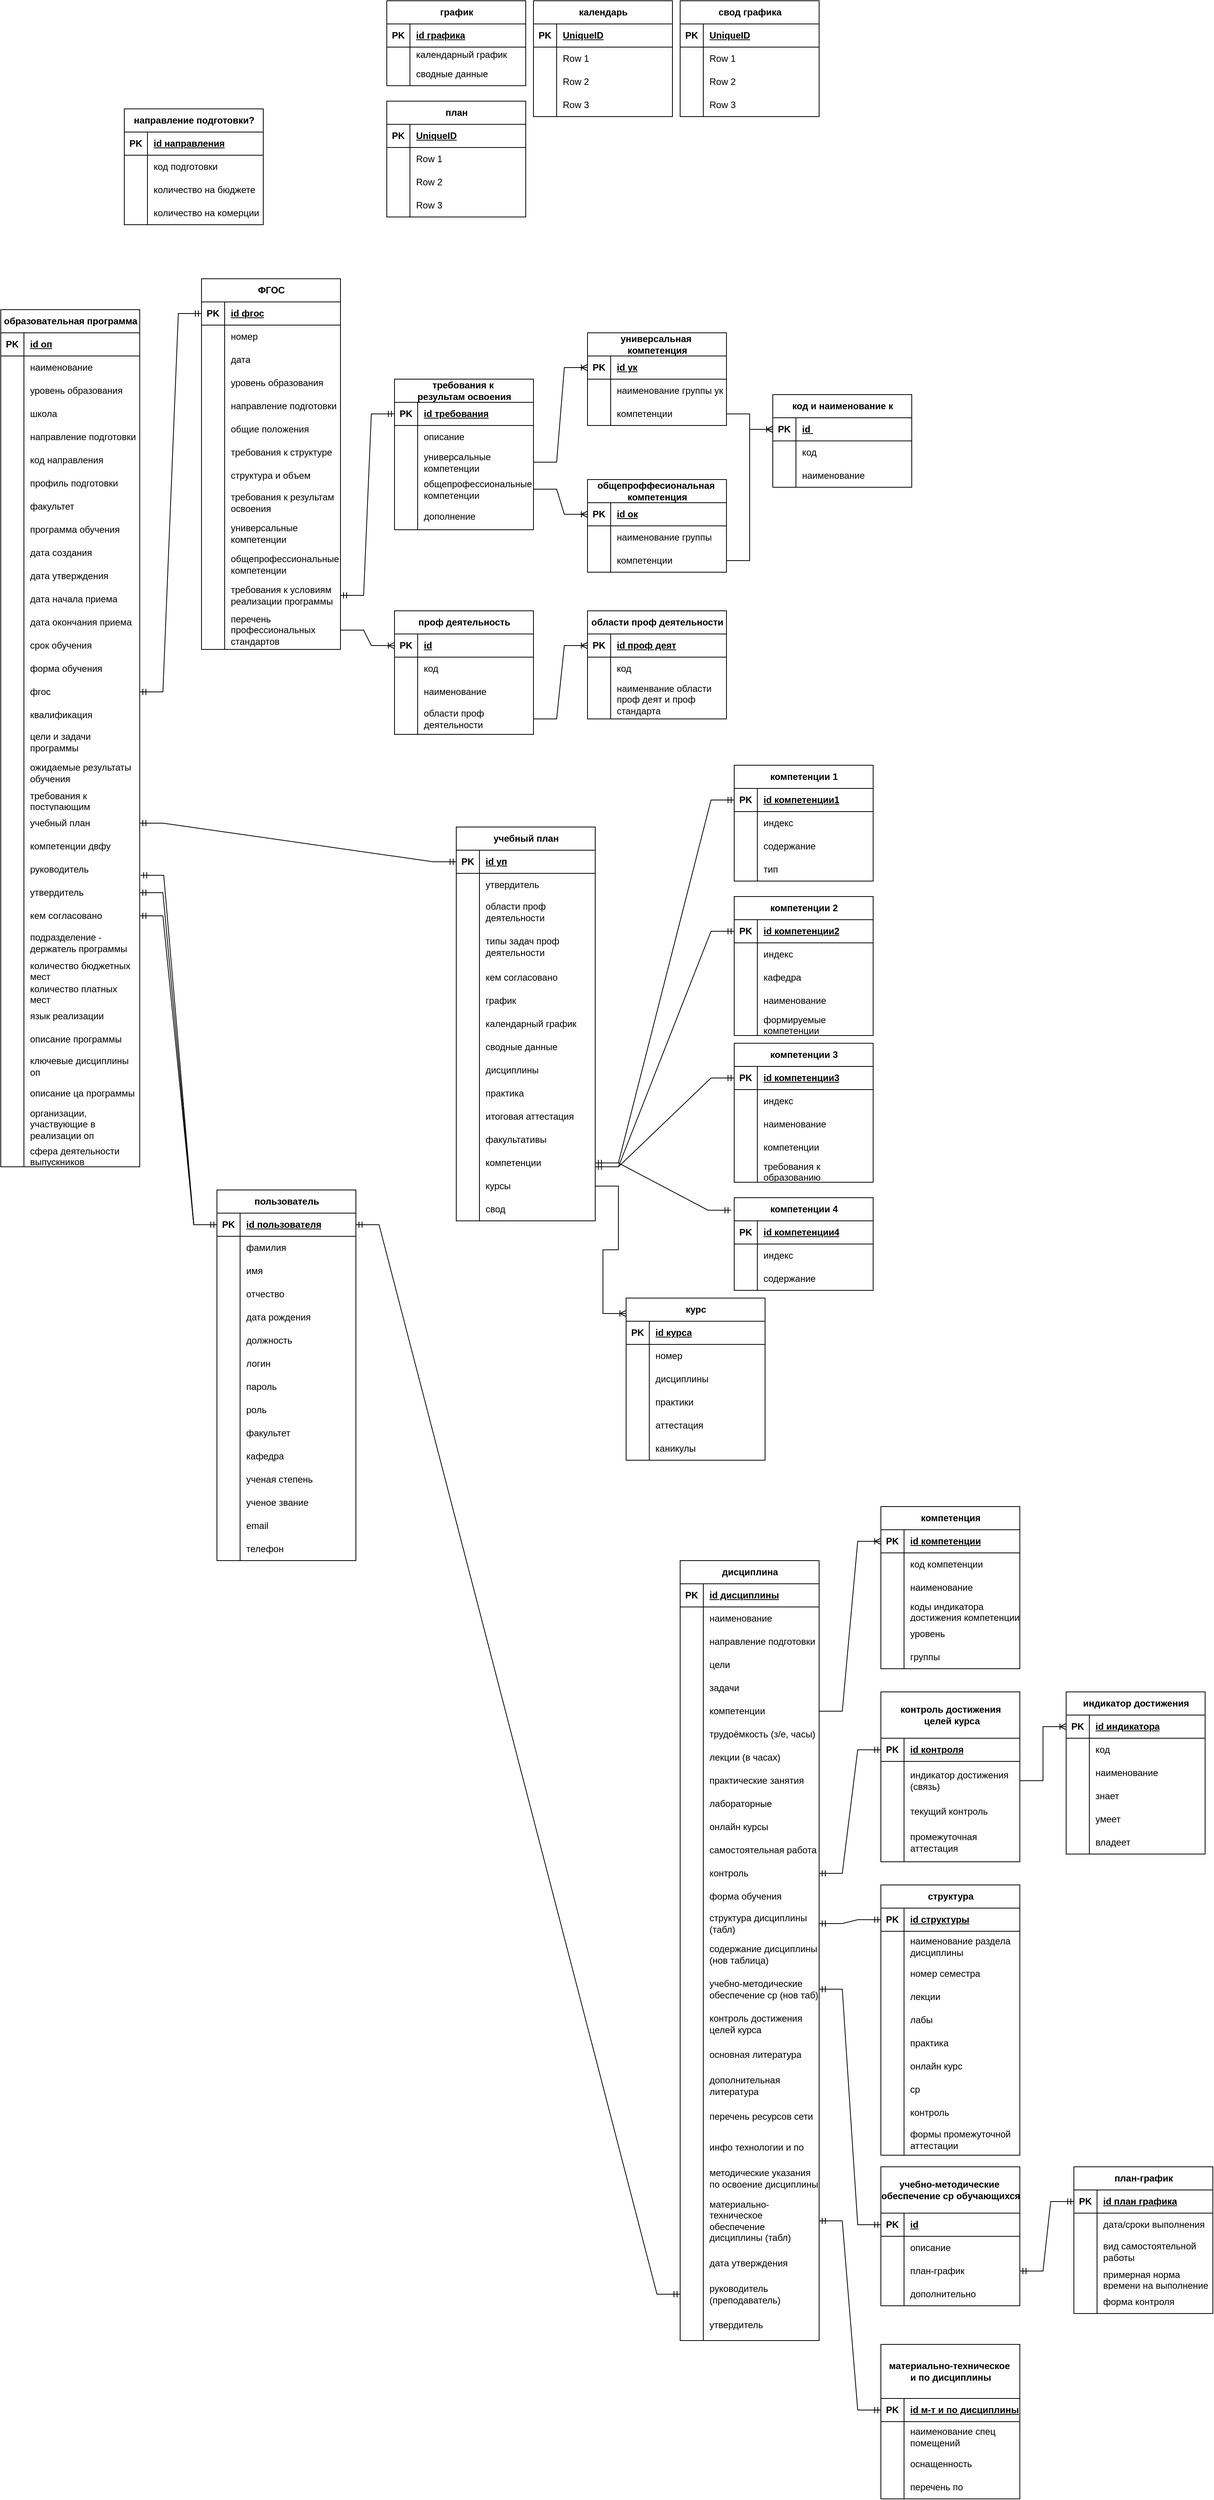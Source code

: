 <mxfile version="24.4.0" type="device">
  <diagram id="R2lEEEUBdFMjLlhIrx00" name="Page-1">
    <mxGraphModel dx="1500" dy="3099" grid="1" gridSize="10" guides="1" tooltips="1" connect="1" arrows="1" fold="1" page="1" pageScale="1" pageWidth="850" pageHeight="1100" math="0" shadow="0" extFonts="Permanent Marker^https://fonts.googleapis.com/css?family=Permanent+Marker">
      <root>
        <mxCell id="0" />
        <mxCell id="1" parent="0" />
        <mxCell id="V9TauCsHDAKE1XIzF7b2-1" value="образовательная программа" style="shape=table;startSize=30;container=1;collapsible=1;childLayout=tableLayout;fixedRows=1;rowLines=0;fontStyle=1;align=center;resizeLast=1;html=1;" parent="1" vertex="1">
          <mxGeometry x="10" y="-740" width="180" height="1110" as="geometry" />
        </mxCell>
        <mxCell id="V9TauCsHDAKE1XIzF7b2-2" value="" style="shape=tableRow;horizontal=0;startSize=0;swimlaneHead=0;swimlaneBody=0;fillColor=none;collapsible=0;dropTarget=0;points=[[0,0.5],[1,0.5]];portConstraint=eastwest;top=0;left=0;right=0;bottom=1;" parent="V9TauCsHDAKE1XIzF7b2-1" vertex="1">
          <mxGeometry y="30" width="180" height="30" as="geometry" />
        </mxCell>
        <mxCell id="V9TauCsHDAKE1XIzF7b2-3" value="PK" style="shape=partialRectangle;connectable=0;fillColor=none;top=0;left=0;bottom=0;right=0;fontStyle=1;overflow=hidden;whiteSpace=wrap;html=1;" parent="V9TauCsHDAKE1XIzF7b2-2" vertex="1">
          <mxGeometry width="30" height="30" as="geometry">
            <mxRectangle width="30" height="30" as="alternateBounds" />
          </mxGeometry>
        </mxCell>
        <mxCell id="V9TauCsHDAKE1XIzF7b2-4" value="id оп" style="shape=partialRectangle;connectable=0;fillColor=none;top=0;left=0;bottom=0;right=0;align=left;spacingLeft=6;fontStyle=5;overflow=hidden;whiteSpace=wrap;html=1;" parent="V9TauCsHDAKE1XIzF7b2-2" vertex="1">
          <mxGeometry x="30" width="150" height="30" as="geometry">
            <mxRectangle width="150" height="30" as="alternateBounds" />
          </mxGeometry>
        </mxCell>
        <mxCell id="V9TauCsHDAKE1XIzF7b2-5" value="" style="shape=tableRow;horizontal=0;startSize=0;swimlaneHead=0;swimlaneBody=0;fillColor=none;collapsible=0;dropTarget=0;points=[[0,0.5],[1,0.5]];portConstraint=eastwest;top=0;left=0;right=0;bottom=0;" parent="V9TauCsHDAKE1XIzF7b2-1" vertex="1">
          <mxGeometry y="60" width="180" height="30" as="geometry" />
        </mxCell>
        <mxCell id="V9TauCsHDAKE1XIzF7b2-6" value="" style="shape=partialRectangle;connectable=0;fillColor=none;top=0;left=0;bottom=0;right=0;editable=1;overflow=hidden;whiteSpace=wrap;html=1;" parent="V9TauCsHDAKE1XIzF7b2-5" vertex="1">
          <mxGeometry width="30" height="30" as="geometry">
            <mxRectangle width="30" height="30" as="alternateBounds" />
          </mxGeometry>
        </mxCell>
        <mxCell id="V9TauCsHDAKE1XIzF7b2-7" value="наименование" style="shape=partialRectangle;connectable=0;fillColor=none;top=0;left=0;bottom=0;right=0;align=left;spacingLeft=6;overflow=hidden;whiteSpace=wrap;html=1;" parent="V9TauCsHDAKE1XIzF7b2-5" vertex="1">
          <mxGeometry x="30" width="150" height="30" as="geometry">
            <mxRectangle width="150" height="30" as="alternateBounds" />
          </mxGeometry>
        </mxCell>
        <mxCell id="V9TauCsHDAKE1XIzF7b2-8" value="" style="shape=tableRow;horizontal=0;startSize=0;swimlaneHead=0;swimlaneBody=0;fillColor=none;collapsible=0;dropTarget=0;points=[[0,0.5],[1,0.5]];portConstraint=eastwest;top=0;left=0;right=0;bottom=0;" parent="V9TauCsHDAKE1XIzF7b2-1" vertex="1">
          <mxGeometry y="90" width="180" height="30" as="geometry" />
        </mxCell>
        <mxCell id="V9TauCsHDAKE1XIzF7b2-9" value="" style="shape=partialRectangle;connectable=0;fillColor=none;top=0;left=0;bottom=0;right=0;editable=1;overflow=hidden;whiteSpace=wrap;html=1;" parent="V9TauCsHDAKE1XIzF7b2-8" vertex="1">
          <mxGeometry width="30" height="30" as="geometry">
            <mxRectangle width="30" height="30" as="alternateBounds" />
          </mxGeometry>
        </mxCell>
        <mxCell id="V9TauCsHDAKE1XIzF7b2-10" value="уровень образования" style="shape=partialRectangle;connectable=0;fillColor=none;top=0;left=0;bottom=0;right=0;align=left;spacingLeft=6;overflow=hidden;whiteSpace=wrap;html=1;" parent="V9TauCsHDAKE1XIzF7b2-8" vertex="1">
          <mxGeometry x="30" width="150" height="30" as="geometry">
            <mxRectangle width="150" height="30" as="alternateBounds" />
          </mxGeometry>
        </mxCell>
        <mxCell id="V9TauCsHDAKE1XIzF7b2-59" value="" style="shape=tableRow;horizontal=0;startSize=0;swimlaneHead=0;swimlaneBody=0;fillColor=none;collapsible=0;dropTarget=0;points=[[0,0.5],[1,0.5]];portConstraint=eastwest;top=0;left=0;right=0;bottom=0;" parent="V9TauCsHDAKE1XIzF7b2-1" vertex="1">
          <mxGeometry y="120" width="180" height="30" as="geometry" />
        </mxCell>
        <mxCell id="V9TauCsHDAKE1XIzF7b2-60" value="" style="shape=partialRectangle;connectable=0;fillColor=none;top=0;left=0;bottom=0;right=0;editable=1;overflow=hidden;whiteSpace=wrap;html=1;" parent="V9TauCsHDAKE1XIzF7b2-59" vertex="1">
          <mxGeometry width="30" height="30" as="geometry">
            <mxRectangle width="30" height="30" as="alternateBounds" />
          </mxGeometry>
        </mxCell>
        <mxCell id="V9TauCsHDAKE1XIzF7b2-61" value="школа" style="shape=partialRectangle;connectable=0;fillColor=none;top=0;left=0;bottom=0;right=0;align=left;spacingLeft=6;overflow=hidden;whiteSpace=wrap;html=1;" parent="V9TauCsHDAKE1XIzF7b2-59" vertex="1">
          <mxGeometry x="30" width="150" height="30" as="geometry">
            <mxRectangle width="150" height="30" as="alternateBounds" />
          </mxGeometry>
        </mxCell>
        <mxCell id="V9TauCsHDAKE1XIzF7b2-11" value="" style="shape=tableRow;horizontal=0;startSize=0;swimlaneHead=0;swimlaneBody=0;fillColor=none;collapsible=0;dropTarget=0;points=[[0,0.5],[1,0.5]];portConstraint=eastwest;top=0;left=0;right=0;bottom=0;" parent="V9TauCsHDAKE1XIzF7b2-1" vertex="1">
          <mxGeometry y="150" width="180" height="30" as="geometry" />
        </mxCell>
        <mxCell id="V9TauCsHDAKE1XIzF7b2-12" value="" style="shape=partialRectangle;connectable=0;fillColor=none;top=0;left=0;bottom=0;right=0;editable=1;overflow=hidden;whiteSpace=wrap;html=1;" parent="V9TauCsHDAKE1XIzF7b2-11" vertex="1">
          <mxGeometry width="30" height="30" as="geometry">
            <mxRectangle width="30" height="30" as="alternateBounds" />
          </mxGeometry>
        </mxCell>
        <mxCell id="V9TauCsHDAKE1XIzF7b2-13" value="направление подготовки" style="shape=partialRectangle;connectable=0;fillColor=none;top=0;left=0;bottom=0;right=0;align=left;spacingLeft=6;overflow=hidden;whiteSpace=wrap;html=1;" parent="V9TauCsHDAKE1XIzF7b2-11" vertex="1">
          <mxGeometry x="30" width="150" height="30" as="geometry">
            <mxRectangle width="150" height="30" as="alternateBounds" />
          </mxGeometry>
        </mxCell>
        <mxCell id="V9TauCsHDAKE1XIzF7b2-14" value="" style="shape=tableRow;horizontal=0;startSize=0;swimlaneHead=0;swimlaneBody=0;fillColor=none;collapsible=0;dropTarget=0;points=[[0,0.5],[1,0.5]];portConstraint=eastwest;top=0;left=0;right=0;bottom=0;" parent="V9TauCsHDAKE1XIzF7b2-1" vertex="1">
          <mxGeometry y="180" width="180" height="30" as="geometry" />
        </mxCell>
        <mxCell id="V9TauCsHDAKE1XIzF7b2-15" value="" style="shape=partialRectangle;connectable=0;fillColor=none;top=0;left=0;bottom=0;right=0;editable=1;overflow=hidden;whiteSpace=wrap;html=1;" parent="V9TauCsHDAKE1XIzF7b2-14" vertex="1">
          <mxGeometry width="30" height="30" as="geometry">
            <mxRectangle width="30" height="30" as="alternateBounds" />
          </mxGeometry>
        </mxCell>
        <mxCell id="V9TauCsHDAKE1XIzF7b2-16" value="код направления" style="shape=partialRectangle;connectable=0;fillColor=none;top=0;left=0;bottom=0;right=0;align=left;spacingLeft=6;overflow=hidden;whiteSpace=wrap;html=1;" parent="V9TauCsHDAKE1XIzF7b2-14" vertex="1">
          <mxGeometry x="30" width="150" height="30" as="geometry">
            <mxRectangle width="150" height="30" as="alternateBounds" />
          </mxGeometry>
        </mxCell>
        <mxCell id="V9TauCsHDAKE1XIzF7b2-41" value="" style="shape=tableRow;horizontal=0;startSize=0;swimlaneHead=0;swimlaneBody=0;fillColor=none;collapsible=0;dropTarget=0;points=[[0,0.5],[1,0.5]];portConstraint=eastwest;top=0;left=0;right=0;bottom=0;" parent="V9TauCsHDAKE1XIzF7b2-1" vertex="1">
          <mxGeometry y="210" width="180" height="30" as="geometry" />
        </mxCell>
        <mxCell id="V9TauCsHDAKE1XIzF7b2-42" value="" style="shape=partialRectangle;connectable=0;fillColor=none;top=0;left=0;bottom=0;right=0;editable=1;overflow=hidden;whiteSpace=wrap;html=1;" parent="V9TauCsHDAKE1XIzF7b2-41" vertex="1">
          <mxGeometry width="30" height="30" as="geometry">
            <mxRectangle width="30" height="30" as="alternateBounds" />
          </mxGeometry>
        </mxCell>
        <mxCell id="V9TauCsHDAKE1XIzF7b2-43" value="профиль подготовки" style="shape=partialRectangle;connectable=0;fillColor=none;top=0;left=0;bottom=0;right=0;align=left;spacingLeft=6;overflow=hidden;whiteSpace=wrap;html=1;" parent="V9TauCsHDAKE1XIzF7b2-41" vertex="1">
          <mxGeometry x="30" width="150" height="30" as="geometry">
            <mxRectangle width="150" height="30" as="alternateBounds" />
          </mxGeometry>
        </mxCell>
        <mxCell id="V9TauCsHDAKE1XIzF7b2-17" value="" style="shape=tableRow;horizontal=0;startSize=0;swimlaneHead=0;swimlaneBody=0;fillColor=none;collapsible=0;dropTarget=0;points=[[0,0.5],[1,0.5]];portConstraint=eastwest;top=0;left=0;right=0;bottom=0;" parent="V9TauCsHDAKE1XIzF7b2-1" vertex="1">
          <mxGeometry y="240" width="180" height="30" as="geometry" />
        </mxCell>
        <mxCell id="V9TauCsHDAKE1XIzF7b2-18" value="" style="shape=partialRectangle;connectable=0;fillColor=none;top=0;left=0;bottom=0;right=0;editable=1;overflow=hidden;whiteSpace=wrap;html=1;" parent="V9TauCsHDAKE1XIzF7b2-17" vertex="1">
          <mxGeometry width="30" height="30" as="geometry">
            <mxRectangle width="30" height="30" as="alternateBounds" />
          </mxGeometry>
        </mxCell>
        <mxCell id="V9TauCsHDAKE1XIzF7b2-19" value="факультет" style="shape=partialRectangle;connectable=0;fillColor=none;top=0;left=0;bottom=0;right=0;align=left;spacingLeft=6;overflow=hidden;whiteSpace=wrap;html=1;" parent="V9TauCsHDAKE1XIzF7b2-17" vertex="1">
          <mxGeometry x="30" width="150" height="30" as="geometry">
            <mxRectangle width="150" height="30" as="alternateBounds" />
          </mxGeometry>
        </mxCell>
        <mxCell id="xMeBdDdJCTfqjOpZYM_b-175" value="" style="shape=tableRow;horizontal=0;startSize=0;swimlaneHead=0;swimlaneBody=0;fillColor=none;collapsible=0;dropTarget=0;points=[[0,0.5],[1,0.5]];portConstraint=eastwest;top=0;left=0;right=0;bottom=0;" parent="V9TauCsHDAKE1XIzF7b2-1" vertex="1">
          <mxGeometry y="270" width="180" height="30" as="geometry" />
        </mxCell>
        <mxCell id="xMeBdDdJCTfqjOpZYM_b-176" value="" style="shape=partialRectangle;connectable=0;fillColor=none;top=0;left=0;bottom=0;right=0;editable=1;overflow=hidden;whiteSpace=wrap;html=1;" parent="xMeBdDdJCTfqjOpZYM_b-175" vertex="1">
          <mxGeometry width="30" height="30" as="geometry">
            <mxRectangle width="30" height="30" as="alternateBounds" />
          </mxGeometry>
        </mxCell>
        <mxCell id="xMeBdDdJCTfqjOpZYM_b-177" value="программа обучения" style="shape=partialRectangle;connectable=0;fillColor=none;top=0;left=0;bottom=0;right=0;align=left;spacingLeft=6;overflow=hidden;whiteSpace=wrap;html=1;" parent="xMeBdDdJCTfqjOpZYM_b-175" vertex="1">
          <mxGeometry x="30" width="150" height="30" as="geometry">
            <mxRectangle width="150" height="30" as="alternateBounds" />
          </mxGeometry>
        </mxCell>
        <mxCell id="V9TauCsHDAKE1XIzF7b2-29" value="" style="shape=tableRow;horizontal=0;startSize=0;swimlaneHead=0;swimlaneBody=0;fillColor=none;collapsible=0;dropTarget=0;points=[[0,0.5],[1,0.5]];portConstraint=eastwest;top=0;left=0;right=0;bottom=0;" parent="V9TauCsHDAKE1XIzF7b2-1" vertex="1">
          <mxGeometry y="300" width="180" height="30" as="geometry" />
        </mxCell>
        <mxCell id="V9TauCsHDAKE1XIzF7b2-30" value="" style="shape=partialRectangle;connectable=0;fillColor=none;top=0;left=0;bottom=0;right=0;editable=1;overflow=hidden;whiteSpace=wrap;html=1;" parent="V9TauCsHDAKE1XIzF7b2-29" vertex="1">
          <mxGeometry width="30" height="30" as="geometry">
            <mxRectangle width="30" height="30" as="alternateBounds" />
          </mxGeometry>
        </mxCell>
        <mxCell id="V9TauCsHDAKE1XIzF7b2-31" value="дата создания" style="shape=partialRectangle;connectable=0;fillColor=none;top=0;left=0;bottom=0;right=0;align=left;spacingLeft=6;overflow=hidden;whiteSpace=wrap;html=1;" parent="V9TauCsHDAKE1XIzF7b2-29" vertex="1">
          <mxGeometry x="30" width="150" height="30" as="geometry">
            <mxRectangle width="150" height="30" as="alternateBounds" />
          </mxGeometry>
        </mxCell>
        <mxCell id="V9TauCsHDAKE1XIzF7b2-20" value="" style="shape=tableRow;horizontal=0;startSize=0;swimlaneHead=0;swimlaneBody=0;fillColor=none;collapsible=0;dropTarget=0;points=[[0,0.5],[1,0.5]];portConstraint=eastwest;top=0;left=0;right=0;bottom=0;" parent="V9TauCsHDAKE1XIzF7b2-1" vertex="1">
          <mxGeometry y="330" width="180" height="30" as="geometry" />
        </mxCell>
        <mxCell id="V9TauCsHDAKE1XIzF7b2-21" value="" style="shape=partialRectangle;connectable=0;fillColor=none;top=0;left=0;bottom=0;right=0;editable=1;overflow=hidden;whiteSpace=wrap;html=1;" parent="V9TauCsHDAKE1XIzF7b2-20" vertex="1">
          <mxGeometry width="30" height="30" as="geometry">
            <mxRectangle width="30" height="30" as="alternateBounds" />
          </mxGeometry>
        </mxCell>
        <mxCell id="V9TauCsHDAKE1XIzF7b2-22" value="дата утверждения" style="shape=partialRectangle;connectable=0;fillColor=none;top=0;left=0;bottom=0;right=0;align=left;spacingLeft=6;overflow=hidden;whiteSpace=wrap;html=1;" parent="V9TauCsHDAKE1XIzF7b2-20" vertex="1">
          <mxGeometry x="30" width="150" height="30" as="geometry">
            <mxRectangle width="150" height="30" as="alternateBounds" />
          </mxGeometry>
        </mxCell>
        <mxCell id="V9TauCsHDAKE1XIzF7b2-23" value="" style="shape=tableRow;horizontal=0;startSize=0;swimlaneHead=0;swimlaneBody=0;fillColor=none;collapsible=0;dropTarget=0;points=[[0,0.5],[1,0.5]];portConstraint=eastwest;top=0;left=0;right=0;bottom=0;" parent="V9TauCsHDAKE1XIzF7b2-1" vertex="1">
          <mxGeometry y="360" width="180" height="30" as="geometry" />
        </mxCell>
        <mxCell id="V9TauCsHDAKE1XIzF7b2-24" value="" style="shape=partialRectangle;connectable=0;fillColor=none;top=0;left=0;bottom=0;right=0;editable=1;overflow=hidden;whiteSpace=wrap;html=1;" parent="V9TauCsHDAKE1XIzF7b2-23" vertex="1">
          <mxGeometry width="30" height="30" as="geometry">
            <mxRectangle width="30" height="30" as="alternateBounds" />
          </mxGeometry>
        </mxCell>
        <mxCell id="V9TauCsHDAKE1XIzF7b2-25" value="дата начала приема" style="shape=partialRectangle;connectable=0;fillColor=none;top=0;left=0;bottom=0;right=0;align=left;spacingLeft=6;overflow=hidden;whiteSpace=wrap;html=1;" parent="V9TauCsHDAKE1XIzF7b2-23" vertex="1">
          <mxGeometry x="30" width="150" height="30" as="geometry">
            <mxRectangle width="150" height="30" as="alternateBounds" />
          </mxGeometry>
        </mxCell>
        <mxCell id="V9TauCsHDAKE1XIzF7b2-26" value="" style="shape=tableRow;horizontal=0;startSize=0;swimlaneHead=0;swimlaneBody=0;fillColor=none;collapsible=0;dropTarget=0;points=[[0,0.5],[1,0.5]];portConstraint=eastwest;top=0;left=0;right=0;bottom=0;" parent="V9TauCsHDAKE1XIzF7b2-1" vertex="1">
          <mxGeometry y="390" width="180" height="30" as="geometry" />
        </mxCell>
        <mxCell id="V9TauCsHDAKE1XIzF7b2-27" value="" style="shape=partialRectangle;connectable=0;fillColor=none;top=0;left=0;bottom=0;right=0;editable=1;overflow=hidden;whiteSpace=wrap;html=1;" parent="V9TauCsHDAKE1XIzF7b2-26" vertex="1">
          <mxGeometry width="30" height="30" as="geometry">
            <mxRectangle width="30" height="30" as="alternateBounds" />
          </mxGeometry>
        </mxCell>
        <mxCell id="V9TauCsHDAKE1XIzF7b2-28" value="дата окончания приема" style="shape=partialRectangle;connectable=0;fillColor=none;top=0;left=0;bottom=0;right=0;align=left;spacingLeft=6;overflow=hidden;whiteSpace=wrap;html=1;" parent="V9TauCsHDAKE1XIzF7b2-26" vertex="1">
          <mxGeometry x="30" width="150" height="30" as="geometry">
            <mxRectangle width="150" height="30" as="alternateBounds" />
          </mxGeometry>
        </mxCell>
        <mxCell id="V9TauCsHDAKE1XIzF7b2-32" value="" style="shape=tableRow;horizontal=0;startSize=0;swimlaneHead=0;swimlaneBody=0;fillColor=none;collapsible=0;dropTarget=0;points=[[0,0.5],[1,0.5]];portConstraint=eastwest;top=0;left=0;right=0;bottom=0;" parent="V9TauCsHDAKE1XIzF7b2-1" vertex="1">
          <mxGeometry y="420" width="180" height="30" as="geometry" />
        </mxCell>
        <mxCell id="V9TauCsHDAKE1XIzF7b2-33" value="" style="shape=partialRectangle;connectable=0;fillColor=none;top=0;left=0;bottom=0;right=0;editable=1;overflow=hidden;whiteSpace=wrap;html=1;" parent="V9TauCsHDAKE1XIzF7b2-32" vertex="1">
          <mxGeometry width="30" height="30" as="geometry">
            <mxRectangle width="30" height="30" as="alternateBounds" />
          </mxGeometry>
        </mxCell>
        <mxCell id="V9TauCsHDAKE1XIzF7b2-34" value="срок обучения" style="shape=partialRectangle;connectable=0;fillColor=none;top=0;left=0;bottom=0;right=0;align=left;spacingLeft=6;overflow=hidden;whiteSpace=wrap;html=1;" parent="V9TauCsHDAKE1XIzF7b2-32" vertex="1">
          <mxGeometry x="30" width="150" height="30" as="geometry">
            <mxRectangle width="150" height="30" as="alternateBounds" />
          </mxGeometry>
        </mxCell>
        <mxCell id="V9TauCsHDAKE1XIzF7b2-35" value="" style="shape=tableRow;horizontal=0;startSize=0;swimlaneHead=0;swimlaneBody=0;fillColor=none;collapsible=0;dropTarget=0;points=[[0,0.5],[1,0.5]];portConstraint=eastwest;top=0;left=0;right=0;bottom=0;" parent="V9TauCsHDAKE1XIzF7b2-1" vertex="1">
          <mxGeometry y="450" width="180" height="30" as="geometry" />
        </mxCell>
        <mxCell id="V9TauCsHDAKE1XIzF7b2-36" value="" style="shape=partialRectangle;connectable=0;fillColor=none;top=0;left=0;bottom=0;right=0;editable=1;overflow=hidden;whiteSpace=wrap;html=1;" parent="V9TauCsHDAKE1XIzF7b2-35" vertex="1">
          <mxGeometry width="30" height="30" as="geometry">
            <mxRectangle width="30" height="30" as="alternateBounds" />
          </mxGeometry>
        </mxCell>
        <mxCell id="V9TauCsHDAKE1XIzF7b2-37" value="форма обучения" style="shape=partialRectangle;connectable=0;fillColor=none;top=0;left=0;bottom=0;right=0;align=left;spacingLeft=6;overflow=hidden;whiteSpace=wrap;html=1;" parent="V9TauCsHDAKE1XIzF7b2-35" vertex="1">
          <mxGeometry x="30" width="150" height="30" as="geometry">
            <mxRectangle width="150" height="30" as="alternateBounds" />
          </mxGeometry>
        </mxCell>
        <mxCell id="V9TauCsHDAKE1XIzF7b2-38" value="" style="shape=tableRow;horizontal=0;startSize=0;swimlaneHead=0;swimlaneBody=0;fillColor=none;collapsible=0;dropTarget=0;points=[[0,0.5],[1,0.5]];portConstraint=eastwest;top=0;left=0;right=0;bottom=0;" parent="V9TauCsHDAKE1XIzF7b2-1" vertex="1">
          <mxGeometry y="480" width="180" height="30" as="geometry" />
        </mxCell>
        <mxCell id="V9TauCsHDAKE1XIzF7b2-39" value="" style="shape=partialRectangle;connectable=0;fillColor=none;top=0;left=0;bottom=0;right=0;editable=1;overflow=hidden;whiteSpace=wrap;html=1;" parent="V9TauCsHDAKE1XIzF7b2-38" vertex="1">
          <mxGeometry width="30" height="30" as="geometry">
            <mxRectangle width="30" height="30" as="alternateBounds" />
          </mxGeometry>
        </mxCell>
        <mxCell id="V9TauCsHDAKE1XIzF7b2-40" value="фгос" style="shape=partialRectangle;connectable=0;fillColor=none;top=0;left=0;bottom=0;right=0;align=left;spacingLeft=6;overflow=hidden;whiteSpace=wrap;html=1;" parent="V9TauCsHDAKE1XIzF7b2-38" vertex="1">
          <mxGeometry x="30" width="150" height="30" as="geometry">
            <mxRectangle width="150" height="30" as="alternateBounds" />
          </mxGeometry>
        </mxCell>
        <mxCell id="V9TauCsHDAKE1XIzF7b2-44" value="" style="shape=tableRow;horizontal=0;startSize=0;swimlaneHead=0;swimlaneBody=0;fillColor=none;collapsible=0;dropTarget=0;points=[[0,0.5],[1,0.5]];portConstraint=eastwest;top=0;left=0;right=0;bottom=0;" parent="V9TauCsHDAKE1XIzF7b2-1" vertex="1">
          <mxGeometry y="510" width="180" height="30" as="geometry" />
        </mxCell>
        <mxCell id="V9TauCsHDAKE1XIzF7b2-45" value="" style="shape=partialRectangle;connectable=0;fillColor=none;top=0;left=0;bottom=0;right=0;editable=1;overflow=hidden;whiteSpace=wrap;html=1;" parent="V9TauCsHDAKE1XIzF7b2-44" vertex="1">
          <mxGeometry width="30" height="30" as="geometry">
            <mxRectangle width="30" height="30" as="alternateBounds" />
          </mxGeometry>
        </mxCell>
        <mxCell id="V9TauCsHDAKE1XIzF7b2-46" value="квалификация" style="shape=partialRectangle;connectable=0;fillColor=none;top=0;left=0;bottom=0;right=0;align=left;spacingLeft=6;overflow=hidden;whiteSpace=wrap;html=1;" parent="V9TauCsHDAKE1XIzF7b2-44" vertex="1">
          <mxGeometry x="30" width="150" height="30" as="geometry">
            <mxRectangle width="150" height="30" as="alternateBounds" />
          </mxGeometry>
        </mxCell>
        <mxCell id="V9TauCsHDAKE1XIzF7b2-47" value="" style="shape=tableRow;horizontal=0;startSize=0;swimlaneHead=0;swimlaneBody=0;fillColor=none;collapsible=0;dropTarget=0;points=[[0,0.5],[1,0.5]];portConstraint=eastwest;top=0;left=0;right=0;bottom=0;" parent="V9TauCsHDAKE1XIzF7b2-1" vertex="1">
          <mxGeometry y="540" width="180" height="40" as="geometry" />
        </mxCell>
        <mxCell id="V9TauCsHDAKE1XIzF7b2-48" value="" style="shape=partialRectangle;connectable=0;fillColor=none;top=0;left=0;bottom=0;right=0;editable=1;overflow=hidden;whiteSpace=wrap;html=1;" parent="V9TauCsHDAKE1XIzF7b2-47" vertex="1">
          <mxGeometry width="30" height="40" as="geometry">
            <mxRectangle width="30" height="40" as="alternateBounds" />
          </mxGeometry>
        </mxCell>
        <mxCell id="V9TauCsHDAKE1XIzF7b2-49" value="цели и задачи программы" style="shape=partialRectangle;connectable=0;fillColor=none;top=0;left=0;bottom=0;right=0;align=left;spacingLeft=6;overflow=hidden;whiteSpace=wrap;html=1;" parent="V9TauCsHDAKE1XIzF7b2-47" vertex="1">
          <mxGeometry x="30" width="150" height="40" as="geometry">
            <mxRectangle width="150" height="40" as="alternateBounds" />
          </mxGeometry>
        </mxCell>
        <mxCell id="V9TauCsHDAKE1XIzF7b2-50" value="" style="shape=tableRow;horizontal=0;startSize=0;swimlaneHead=0;swimlaneBody=0;fillColor=none;collapsible=0;dropTarget=0;points=[[0,0.5],[1,0.5]];portConstraint=eastwest;top=0;left=0;right=0;bottom=0;" parent="V9TauCsHDAKE1XIzF7b2-1" vertex="1">
          <mxGeometry y="580" width="180" height="40" as="geometry" />
        </mxCell>
        <mxCell id="V9TauCsHDAKE1XIzF7b2-51" value="" style="shape=partialRectangle;connectable=0;fillColor=none;top=0;left=0;bottom=0;right=0;editable=1;overflow=hidden;whiteSpace=wrap;html=1;" parent="V9TauCsHDAKE1XIzF7b2-50" vertex="1">
          <mxGeometry width="30" height="40" as="geometry">
            <mxRectangle width="30" height="40" as="alternateBounds" />
          </mxGeometry>
        </mxCell>
        <mxCell id="V9TauCsHDAKE1XIzF7b2-52" value="ожидаемые результаты обучения" style="shape=partialRectangle;connectable=0;fillColor=none;top=0;left=0;bottom=0;right=0;align=left;spacingLeft=6;overflow=hidden;whiteSpace=wrap;html=1;" parent="V9TauCsHDAKE1XIzF7b2-50" vertex="1">
          <mxGeometry x="30" width="150" height="40" as="geometry">
            <mxRectangle width="150" height="40" as="alternateBounds" />
          </mxGeometry>
        </mxCell>
        <mxCell id="V9TauCsHDAKE1XIzF7b2-53" value="" style="shape=tableRow;horizontal=0;startSize=0;swimlaneHead=0;swimlaneBody=0;fillColor=none;collapsible=0;dropTarget=0;points=[[0,0.5],[1,0.5]];portConstraint=eastwest;top=0;left=0;right=0;bottom=0;" parent="V9TauCsHDAKE1XIzF7b2-1" vertex="1">
          <mxGeometry y="620" width="180" height="30" as="geometry" />
        </mxCell>
        <mxCell id="V9TauCsHDAKE1XIzF7b2-54" value="" style="shape=partialRectangle;connectable=0;fillColor=none;top=0;left=0;bottom=0;right=0;editable=1;overflow=hidden;whiteSpace=wrap;html=1;" parent="V9TauCsHDAKE1XIzF7b2-53" vertex="1">
          <mxGeometry width="30" height="30" as="geometry">
            <mxRectangle width="30" height="30" as="alternateBounds" />
          </mxGeometry>
        </mxCell>
        <mxCell id="V9TauCsHDAKE1XIzF7b2-55" value="требования к поступающим" style="shape=partialRectangle;connectable=0;fillColor=none;top=0;left=0;bottom=0;right=0;align=left;spacingLeft=6;overflow=hidden;whiteSpace=wrap;html=1;" parent="V9TauCsHDAKE1XIzF7b2-53" vertex="1">
          <mxGeometry x="30" width="150" height="30" as="geometry">
            <mxRectangle width="150" height="30" as="alternateBounds" />
          </mxGeometry>
        </mxCell>
        <mxCell id="V9TauCsHDAKE1XIzF7b2-56" value="" style="shape=tableRow;horizontal=0;startSize=0;swimlaneHead=0;swimlaneBody=0;fillColor=none;collapsible=0;dropTarget=0;points=[[0,0.5],[1,0.5]];portConstraint=eastwest;top=0;left=0;right=0;bottom=0;" parent="V9TauCsHDAKE1XIzF7b2-1" vertex="1">
          <mxGeometry y="650" width="180" height="30" as="geometry" />
        </mxCell>
        <mxCell id="V9TauCsHDAKE1XIzF7b2-57" value="" style="shape=partialRectangle;connectable=0;fillColor=none;top=0;left=0;bottom=0;right=0;editable=1;overflow=hidden;whiteSpace=wrap;html=1;" parent="V9TauCsHDAKE1XIzF7b2-56" vertex="1">
          <mxGeometry width="30" height="30" as="geometry">
            <mxRectangle width="30" height="30" as="alternateBounds" />
          </mxGeometry>
        </mxCell>
        <mxCell id="V9TauCsHDAKE1XIzF7b2-58" value="учебный план" style="shape=partialRectangle;connectable=0;fillColor=none;top=0;left=0;bottom=0;right=0;align=left;spacingLeft=6;overflow=hidden;whiteSpace=wrap;html=1;" parent="V9TauCsHDAKE1XIzF7b2-56" vertex="1">
          <mxGeometry x="30" width="150" height="30" as="geometry">
            <mxRectangle width="150" height="30" as="alternateBounds" />
          </mxGeometry>
        </mxCell>
        <mxCell id="xMeBdDdJCTfqjOpZYM_b-137" value="" style="shape=tableRow;horizontal=0;startSize=0;swimlaneHead=0;swimlaneBody=0;fillColor=none;collapsible=0;dropTarget=0;points=[[0,0.5],[1,0.5]];portConstraint=eastwest;top=0;left=0;right=0;bottom=0;" parent="V9TauCsHDAKE1XIzF7b2-1" vertex="1">
          <mxGeometry y="680" width="180" height="30" as="geometry" />
        </mxCell>
        <mxCell id="xMeBdDdJCTfqjOpZYM_b-138" value="" style="shape=partialRectangle;connectable=0;fillColor=none;top=0;left=0;bottom=0;right=0;editable=1;overflow=hidden;whiteSpace=wrap;html=1;" parent="xMeBdDdJCTfqjOpZYM_b-137" vertex="1">
          <mxGeometry width="30" height="30" as="geometry">
            <mxRectangle width="30" height="30" as="alternateBounds" />
          </mxGeometry>
        </mxCell>
        <mxCell id="xMeBdDdJCTfqjOpZYM_b-139" value="компетенции двфу" style="shape=partialRectangle;connectable=0;fillColor=none;top=0;left=0;bottom=0;right=0;align=left;spacingLeft=6;overflow=hidden;whiteSpace=wrap;html=1;" parent="xMeBdDdJCTfqjOpZYM_b-137" vertex="1">
          <mxGeometry x="30" width="150" height="30" as="geometry">
            <mxRectangle width="150" height="30" as="alternateBounds" />
          </mxGeometry>
        </mxCell>
        <mxCell id="xMeBdDdJCTfqjOpZYM_b-140" value="" style="shape=tableRow;horizontal=0;startSize=0;swimlaneHead=0;swimlaneBody=0;fillColor=none;collapsible=0;dropTarget=0;points=[[0,0.5],[1,0.5]];portConstraint=eastwest;top=0;left=0;right=0;bottom=0;" parent="V9TauCsHDAKE1XIzF7b2-1" vertex="1">
          <mxGeometry y="710" width="180" height="30" as="geometry" />
        </mxCell>
        <mxCell id="xMeBdDdJCTfqjOpZYM_b-141" value="" style="shape=partialRectangle;connectable=0;fillColor=none;top=0;left=0;bottom=0;right=0;editable=1;overflow=hidden;whiteSpace=wrap;html=1;" parent="xMeBdDdJCTfqjOpZYM_b-140" vertex="1">
          <mxGeometry width="30" height="30" as="geometry">
            <mxRectangle width="30" height="30" as="alternateBounds" />
          </mxGeometry>
        </mxCell>
        <mxCell id="xMeBdDdJCTfqjOpZYM_b-142" value="руководитель" style="shape=partialRectangle;connectable=0;fillColor=none;top=0;left=0;bottom=0;right=0;align=left;spacingLeft=6;overflow=hidden;whiteSpace=wrap;html=1;" parent="xMeBdDdJCTfqjOpZYM_b-140" vertex="1">
          <mxGeometry x="30" width="150" height="30" as="geometry">
            <mxRectangle width="150" height="30" as="alternateBounds" />
          </mxGeometry>
        </mxCell>
        <mxCell id="xMeBdDdJCTfqjOpZYM_b-172" value="" style="shape=tableRow;horizontal=0;startSize=0;swimlaneHead=0;swimlaneBody=0;fillColor=none;collapsible=0;dropTarget=0;points=[[0,0.5],[1,0.5]];portConstraint=eastwest;top=0;left=0;right=0;bottom=0;" parent="V9TauCsHDAKE1XIzF7b2-1" vertex="1">
          <mxGeometry y="740" width="180" height="30" as="geometry" />
        </mxCell>
        <mxCell id="xMeBdDdJCTfqjOpZYM_b-173" value="" style="shape=partialRectangle;connectable=0;fillColor=none;top=0;left=0;bottom=0;right=0;editable=1;overflow=hidden;whiteSpace=wrap;html=1;" parent="xMeBdDdJCTfqjOpZYM_b-172" vertex="1">
          <mxGeometry width="30" height="30" as="geometry">
            <mxRectangle width="30" height="30" as="alternateBounds" />
          </mxGeometry>
        </mxCell>
        <mxCell id="xMeBdDdJCTfqjOpZYM_b-174" value="утвердитель" style="shape=partialRectangle;connectable=0;fillColor=none;top=0;left=0;bottom=0;right=0;align=left;spacingLeft=6;overflow=hidden;whiteSpace=wrap;html=1;" parent="xMeBdDdJCTfqjOpZYM_b-172" vertex="1">
          <mxGeometry x="30" width="150" height="30" as="geometry">
            <mxRectangle width="150" height="30" as="alternateBounds" />
          </mxGeometry>
        </mxCell>
        <mxCell id="L2pjDUkoxYQjtSZeH3h0-1" value="" style="shape=tableRow;horizontal=0;startSize=0;swimlaneHead=0;swimlaneBody=0;fillColor=none;collapsible=0;dropTarget=0;points=[[0,0.5],[1,0.5]];portConstraint=eastwest;top=0;left=0;right=0;bottom=0;" parent="V9TauCsHDAKE1XIzF7b2-1" vertex="1">
          <mxGeometry y="770" width="180" height="30" as="geometry" />
        </mxCell>
        <mxCell id="L2pjDUkoxYQjtSZeH3h0-2" value="" style="shape=partialRectangle;connectable=0;fillColor=none;top=0;left=0;bottom=0;right=0;editable=1;overflow=hidden;whiteSpace=wrap;html=1;" parent="L2pjDUkoxYQjtSZeH3h0-1" vertex="1">
          <mxGeometry width="30" height="30" as="geometry">
            <mxRectangle width="30" height="30" as="alternateBounds" />
          </mxGeometry>
        </mxCell>
        <mxCell id="L2pjDUkoxYQjtSZeH3h0-3" value="кем согласовано" style="shape=partialRectangle;connectable=0;fillColor=none;top=0;left=0;bottom=0;right=0;align=left;spacingLeft=6;overflow=hidden;whiteSpace=wrap;html=1;" parent="L2pjDUkoxYQjtSZeH3h0-1" vertex="1">
          <mxGeometry x="30" width="150" height="30" as="geometry">
            <mxRectangle width="150" height="30" as="alternateBounds" />
          </mxGeometry>
        </mxCell>
        <mxCell id="xMeBdDdJCTfqjOpZYM_b-143" value="" style="shape=tableRow;horizontal=0;startSize=0;swimlaneHead=0;swimlaneBody=0;fillColor=none;collapsible=0;dropTarget=0;points=[[0,0.5],[1,0.5]];portConstraint=eastwest;top=0;left=0;right=0;bottom=0;" parent="V9TauCsHDAKE1XIzF7b2-1" vertex="1">
          <mxGeometry y="800" width="180" height="40" as="geometry" />
        </mxCell>
        <mxCell id="xMeBdDdJCTfqjOpZYM_b-144" value="" style="shape=partialRectangle;connectable=0;fillColor=none;top=0;left=0;bottom=0;right=0;editable=1;overflow=hidden;whiteSpace=wrap;html=1;" parent="xMeBdDdJCTfqjOpZYM_b-143" vertex="1">
          <mxGeometry width="30" height="40" as="geometry">
            <mxRectangle width="30" height="40" as="alternateBounds" />
          </mxGeometry>
        </mxCell>
        <mxCell id="xMeBdDdJCTfqjOpZYM_b-145" value="подразделение - держатель программы" style="shape=partialRectangle;connectable=0;fillColor=none;top=0;left=0;bottom=0;right=0;align=left;spacingLeft=6;overflow=hidden;whiteSpace=wrap;html=1;" parent="xMeBdDdJCTfqjOpZYM_b-143" vertex="1">
          <mxGeometry x="30" width="150" height="40" as="geometry">
            <mxRectangle width="150" height="40" as="alternateBounds" />
          </mxGeometry>
        </mxCell>
        <mxCell id="xMeBdDdJCTfqjOpZYM_b-146" value="" style="shape=tableRow;horizontal=0;startSize=0;swimlaneHead=0;swimlaneBody=0;fillColor=none;collapsible=0;dropTarget=0;points=[[0,0.5],[1,0.5]];portConstraint=eastwest;top=0;left=0;right=0;bottom=0;" parent="V9TauCsHDAKE1XIzF7b2-1" vertex="1">
          <mxGeometry y="840" width="180" height="30" as="geometry" />
        </mxCell>
        <mxCell id="xMeBdDdJCTfqjOpZYM_b-147" value="" style="shape=partialRectangle;connectable=0;fillColor=none;top=0;left=0;bottom=0;right=0;editable=1;overflow=hidden;whiteSpace=wrap;html=1;" parent="xMeBdDdJCTfqjOpZYM_b-146" vertex="1">
          <mxGeometry width="30" height="30" as="geometry">
            <mxRectangle width="30" height="30" as="alternateBounds" />
          </mxGeometry>
        </mxCell>
        <mxCell id="xMeBdDdJCTfqjOpZYM_b-148" value="количество бюджетных мест" style="shape=partialRectangle;connectable=0;fillColor=none;top=0;left=0;bottom=0;right=0;align=left;spacingLeft=6;overflow=hidden;whiteSpace=wrap;html=1;" parent="xMeBdDdJCTfqjOpZYM_b-146" vertex="1">
          <mxGeometry x="30" width="150" height="30" as="geometry">
            <mxRectangle width="150" height="30" as="alternateBounds" />
          </mxGeometry>
        </mxCell>
        <mxCell id="xMeBdDdJCTfqjOpZYM_b-149" value="" style="shape=tableRow;horizontal=0;startSize=0;swimlaneHead=0;swimlaneBody=0;fillColor=none;collapsible=0;dropTarget=0;points=[[0,0.5],[1,0.5]];portConstraint=eastwest;top=0;left=0;right=0;bottom=0;" parent="V9TauCsHDAKE1XIzF7b2-1" vertex="1">
          <mxGeometry y="870" width="180" height="30" as="geometry" />
        </mxCell>
        <mxCell id="xMeBdDdJCTfqjOpZYM_b-150" value="" style="shape=partialRectangle;connectable=0;fillColor=none;top=0;left=0;bottom=0;right=0;editable=1;overflow=hidden;whiteSpace=wrap;html=1;" parent="xMeBdDdJCTfqjOpZYM_b-149" vertex="1">
          <mxGeometry width="30" height="30" as="geometry">
            <mxRectangle width="30" height="30" as="alternateBounds" />
          </mxGeometry>
        </mxCell>
        <mxCell id="xMeBdDdJCTfqjOpZYM_b-151" value="количество платных мест" style="shape=partialRectangle;connectable=0;fillColor=none;top=0;left=0;bottom=0;right=0;align=left;spacingLeft=6;overflow=hidden;whiteSpace=wrap;html=1;" parent="xMeBdDdJCTfqjOpZYM_b-149" vertex="1">
          <mxGeometry x="30" width="150" height="30" as="geometry">
            <mxRectangle width="150" height="30" as="alternateBounds" />
          </mxGeometry>
        </mxCell>
        <mxCell id="xMeBdDdJCTfqjOpZYM_b-152" value="" style="shape=tableRow;horizontal=0;startSize=0;swimlaneHead=0;swimlaneBody=0;fillColor=none;collapsible=0;dropTarget=0;points=[[0,0.5],[1,0.5]];portConstraint=eastwest;top=0;left=0;right=0;bottom=0;" parent="V9TauCsHDAKE1XIzF7b2-1" vertex="1">
          <mxGeometry y="900" width="180" height="30" as="geometry" />
        </mxCell>
        <mxCell id="xMeBdDdJCTfqjOpZYM_b-153" value="" style="shape=partialRectangle;connectable=0;fillColor=none;top=0;left=0;bottom=0;right=0;editable=1;overflow=hidden;whiteSpace=wrap;html=1;" parent="xMeBdDdJCTfqjOpZYM_b-152" vertex="1">
          <mxGeometry width="30" height="30" as="geometry">
            <mxRectangle width="30" height="30" as="alternateBounds" />
          </mxGeometry>
        </mxCell>
        <mxCell id="xMeBdDdJCTfqjOpZYM_b-154" value="язык реализации" style="shape=partialRectangle;connectable=0;fillColor=none;top=0;left=0;bottom=0;right=0;align=left;spacingLeft=6;overflow=hidden;whiteSpace=wrap;html=1;" parent="xMeBdDdJCTfqjOpZYM_b-152" vertex="1">
          <mxGeometry x="30" width="150" height="30" as="geometry">
            <mxRectangle width="150" height="30" as="alternateBounds" />
          </mxGeometry>
        </mxCell>
        <mxCell id="xMeBdDdJCTfqjOpZYM_b-155" value="" style="shape=tableRow;horizontal=0;startSize=0;swimlaneHead=0;swimlaneBody=0;fillColor=none;collapsible=0;dropTarget=0;points=[[0,0.5],[1,0.5]];portConstraint=eastwest;top=0;left=0;right=0;bottom=0;" parent="V9TauCsHDAKE1XIzF7b2-1" vertex="1">
          <mxGeometry y="930" width="180" height="30" as="geometry" />
        </mxCell>
        <mxCell id="xMeBdDdJCTfqjOpZYM_b-156" value="" style="shape=partialRectangle;connectable=0;fillColor=none;top=0;left=0;bottom=0;right=0;editable=1;overflow=hidden;whiteSpace=wrap;html=1;" parent="xMeBdDdJCTfqjOpZYM_b-155" vertex="1">
          <mxGeometry width="30" height="30" as="geometry">
            <mxRectangle width="30" height="30" as="alternateBounds" />
          </mxGeometry>
        </mxCell>
        <mxCell id="xMeBdDdJCTfqjOpZYM_b-157" value="описание программы" style="shape=partialRectangle;connectable=0;fillColor=none;top=0;left=0;bottom=0;right=0;align=left;spacingLeft=6;overflow=hidden;whiteSpace=wrap;html=1;" parent="xMeBdDdJCTfqjOpZYM_b-155" vertex="1">
          <mxGeometry x="30" width="150" height="30" as="geometry">
            <mxRectangle width="150" height="30" as="alternateBounds" />
          </mxGeometry>
        </mxCell>
        <mxCell id="xMeBdDdJCTfqjOpZYM_b-158" value="" style="shape=tableRow;horizontal=0;startSize=0;swimlaneHead=0;swimlaneBody=0;fillColor=none;collapsible=0;dropTarget=0;points=[[0,0.5],[1,0.5]];portConstraint=eastwest;top=0;left=0;right=0;bottom=0;" parent="V9TauCsHDAKE1XIzF7b2-1" vertex="1">
          <mxGeometry y="960" width="180" height="40" as="geometry" />
        </mxCell>
        <mxCell id="xMeBdDdJCTfqjOpZYM_b-159" value="" style="shape=partialRectangle;connectable=0;fillColor=none;top=0;left=0;bottom=0;right=0;editable=1;overflow=hidden;whiteSpace=wrap;html=1;" parent="xMeBdDdJCTfqjOpZYM_b-158" vertex="1">
          <mxGeometry width="30" height="40" as="geometry">
            <mxRectangle width="30" height="40" as="alternateBounds" />
          </mxGeometry>
        </mxCell>
        <mxCell id="xMeBdDdJCTfqjOpZYM_b-160" value="ключевые дисциплины оп" style="shape=partialRectangle;connectable=0;fillColor=none;top=0;left=0;bottom=0;right=0;align=left;spacingLeft=6;overflow=hidden;whiteSpace=wrap;html=1;" parent="xMeBdDdJCTfqjOpZYM_b-158" vertex="1">
          <mxGeometry x="30" width="150" height="40" as="geometry">
            <mxRectangle width="150" height="40" as="alternateBounds" />
          </mxGeometry>
        </mxCell>
        <mxCell id="xMeBdDdJCTfqjOpZYM_b-161" value="" style="shape=tableRow;horizontal=0;startSize=0;swimlaneHead=0;swimlaneBody=0;fillColor=none;collapsible=0;dropTarget=0;points=[[0,0.5],[1,0.5]];portConstraint=eastwest;top=0;left=0;right=0;bottom=0;" parent="V9TauCsHDAKE1XIzF7b2-1" vertex="1">
          <mxGeometry y="1000" width="180" height="30" as="geometry" />
        </mxCell>
        <mxCell id="xMeBdDdJCTfqjOpZYM_b-162" value="" style="shape=partialRectangle;connectable=0;fillColor=none;top=0;left=0;bottom=0;right=0;editable=1;overflow=hidden;whiteSpace=wrap;html=1;" parent="xMeBdDdJCTfqjOpZYM_b-161" vertex="1">
          <mxGeometry width="30" height="30" as="geometry">
            <mxRectangle width="30" height="30" as="alternateBounds" />
          </mxGeometry>
        </mxCell>
        <mxCell id="xMeBdDdJCTfqjOpZYM_b-163" value="описание ца программы" style="shape=partialRectangle;connectable=0;fillColor=none;top=0;left=0;bottom=0;right=0;align=left;spacingLeft=6;overflow=hidden;whiteSpace=wrap;html=1;" parent="xMeBdDdJCTfqjOpZYM_b-161" vertex="1">
          <mxGeometry x="30" width="150" height="30" as="geometry">
            <mxRectangle width="150" height="30" as="alternateBounds" />
          </mxGeometry>
        </mxCell>
        <mxCell id="xMeBdDdJCTfqjOpZYM_b-164" value="" style="shape=tableRow;horizontal=0;startSize=0;swimlaneHead=0;swimlaneBody=0;fillColor=none;collapsible=0;dropTarget=0;points=[[0,0.5],[1,0.5]];portConstraint=eastwest;top=0;left=0;right=0;bottom=0;" parent="V9TauCsHDAKE1XIzF7b2-1" vertex="1">
          <mxGeometry y="1030" width="180" height="50" as="geometry" />
        </mxCell>
        <mxCell id="xMeBdDdJCTfqjOpZYM_b-165" value="" style="shape=partialRectangle;connectable=0;fillColor=none;top=0;left=0;bottom=0;right=0;editable=1;overflow=hidden;whiteSpace=wrap;html=1;" parent="xMeBdDdJCTfqjOpZYM_b-164" vertex="1">
          <mxGeometry width="30" height="50" as="geometry">
            <mxRectangle width="30" height="50" as="alternateBounds" />
          </mxGeometry>
        </mxCell>
        <mxCell id="xMeBdDdJCTfqjOpZYM_b-166" value="организации, участвующие в реализации оп" style="shape=partialRectangle;connectable=0;fillColor=none;top=0;left=0;bottom=0;right=0;align=left;spacingLeft=6;overflow=hidden;whiteSpace=wrap;html=1;" parent="xMeBdDdJCTfqjOpZYM_b-164" vertex="1">
          <mxGeometry x="30" width="150" height="50" as="geometry">
            <mxRectangle width="150" height="50" as="alternateBounds" />
          </mxGeometry>
        </mxCell>
        <mxCell id="xMeBdDdJCTfqjOpZYM_b-169" value="" style="shape=tableRow;horizontal=0;startSize=0;swimlaneHead=0;swimlaneBody=0;fillColor=none;collapsible=0;dropTarget=0;points=[[0,0.5],[1,0.5]];portConstraint=eastwest;top=0;left=0;right=0;bottom=0;" parent="V9TauCsHDAKE1XIzF7b2-1" vertex="1">
          <mxGeometry y="1080" width="180" height="30" as="geometry" />
        </mxCell>
        <mxCell id="xMeBdDdJCTfqjOpZYM_b-170" value="" style="shape=partialRectangle;connectable=0;fillColor=none;top=0;left=0;bottom=0;right=0;editable=1;overflow=hidden;whiteSpace=wrap;html=1;" parent="xMeBdDdJCTfqjOpZYM_b-169" vertex="1">
          <mxGeometry width="30" height="30" as="geometry">
            <mxRectangle width="30" height="30" as="alternateBounds" />
          </mxGeometry>
        </mxCell>
        <mxCell id="xMeBdDdJCTfqjOpZYM_b-171" value="сфера деятельности выпускников" style="shape=partialRectangle;connectable=0;fillColor=none;top=0;left=0;bottom=0;right=0;align=left;spacingLeft=6;overflow=hidden;whiteSpace=wrap;html=1;" parent="xMeBdDdJCTfqjOpZYM_b-169" vertex="1">
          <mxGeometry x="30" width="150" height="30" as="geometry">
            <mxRectangle width="150" height="30" as="alternateBounds" />
          </mxGeometry>
        </mxCell>
        <mxCell id="V9TauCsHDAKE1XIzF7b2-129" value="учебный план" style="shape=table;startSize=30;container=1;collapsible=1;childLayout=tableLayout;fixedRows=1;rowLines=0;fontStyle=1;align=center;resizeLast=1;html=1;" parent="1" vertex="1">
          <mxGeometry x="600" y="-70" width="180" height="510" as="geometry" />
        </mxCell>
        <mxCell id="V9TauCsHDAKE1XIzF7b2-130" value="" style="shape=tableRow;horizontal=0;startSize=0;swimlaneHead=0;swimlaneBody=0;fillColor=none;collapsible=0;dropTarget=0;points=[[0,0.5],[1,0.5]];portConstraint=eastwest;top=0;left=0;right=0;bottom=1;" parent="V9TauCsHDAKE1XIzF7b2-129" vertex="1">
          <mxGeometry y="30" width="180" height="30" as="geometry" />
        </mxCell>
        <mxCell id="V9TauCsHDAKE1XIzF7b2-131" value="PK" style="shape=partialRectangle;connectable=0;fillColor=none;top=0;left=0;bottom=0;right=0;fontStyle=1;overflow=hidden;whiteSpace=wrap;html=1;" parent="V9TauCsHDAKE1XIzF7b2-130" vertex="1">
          <mxGeometry width="30" height="30" as="geometry">
            <mxRectangle width="30" height="30" as="alternateBounds" />
          </mxGeometry>
        </mxCell>
        <mxCell id="V9TauCsHDAKE1XIzF7b2-132" value="id уп" style="shape=partialRectangle;connectable=0;fillColor=none;top=0;left=0;bottom=0;right=0;align=left;spacingLeft=6;fontStyle=5;overflow=hidden;whiteSpace=wrap;html=1;" parent="V9TauCsHDAKE1XIzF7b2-130" vertex="1">
          <mxGeometry x="30" width="150" height="30" as="geometry">
            <mxRectangle width="150" height="30" as="alternateBounds" />
          </mxGeometry>
        </mxCell>
        <mxCell id="V9TauCsHDAKE1XIzF7b2-136" value="" style="shape=tableRow;horizontal=0;startSize=0;swimlaneHead=0;swimlaneBody=0;fillColor=none;collapsible=0;dropTarget=0;points=[[0,0.5],[1,0.5]];portConstraint=eastwest;top=0;left=0;right=0;bottom=0;" parent="V9TauCsHDAKE1XIzF7b2-129" vertex="1">
          <mxGeometry y="60" width="180" height="30" as="geometry" />
        </mxCell>
        <mxCell id="V9TauCsHDAKE1XIzF7b2-137" value="" style="shape=partialRectangle;connectable=0;fillColor=none;top=0;left=0;bottom=0;right=0;editable=1;overflow=hidden;whiteSpace=wrap;html=1;" parent="V9TauCsHDAKE1XIzF7b2-136" vertex="1">
          <mxGeometry width="30" height="30" as="geometry">
            <mxRectangle width="30" height="30" as="alternateBounds" />
          </mxGeometry>
        </mxCell>
        <mxCell id="V9TauCsHDAKE1XIzF7b2-138" value="утвердитель" style="shape=partialRectangle;connectable=0;fillColor=none;top=0;left=0;bottom=0;right=0;align=left;spacingLeft=6;overflow=hidden;whiteSpace=wrap;html=1;" parent="V9TauCsHDAKE1XIzF7b2-136" vertex="1">
          <mxGeometry x="30" width="150" height="30" as="geometry">
            <mxRectangle width="150" height="30" as="alternateBounds" />
          </mxGeometry>
        </mxCell>
        <mxCell id="V9TauCsHDAKE1XIzF7b2-157" value="" style="shape=tableRow;horizontal=0;startSize=0;swimlaneHead=0;swimlaneBody=0;fillColor=none;collapsible=0;dropTarget=0;points=[[0,0.5],[1,0.5]];portConstraint=eastwest;top=0;left=0;right=0;bottom=0;" parent="V9TauCsHDAKE1XIzF7b2-129" vertex="1">
          <mxGeometry y="90" width="180" height="40" as="geometry" />
        </mxCell>
        <mxCell id="V9TauCsHDAKE1XIzF7b2-158" value="" style="shape=partialRectangle;connectable=0;fillColor=none;top=0;left=0;bottom=0;right=0;editable=1;overflow=hidden;whiteSpace=wrap;html=1;" parent="V9TauCsHDAKE1XIzF7b2-157" vertex="1">
          <mxGeometry width="30" height="40" as="geometry">
            <mxRectangle width="30" height="40" as="alternateBounds" />
          </mxGeometry>
        </mxCell>
        <mxCell id="V9TauCsHDAKE1XIzF7b2-159" value="области проф деятельности" style="shape=partialRectangle;connectable=0;fillColor=none;top=0;left=0;bottom=0;right=0;align=left;spacingLeft=6;overflow=hidden;whiteSpace=wrap;html=1;" parent="V9TauCsHDAKE1XIzF7b2-157" vertex="1">
          <mxGeometry x="30" width="150" height="40" as="geometry">
            <mxRectangle width="150" height="40" as="alternateBounds" />
          </mxGeometry>
        </mxCell>
        <mxCell id="V9TauCsHDAKE1XIzF7b2-160" value="" style="shape=tableRow;horizontal=0;startSize=0;swimlaneHead=0;swimlaneBody=0;fillColor=none;collapsible=0;dropTarget=0;points=[[0,0.5],[1,0.5]];portConstraint=eastwest;top=0;left=0;right=0;bottom=0;" parent="V9TauCsHDAKE1XIzF7b2-129" vertex="1">
          <mxGeometry y="130" width="180" height="50" as="geometry" />
        </mxCell>
        <mxCell id="V9TauCsHDAKE1XIzF7b2-161" value="" style="shape=partialRectangle;connectable=0;fillColor=none;top=0;left=0;bottom=0;right=0;editable=1;overflow=hidden;whiteSpace=wrap;html=1;" parent="V9TauCsHDAKE1XIzF7b2-160" vertex="1">
          <mxGeometry width="30" height="50" as="geometry">
            <mxRectangle width="30" height="50" as="alternateBounds" />
          </mxGeometry>
        </mxCell>
        <mxCell id="V9TauCsHDAKE1XIzF7b2-162" value="типы задач проф деятельности" style="shape=partialRectangle;connectable=0;fillColor=none;top=0;left=0;bottom=0;right=0;align=left;spacingLeft=6;overflow=hidden;whiteSpace=wrap;html=1;" parent="V9TauCsHDAKE1XIzF7b2-160" vertex="1">
          <mxGeometry x="30" width="150" height="50" as="geometry">
            <mxRectangle width="150" height="50" as="alternateBounds" />
          </mxGeometry>
        </mxCell>
        <mxCell id="aDrg6uvp-a_eCNvRNiMX-145" value="" style="shape=tableRow;horizontal=0;startSize=0;swimlaneHead=0;swimlaneBody=0;fillColor=none;collapsible=0;dropTarget=0;points=[[0,0.5],[1,0.5]];portConstraint=eastwest;top=0;left=0;right=0;bottom=0;" parent="V9TauCsHDAKE1XIzF7b2-129" vertex="1">
          <mxGeometry y="180" width="180" height="30" as="geometry" />
        </mxCell>
        <mxCell id="aDrg6uvp-a_eCNvRNiMX-146" value="" style="shape=partialRectangle;connectable=0;fillColor=none;top=0;left=0;bottom=0;right=0;editable=1;overflow=hidden;whiteSpace=wrap;html=1;" parent="aDrg6uvp-a_eCNvRNiMX-145" vertex="1">
          <mxGeometry width="30" height="30" as="geometry">
            <mxRectangle width="30" height="30" as="alternateBounds" />
          </mxGeometry>
        </mxCell>
        <mxCell id="aDrg6uvp-a_eCNvRNiMX-147" value="кем согласовано" style="shape=partialRectangle;connectable=0;fillColor=none;top=0;left=0;bottom=0;right=0;align=left;spacingLeft=6;overflow=hidden;whiteSpace=wrap;html=1;" parent="aDrg6uvp-a_eCNvRNiMX-145" vertex="1">
          <mxGeometry x="30" width="150" height="30" as="geometry">
            <mxRectangle width="150" height="30" as="alternateBounds" />
          </mxGeometry>
        </mxCell>
        <mxCell id="V9TauCsHDAKE1XIzF7b2-166" value="" style="shape=tableRow;horizontal=0;startSize=0;swimlaneHead=0;swimlaneBody=0;fillColor=none;collapsible=0;dropTarget=0;points=[[0,0.5],[1,0.5]];portConstraint=eastwest;top=0;left=0;right=0;bottom=0;" parent="V9TauCsHDAKE1XIzF7b2-129" vertex="1">
          <mxGeometry y="210" width="180" height="30" as="geometry" />
        </mxCell>
        <mxCell id="V9TauCsHDAKE1XIzF7b2-167" value="" style="shape=partialRectangle;connectable=0;fillColor=none;top=0;left=0;bottom=0;right=0;editable=1;overflow=hidden;whiteSpace=wrap;html=1;" parent="V9TauCsHDAKE1XIzF7b2-166" vertex="1">
          <mxGeometry width="30" height="30" as="geometry">
            <mxRectangle width="30" height="30" as="alternateBounds" />
          </mxGeometry>
        </mxCell>
        <mxCell id="V9TauCsHDAKE1XIzF7b2-168" value="график" style="shape=partialRectangle;connectable=0;fillColor=none;top=0;left=0;bottom=0;right=0;align=left;spacingLeft=6;overflow=hidden;whiteSpace=wrap;html=1;" parent="V9TauCsHDAKE1XIzF7b2-166" vertex="1">
          <mxGeometry x="30" width="150" height="30" as="geometry">
            <mxRectangle width="150" height="30" as="alternateBounds" />
          </mxGeometry>
        </mxCell>
        <mxCell id="V9TauCsHDAKE1XIzF7b2-169" value="" style="shape=tableRow;horizontal=0;startSize=0;swimlaneHead=0;swimlaneBody=0;fillColor=none;collapsible=0;dropTarget=0;points=[[0,0.5],[1,0.5]];portConstraint=eastwest;top=0;left=0;right=0;bottom=0;" parent="V9TauCsHDAKE1XIzF7b2-129" vertex="1">
          <mxGeometry y="240" width="180" height="30" as="geometry" />
        </mxCell>
        <mxCell id="V9TauCsHDAKE1XIzF7b2-170" value="" style="shape=partialRectangle;connectable=0;fillColor=none;top=0;left=0;bottom=0;right=0;editable=1;overflow=hidden;whiteSpace=wrap;html=1;" parent="V9TauCsHDAKE1XIzF7b2-169" vertex="1">
          <mxGeometry width="30" height="30" as="geometry">
            <mxRectangle width="30" height="30" as="alternateBounds" />
          </mxGeometry>
        </mxCell>
        <mxCell id="V9TauCsHDAKE1XIzF7b2-171" value="календарный график&amp;nbsp;" style="shape=partialRectangle;connectable=0;fillColor=none;top=0;left=0;bottom=0;right=0;align=left;spacingLeft=6;overflow=hidden;whiteSpace=wrap;html=1;" parent="V9TauCsHDAKE1XIzF7b2-169" vertex="1">
          <mxGeometry x="30" width="150" height="30" as="geometry">
            <mxRectangle width="150" height="30" as="alternateBounds" />
          </mxGeometry>
        </mxCell>
        <mxCell id="V9TauCsHDAKE1XIzF7b2-172" value="" style="shape=tableRow;horizontal=0;startSize=0;swimlaneHead=0;swimlaneBody=0;fillColor=none;collapsible=0;dropTarget=0;points=[[0,0.5],[1,0.5]];portConstraint=eastwest;top=0;left=0;right=0;bottom=0;" parent="V9TauCsHDAKE1XIzF7b2-129" vertex="1">
          <mxGeometry y="270" width="180" height="30" as="geometry" />
        </mxCell>
        <mxCell id="V9TauCsHDAKE1XIzF7b2-173" value="" style="shape=partialRectangle;connectable=0;fillColor=none;top=0;left=0;bottom=0;right=0;editable=1;overflow=hidden;whiteSpace=wrap;html=1;" parent="V9TauCsHDAKE1XIzF7b2-172" vertex="1">
          <mxGeometry width="30" height="30" as="geometry">
            <mxRectangle width="30" height="30" as="alternateBounds" />
          </mxGeometry>
        </mxCell>
        <mxCell id="V9TauCsHDAKE1XIzF7b2-174" value="сводные данные" style="shape=partialRectangle;connectable=0;fillColor=none;top=0;left=0;bottom=0;right=0;align=left;spacingLeft=6;overflow=hidden;whiteSpace=wrap;html=1;" parent="V9TauCsHDAKE1XIzF7b2-172" vertex="1">
          <mxGeometry x="30" width="150" height="30" as="geometry">
            <mxRectangle width="150" height="30" as="alternateBounds" />
          </mxGeometry>
        </mxCell>
        <mxCell id="V9TauCsHDAKE1XIzF7b2-175" value="" style="shape=tableRow;horizontal=0;startSize=0;swimlaneHead=0;swimlaneBody=0;fillColor=none;collapsible=0;dropTarget=0;points=[[0,0.5],[1,0.5]];portConstraint=eastwest;top=0;left=0;right=0;bottom=0;" parent="V9TauCsHDAKE1XIzF7b2-129" vertex="1">
          <mxGeometry y="300" width="180" height="30" as="geometry" />
        </mxCell>
        <mxCell id="V9TauCsHDAKE1XIzF7b2-176" value="" style="shape=partialRectangle;connectable=0;fillColor=none;top=0;left=0;bottom=0;right=0;editable=1;overflow=hidden;whiteSpace=wrap;html=1;" parent="V9TauCsHDAKE1XIzF7b2-175" vertex="1">
          <mxGeometry width="30" height="30" as="geometry">
            <mxRectangle width="30" height="30" as="alternateBounds" />
          </mxGeometry>
        </mxCell>
        <mxCell id="V9TauCsHDAKE1XIzF7b2-177" value="дисциплины" style="shape=partialRectangle;connectable=0;fillColor=none;top=0;left=0;bottom=0;right=0;align=left;spacingLeft=6;overflow=hidden;whiteSpace=wrap;html=1;" parent="V9TauCsHDAKE1XIzF7b2-175" vertex="1">
          <mxGeometry x="30" width="150" height="30" as="geometry">
            <mxRectangle width="150" height="30" as="alternateBounds" />
          </mxGeometry>
        </mxCell>
        <mxCell id="V9TauCsHDAKE1XIzF7b2-178" value="" style="shape=tableRow;horizontal=0;startSize=0;swimlaneHead=0;swimlaneBody=0;fillColor=none;collapsible=0;dropTarget=0;points=[[0,0.5],[1,0.5]];portConstraint=eastwest;top=0;left=0;right=0;bottom=0;" parent="V9TauCsHDAKE1XIzF7b2-129" vertex="1">
          <mxGeometry y="330" width="180" height="30" as="geometry" />
        </mxCell>
        <mxCell id="V9TauCsHDAKE1XIzF7b2-179" value="" style="shape=partialRectangle;connectable=0;fillColor=none;top=0;left=0;bottom=0;right=0;editable=1;overflow=hidden;whiteSpace=wrap;html=1;" parent="V9TauCsHDAKE1XIzF7b2-178" vertex="1">
          <mxGeometry width="30" height="30" as="geometry">
            <mxRectangle width="30" height="30" as="alternateBounds" />
          </mxGeometry>
        </mxCell>
        <mxCell id="V9TauCsHDAKE1XIzF7b2-180" value="практика" style="shape=partialRectangle;connectable=0;fillColor=none;top=0;left=0;bottom=0;right=0;align=left;spacingLeft=6;overflow=hidden;whiteSpace=wrap;html=1;" parent="V9TauCsHDAKE1XIzF7b2-178" vertex="1">
          <mxGeometry x="30" width="150" height="30" as="geometry">
            <mxRectangle width="150" height="30" as="alternateBounds" />
          </mxGeometry>
        </mxCell>
        <mxCell id="V9TauCsHDAKE1XIzF7b2-181" value="" style="shape=tableRow;horizontal=0;startSize=0;swimlaneHead=0;swimlaneBody=0;fillColor=none;collapsible=0;dropTarget=0;points=[[0,0.5],[1,0.5]];portConstraint=eastwest;top=0;left=0;right=0;bottom=0;" parent="V9TauCsHDAKE1XIzF7b2-129" vertex="1">
          <mxGeometry y="360" width="180" height="30" as="geometry" />
        </mxCell>
        <mxCell id="V9TauCsHDAKE1XIzF7b2-182" value="" style="shape=partialRectangle;connectable=0;fillColor=none;top=0;left=0;bottom=0;right=0;editable=1;overflow=hidden;whiteSpace=wrap;html=1;" parent="V9TauCsHDAKE1XIzF7b2-181" vertex="1">
          <mxGeometry width="30" height="30" as="geometry">
            <mxRectangle width="30" height="30" as="alternateBounds" />
          </mxGeometry>
        </mxCell>
        <mxCell id="V9TauCsHDAKE1XIzF7b2-183" value="итоговая аттестация" style="shape=partialRectangle;connectable=0;fillColor=none;top=0;left=0;bottom=0;right=0;align=left;spacingLeft=6;overflow=hidden;whiteSpace=wrap;html=1;" parent="V9TauCsHDAKE1XIzF7b2-181" vertex="1">
          <mxGeometry x="30" width="150" height="30" as="geometry">
            <mxRectangle width="150" height="30" as="alternateBounds" />
          </mxGeometry>
        </mxCell>
        <mxCell id="V9TauCsHDAKE1XIzF7b2-184" value="" style="shape=tableRow;horizontal=0;startSize=0;swimlaneHead=0;swimlaneBody=0;fillColor=none;collapsible=0;dropTarget=0;points=[[0,0.5],[1,0.5]];portConstraint=eastwest;top=0;left=0;right=0;bottom=0;" parent="V9TauCsHDAKE1XIzF7b2-129" vertex="1">
          <mxGeometry y="390" width="180" height="30" as="geometry" />
        </mxCell>
        <mxCell id="V9TauCsHDAKE1XIzF7b2-185" value="" style="shape=partialRectangle;connectable=0;fillColor=none;top=0;left=0;bottom=0;right=0;editable=1;overflow=hidden;whiteSpace=wrap;html=1;" parent="V9TauCsHDAKE1XIzF7b2-184" vertex="1">
          <mxGeometry width="30" height="30" as="geometry">
            <mxRectangle width="30" height="30" as="alternateBounds" />
          </mxGeometry>
        </mxCell>
        <mxCell id="V9TauCsHDAKE1XIzF7b2-186" value="факультативы" style="shape=partialRectangle;connectable=0;fillColor=none;top=0;left=0;bottom=0;right=0;align=left;spacingLeft=6;overflow=hidden;whiteSpace=wrap;html=1;" parent="V9TauCsHDAKE1XIzF7b2-184" vertex="1">
          <mxGeometry x="30" width="150" height="30" as="geometry">
            <mxRectangle width="150" height="30" as="alternateBounds" />
          </mxGeometry>
        </mxCell>
        <mxCell id="V9TauCsHDAKE1XIzF7b2-187" value="" style="shape=tableRow;horizontal=0;startSize=0;swimlaneHead=0;swimlaneBody=0;fillColor=none;collapsible=0;dropTarget=0;points=[[0,0.5],[1,0.5]];portConstraint=eastwest;top=0;left=0;right=0;bottom=0;" parent="V9TauCsHDAKE1XIzF7b2-129" vertex="1">
          <mxGeometry y="420" width="180" height="30" as="geometry" />
        </mxCell>
        <mxCell id="V9TauCsHDAKE1XIzF7b2-188" value="" style="shape=partialRectangle;connectable=0;fillColor=none;top=0;left=0;bottom=0;right=0;editable=1;overflow=hidden;whiteSpace=wrap;html=1;" parent="V9TauCsHDAKE1XIzF7b2-187" vertex="1">
          <mxGeometry width="30" height="30" as="geometry">
            <mxRectangle width="30" height="30" as="alternateBounds" />
          </mxGeometry>
        </mxCell>
        <mxCell id="V9TauCsHDAKE1XIzF7b2-189" value="компетенции" style="shape=partialRectangle;connectable=0;fillColor=none;top=0;left=0;bottom=0;right=0;align=left;spacingLeft=6;overflow=hidden;whiteSpace=wrap;html=1;" parent="V9TauCsHDAKE1XIzF7b2-187" vertex="1">
          <mxGeometry x="30" width="150" height="30" as="geometry">
            <mxRectangle width="150" height="30" as="alternateBounds" />
          </mxGeometry>
        </mxCell>
        <mxCell id="V9TauCsHDAKE1XIzF7b2-190" value="" style="shape=tableRow;horizontal=0;startSize=0;swimlaneHead=0;swimlaneBody=0;fillColor=none;collapsible=0;dropTarget=0;points=[[0,0.5],[1,0.5]];portConstraint=eastwest;top=0;left=0;right=0;bottom=0;" parent="V9TauCsHDAKE1XIzF7b2-129" vertex="1">
          <mxGeometry y="450" width="180" height="30" as="geometry" />
        </mxCell>
        <mxCell id="V9TauCsHDAKE1XIzF7b2-191" value="" style="shape=partialRectangle;connectable=0;fillColor=none;top=0;left=0;bottom=0;right=0;editable=1;overflow=hidden;whiteSpace=wrap;html=1;" parent="V9TauCsHDAKE1XIzF7b2-190" vertex="1">
          <mxGeometry width="30" height="30" as="geometry">
            <mxRectangle width="30" height="30" as="alternateBounds" />
          </mxGeometry>
        </mxCell>
        <mxCell id="V9TauCsHDAKE1XIzF7b2-192" value="курсы" style="shape=partialRectangle;connectable=0;fillColor=none;top=0;left=0;bottom=0;right=0;align=left;spacingLeft=6;overflow=hidden;whiteSpace=wrap;html=1;" parent="V9TauCsHDAKE1XIzF7b2-190" vertex="1">
          <mxGeometry x="30" width="150" height="30" as="geometry">
            <mxRectangle width="150" height="30" as="alternateBounds" />
          </mxGeometry>
        </mxCell>
        <mxCell id="aDrg6uvp-a_eCNvRNiMX-239" value="" style="shape=tableRow;horizontal=0;startSize=0;swimlaneHead=0;swimlaneBody=0;fillColor=none;collapsible=0;dropTarget=0;points=[[0,0.5],[1,0.5]];portConstraint=eastwest;top=0;left=0;right=0;bottom=0;" parent="V9TauCsHDAKE1XIzF7b2-129" vertex="1">
          <mxGeometry y="480" width="180" height="30" as="geometry" />
        </mxCell>
        <mxCell id="aDrg6uvp-a_eCNvRNiMX-240" value="" style="shape=partialRectangle;connectable=0;fillColor=none;top=0;left=0;bottom=0;right=0;editable=1;overflow=hidden;whiteSpace=wrap;html=1;" parent="aDrg6uvp-a_eCNvRNiMX-239" vertex="1">
          <mxGeometry width="30" height="30" as="geometry">
            <mxRectangle width="30" height="30" as="alternateBounds" />
          </mxGeometry>
        </mxCell>
        <mxCell id="aDrg6uvp-a_eCNvRNiMX-241" value="свод" style="shape=partialRectangle;connectable=0;fillColor=none;top=0;left=0;bottom=0;right=0;align=left;spacingLeft=6;overflow=hidden;whiteSpace=wrap;html=1;" parent="aDrg6uvp-a_eCNvRNiMX-239" vertex="1">
          <mxGeometry x="30" width="150" height="30" as="geometry">
            <mxRectangle width="150" height="30" as="alternateBounds" />
          </mxGeometry>
        </mxCell>
        <mxCell id="V9TauCsHDAKE1XIzF7b2-229" value="пользователь" style="shape=table;startSize=30;container=1;collapsible=1;childLayout=tableLayout;fixedRows=1;rowLines=0;fontStyle=1;align=center;resizeLast=1;html=1;" parent="1" vertex="1">
          <mxGeometry x="290" y="400" width="180" height="480" as="geometry" />
        </mxCell>
        <mxCell id="V9TauCsHDAKE1XIzF7b2-230" value="" style="shape=tableRow;horizontal=0;startSize=0;swimlaneHead=0;swimlaneBody=0;fillColor=none;collapsible=0;dropTarget=0;points=[[0,0.5],[1,0.5]];portConstraint=eastwest;top=0;left=0;right=0;bottom=1;" parent="V9TauCsHDAKE1XIzF7b2-229" vertex="1">
          <mxGeometry y="30" width="180" height="30" as="geometry" />
        </mxCell>
        <mxCell id="V9TauCsHDAKE1XIzF7b2-231" value="PK" style="shape=partialRectangle;connectable=0;fillColor=none;top=0;left=0;bottom=0;right=0;fontStyle=1;overflow=hidden;whiteSpace=wrap;html=1;" parent="V9TauCsHDAKE1XIzF7b2-230" vertex="1">
          <mxGeometry width="30" height="30" as="geometry">
            <mxRectangle width="30" height="30" as="alternateBounds" />
          </mxGeometry>
        </mxCell>
        <mxCell id="V9TauCsHDAKE1XIzF7b2-232" value="id пользователя" style="shape=partialRectangle;connectable=0;fillColor=none;top=0;left=0;bottom=0;right=0;align=left;spacingLeft=6;fontStyle=5;overflow=hidden;whiteSpace=wrap;html=1;" parent="V9TauCsHDAKE1XIzF7b2-230" vertex="1">
          <mxGeometry x="30" width="150" height="30" as="geometry">
            <mxRectangle width="150" height="30" as="alternateBounds" />
          </mxGeometry>
        </mxCell>
        <mxCell id="V9TauCsHDAKE1XIzF7b2-233" value="" style="shape=tableRow;horizontal=0;startSize=0;swimlaneHead=0;swimlaneBody=0;fillColor=none;collapsible=0;dropTarget=0;points=[[0,0.5],[1,0.5]];portConstraint=eastwest;top=0;left=0;right=0;bottom=0;" parent="V9TauCsHDAKE1XIzF7b2-229" vertex="1">
          <mxGeometry y="60" width="180" height="30" as="geometry" />
        </mxCell>
        <mxCell id="V9TauCsHDAKE1XIzF7b2-234" value="" style="shape=partialRectangle;connectable=0;fillColor=none;top=0;left=0;bottom=0;right=0;editable=1;overflow=hidden;whiteSpace=wrap;html=1;" parent="V9TauCsHDAKE1XIzF7b2-233" vertex="1">
          <mxGeometry width="30" height="30" as="geometry">
            <mxRectangle width="30" height="30" as="alternateBounds" />
          </mxGeometry>
        </mxCell>
        <mxCell id="V9TauCsHDAKE1XIzF7b2-235" value="фамилия" style="shape=partialRectangle;connectable=0;fillColor=none;top=0;left=0;bottom=0;right=0;align=left;spacingLeft=6;overflow=hidden;whiteSpace=wrap;html=1;" parent="V9TauCsHDAKE1XIzF7b2-233" vertex="1">
          <mxGeometry x="30" width="150" height="30" as="geometry">
            <mxRectangle width="150" height="30" as="alternateBounds" />
          </mxGeometry>
        </mxCell>
        <mxCell id="xMeBdDdJCTfqjOpZYM_b-115" value="" style="shape=tableRow;horizontal=0;startSize=0;swimlaneHead=0;swimlaneBody=0;fillColor=none;collapsible=0;dropTarget=0;points=[[0,0.5],[1,0.5]];portConstraint=eastwest;top=0;left=0;right=0;bottom=0;" parent="V9TauCsHDAKE1XIzF7b2-229" vertex="1">
          <mxGeometry y="90" width="180" height="30" as="geometry" />
        </mxCell>
        <mxCell id="xMeBdDdJCTfqjOpZYM_b-116" value="" style="shape=partialRectangle;connectable=0;fillColor=none;top=0;left=0;bottom=0;right=0;editable=1;overflow=hidden;whiteSpace=wrap;html=1;" parent="xMeBdDdJCTfqjOpZYM_b-115" vertex="1">
          <mxGeometry width="30" height="30" as="geometry">
            <mxRectangle width="30" height="30" as="alternateBounds" />
          </mxGeometry>
        </mxCell>
        <mxCell id="xMeBdDdJCTfqjOpZYM_b-117" value="имя" style="shape=partialRectangle;connectable=0;fillColor=none;top=0;left=0;bottom=0;right=0;align=left;spacingLeft=6;overflow=hidden;whiteSpace=wrap;html=1;" parent="xMeBdDdJCTfqjOpZYM_b-115" vertex="1">
          <mxGeometry x="30" width="150" height="30" as="geometry">
            <mxRectangle width="150" height="30" as="alternateBounds" />
          </mxGeometry>
        </mxCell>
        <mxCell id="xMeBdDdJCTfqjOpZYM_b-118" value="" style="shape=tableRow;horizontal=0;startSize=0;swimlaneHead=0;swimlaneBody=0;fillColor=none;collapsible=0;dropTarget=0;points=[[0,0.5],[1,0.5]];portConstraint=eastwest;top=0;left=0;right=0;bottom=0;" parent="V9TauCsHDAKE1XIzF7b2-229" vertex="1">
          <mxGeometry y="120" width="180" height="30" as="geometry" />
        </mxCell>
        <mxCell id="xMeBdDdJCTfqjOpZYM_b-119" value="" style="shape=partialRectangle;connectable=0;fillColor=none;top=0;left=0;bottom=0;right=0;editable=1;overflow=hidden;whiteSpace=wrap;html=1;" parent="xMeBdDdJCTfqjOpZYM_b-118" vertex="1">
          <mxGeometry width="30" height="30" as="geometry">
            <mxRectangle width="30" height="30" as="alternateBounds" />
          </mxGeometry>
        </mxCell>
        <mxCell id="xMeBdDdJCTfqjOpZYM_b-120" value="отчество" style="shape=partialRectangle;connectable=0;fillColor=none;top=0;left=0;bottom=0;right=0;align=left;spacingLeft=6;overflow=hidden;whiteSpace=wrap;html=1;" parent="xMeBdDdJCTfqjOpZYM_b-118" vertex="1">
          <mxGeometry x="30" width="150" height="30" as="geometry">
            <mxRectangle width="150" height="30" as="alternateBounds" />
          </mxGeometry>
        </mxCell>
        <mxCell id="xMeBdDdJCTfqjOpZYM_b-121" value="" style="shape=tableRow;horizontal=0;startSize=0;swimlaneHead=0;swimlaneBody=0;fillColor=none;collapsible=0;dropTarget=0;points=[[0,0.5],[1,0.5]];portConstraint=eastwest;top=0;left=0;right=0;bottom=0;" parent="V9TauCsHDAKE1XIzF7b2-229" vertex="1">
          <mxGeometry y="150" width="180" height="30" as="geometry" />
        </mxCell>
        <mxCell id="xMeBdDdJCTfqjOpZYM_b-122" value="" style="shape=partialRectangle;connectable=0;fillColor=none;top=0;left=0;bottom=0;right=0;editable=1;overflow=hidden;whiteSpace=wrap;html=1;" parent="xMeBdDdJCTfqjOpZYM_b-121" vertex="1">
          <mxGeometry width="30" height="30" as="geometry">
            <mxRectangle width="30" height="30" as="alternateBounds" />
          </mxGeometry>
        </mxCell>
        <mxCell id="xMeBdDdJCTfqjOpZYM_b-123" value="дата рождения" style="shape=partialRectangle;connectable=0;fillColor=none;top=0;left=0;bottom=0;right=0;align=left;spacingLeft=6;overflow=hidden;whiteSpace=wrap;html=1;" parent="xMeBdDdJCTfqjOpZYM_b-121" vertex="1">
          <mxGeometry x="30" width="150" height="30" as="geometry">
            <mxRectangle width="150" height="30" as="alternateBounds" />
          </mxGeometry>
        </mxCell>
        <mxCell id="V9TauCsHDAKE1XIzF7b2-236" value="" style="shape=tableRow;horizontal=0;startSize=0;swimlaneHead=0;swimlaneBody=0;fillColor=none;collapsible=0;dropTarget=0;points=[[0,0.5],[1,0.5]];portConstraint=eastwest;top=0;left=0;right=0;bottom=0;" parent="V9TauCsHDAKE1XIzF7b2-229" vertex="1">
          <mxGeometry y="180" width="180" height="30" as="geometry" />
        </mxCell>
        <mxCell id="V9TauCsHDAKE1XIzF7b2-237" value="" style="shape=partialRectangle;connectable=0;fillColor=none;top=0;left=0;bottom=0;right=0;editable=1;overflow=hidden;whiteSpace=wrap;html=1;" parent="V9TauCsHDAKE1XIzF7b2-236" vertex="1">
          <mxGeometry width="30" height="30" as="geometry">
            <mxRectangle width="30" height="30" as="alternateBounds" />
          </mxGeometry>
        </mxCell>
        <mxCell id="V9TauCsHDAKE1XIzF7b2-238" value="должность" style="shape=partialRectangle;connectable=0;fillColor=none;top=0;left=0;bottom=0;right=0;align=left;spacingLeft=6;overflow=hidden;whiteSpace=wrap;html=1;" parent="V9TauCsHDAKE1XIzF7b2-236" vertex="1">
          <mxGeometry x="30" width="150" height="30" as="geometry">
            <mxRectangle width="150" height="30" as="alternateBounds" />
          </mxGeometry>
        </mxCell>
        <mxCell id="V9TauCsHDAKE1XIzF7b2-239" value="" style="shape=tableRow;horizontal=0;startSize=0;swimlaneHead=0;swimlaneBody=0;fillColor=none;collapsible=0;dropTarget=0;points=[[0,0.5],[1,0.5]];portConstraint=eastwest;top=0;left=0;right=0;bottom=0;" parent="V9TauCsHDAKE1XIzF7b2-229" vertex="1">
          <mxGeometry y="210" width="180" height="30" as="geometry" />
        </mxCell>
        <mxCell id="V9TauCsHDAKE1XIzF7b2-240" value="" style="shape=partialRectangle;connectable=0;fillColor=none;top=0;left=0;bottom=0;right=0;editable=1;overflow=hidden;whiteSpace=wrap;html=1;" parent="V9TauCsHDAKE1XIzF7b2-239" vertex="1">
          <mxGeometry width="30" height="30" as="geometry">
            <mxRectangle width="30" height="30" as="alternateBounds" />
          </mxGeometry>
        </mxCell>
        <mxCell id="V9TauCsHDAKE1XIzF7b2-241" value="логин" style="shape=partialRectangle;connectable=0;fillColor=none;top=0;left=0;bottom=0;right=0;align=left;spacingLeft=6;overflow=hidden;whiteSpace=wrap;html=1;" parent="V9TauCsHDAKE1XIzF7b2-239" vertex="1">
          <mxGeometry x="30" width="150" height="30" as="geometry">
            <mxRectangle width="150" height="30" as="alternateBounds" />
          </mxGeometry>
        </mxCell>
        <mxCell id="V9TauCsHDAKE1XIzF7b2-242" value="" style="shape=tableRow;horizontal=0;startSize=0;swimlaneHead=0;swimlaneBody=0;fillColor=none;collapsible=0;dropTarget=0;points=[[0,0.5],[1,0.5]];portConstraint=eastwest;top=0;left=0;right=0;bottom=0;" parent="V9TauCsHDAKE1XIzF7b2-229" vertex="1">
          <mxGeometry y="240" width="180" height="30" as="geometry" />
        </mxCell>
        <mxCell id="V9TauCsHDAKE1XIzF7b2-243" value="" style="shape=partialRectangle;connectable=0;fillColor=none;top=0;left=0;bottom=0;right=0;editable=1;overflow=hidden;whiteSpace=wrap;html=1;" parent="V9TauCsHDAKE1XIzF7b2-242" vertex="1">
          <mxGeometry width="30" height="30" as="geometry">
            <mxRectangle width="30" height="30" as="alternateBounds" />
          </mxGeometry>
        </mxCell>
        <mxCell id="V9TauCsHDAKE1XIzF7b2-244" value="пароль" style="shape=partialRectangle;connectable=0;fillColor=none;top=0;left=0;bottom=0;right=0;align=left;spacingLeft=6;overflow=hidden;whiteSpace=wrap;html=1;" parent="V9TauCsHDAKE1XIzF7b2-242" vertex="1">
          <mxGeometry x="30" width="150" height="30" as="geometry">
            <mxRectangle width="150" height="30" as="alternateBounds" />
          </mxGeometry>
        </mxCell>
        <mxCell id="V9TauCsHDAKE1XIzF7b2-245" value="" style="shape=tableRow;horizontal=0;startSize=0;swimlaneHead=0;swimlaneBody=0;fillColor=none;collapsible=0;dropTarget=0;points=[[0,0.5],[1,0.5]];portConstraint=eastwest;top=0;left=0;right=0;bottom=0;" parent="V9TauCsHDAKE1XIzF7b2-229" vertex="1">
          <mxGeometry y="270" width="180" height="30" as="geometry" />
        </mxCell>
        <mxCell id="V9TauCsHDAKE1XIzF7b2-246" value="" style="shape=partialRectangle;connectable=0;fillColor=none;top=0;left=0;bottom=0;right=0;editable=1;overflow=hidden;whiteSpace=wrap;html=1;" parent="V9TauCsHDAKE1XIzF7b2-245" vertex="1">
          <mxGeometry width="30" height="30" as="geometry">
            <mxRectangle width="30" height="30" as="alternateBounds" />
          </mxGeometry>
        </mxCell>
        <mxCell id="V9TauCsHDAKE1XIzF7b2-247" value="роль" style="shape=partialRectangle;connectable=0;fillColor=none;top=0;left=0;bottom=0;right=0;align=left;spacingLeft=6;overflow=hidden;whiteSpace=wrap;html=1;" parent="V9TauCsHDAKE1XIzF7b2-245" vertex="1">
          <mxGeometry x="30" width="150" height="30" as="geometry">
            <mxRectangle width="150" height="30" as="alternateBounds" />
          </mxGeometry>
        </mxCell>
        <mxCell id="V9TauCsHDAKE1XIzF7b2-248" value="" style="shape=tableRow;horizontal=0;startSize=0;swimlaneHead=0;swimlaneBody=0;fillColor=none;collapsible=0;dropTarget=0;points=[[0,0.5],[1,0.5]];portConstraint=eastwest;top=0;left=0;right=0;bottom=0;" parent="V9TauCsHDAKE1XIzF7b2-229" vertex="1">
          <mxGeometry y="300" width="180" height="30" as="geometry" />
        </mxCell>
        <mxCell id="V9TauCsHDAKE1XIzF7b2-249" value="" style="shape=partialRectangle;connectable=0;fillColor=none;top=0;left=0;bottom=0;right=0;editable=1;overflow=hidden;whiteSpace=wrap;html=1;" parent="V9TauCsHDAKE1XIzF7b2-248" vertex="1">
          <mxGeometry width="30" height="30" as="geometry">
            <mxRectangle width="30" height="30" as="alternateBounds" />
          </mxGeometry>
        </mxCell>
        <mxCell id="V9TauCsHDAKE1XIzF7b2-250" value="факультет" style="shape=partialRectangle;connectable=0;fillColor=none;top=0;left=0;bottom=0;right=0;align=left;spacingLeft=6;overflow=hidden;whiteSpace=wrap;html=1;" parent="V9TauCsHDAKE1XIzF7b2-248" vertex="1">
          <mxGeometry x="30" width="150" height="30" as="geometry">
            <mxRectangle width="150" height="30" as="alternateBounds" />
          </mxGeometry>
        </mxCell>
        <mxCell id="V9TauCsHDAKE1XIzF7b2-251" value="" style="shape=tableRow;horizontal=0;startSize=0;swimlaneHead=0;swimlaneBody=0;fillColor=none;collapsible=0;dropTarget=0;points=[[0,0.5],[1,0.5]];portConstraint=eastwest;top=0;left=0;right=0;bottom=0;" parent="V9TauCsHDAKE1XIzF7b2-229" vertex="1">
          <mxGeometry y="330" width="180" height="30" as="geometry" />
        </mxCell>
        <mxCell id="V9TauCsHDAKE1XIzF7b2-252" value="" style="shape=partialRectangle;connectable=0;fillColor=none;top=0;left=0;bottom=0;right=0;editable=1;overflow=hidden;whiteSpace=wrap;html=1;" parent="V9TauCsHDAKE1XIzF7b2-251" vertex="1">
          <mxGeometry width="30" height="30" as="geometry">
            <mxRectangle width="30" height="30" as="alternateBounds" />
          </mxGeometry>
        </mxCell>
        <mxCell id="V9TauCsHDAKE1XIzF7b2-253" value="кафедра" style="shape=partialRectangle;connectable=0;fillColor=none;top=0;left=0;bottom=0;right=0;align=left;spacingLeft=6;overflow=hidden;whiteSpace=wrap;html=1;" parent="V9TauCsHDAKE1XIzF7b2-251" vertex="1">
          <mxGeometry x="30" width="150" height="30" as="geometry">
            <mxRectangle width="150" height="30" as="alternateBounds" />
          </mxGeometry>
        </mxCell>
        <mxCell id="V9TauCsHDAKE1XIzF7b2-254" value="" style="shape=tableRow;horizontal=0;startSize=0;swimlaneHead=0;swimlaneBody=0;fillColor=none;collapsible=0;dropTarget=0;points=[[0,0.5],[1,0.5]];portConstraint=eastwest;top=0;left=0;right=0;bottom=0;" parent="V9TauCsHDAKE1XIzF7b2-229" vertex="1">
          <mxGeometry y="360" width="180" height="30" as="geometry" />
        </mxCell>
        <mxCell id="V9TauCsHDAKE1XIzF7b2-255" value="" style="shape=partialRectangle;connectable=0;fillColor=none;top=0;left=0;bottom=0;right=0;editable=1;overflow=hidden;whiteSpace=wrap;html=1;" parent="V9TauCsHDAKE1XIzF7b2-254" vertex="1">
          <mxGeometry width="30" height="30" as="geometry">
            <mxRectangle width="30" height="30" as="alternateBounds" />
          </mxGeometry>
        </mxCell>
        <mxCell id="V9TauCsHDAKE1XIzF7b2-256" value="ученая степень" style="shape=partialRectangle;connectable=0;fillColor=none;top=0;left=0;bottom=0;right=0;align=left;spacingLeft=6;overflow=hidden;whiteSpace=wrap;html=1;" parent="V9TauCsHDAKE1XIzF7b2-254" vertex="1">
          <mxGeometry x="30" width="150" height="30" as="geometry">
            <mxRectangle width="150" height="30" as="alternateBounds" />
          </mxGeometry>
        </mxCell>
        <mxCell id="V9TauCsHDAKE1XIzF7b2-257" value="" style="shape=tableRow;horizontal=0;startSize=0;swimlaneHead=0;swimlaneBody=0;fillColor=none;collapsible=0;dropTarget=0;points=[[0,0.5],[1,0.5]];portConstraint=eastwest;top=0;left=0;right=0;bottom=0;" parent="V9TauCsHDAKE1XIzF7b2-229" vertex="1">
          <mxGeometry y="390" width="180" height="30" as="geometry" />
        </mxCell>
        <mxCell id="V9TauCsHDAKE1XIzF7b2-258" value="" style="shape=partialRectangle;connectable=0;fillColor=none;top=0;left=0;bottom=0;right=0;editable=1;overflow=hidden;whiteSpace=wrap;html=1;" parent="V9TauCsHDAKE1XIzF7b2-257" vertex="1">
          <mxGeometry width="30" height="30" as="geometry">
            <mxRectangle width="30" height="30" as="alternateBounds" />
          </mxGeometry>
        </mxCell>
        <mxCell id="V9TauCsHDAKE1XIzF7b2-259" value="ученое звание" style="shape=partialRectangle;connectable=0;fillColor=none;top=0;left=0;bottom=0;right=0;align=left;spacingLeft=6;overflow=hidden;whiteSpace=wrap;html=1;" parent="V9TauCsHDAKE1XIzF7b2-257" vertex="1">
          <mxGeometry x="30" width="150" height="30" as="geometry">
            <mxRectangle width="150" height="30" as="alternateBounds" />
          </mxGeometry>
        </mxCell>
        <mxCell id="V9TauCsHDAKE1XIzF7b2-260" value="" style="shape=tableRow;horizontal=0;startSize=0;swimlaneHead=0;swimlaneBody=0;fillColor=none;collapsible=0;dropTarget=0;points=[[0,0.5],[1,0.5]];portConstraint=eastwest;top=0;left=0;right=0;bottom=0;" parent="V9TauCsHDAKE1XIzF7b2-229" vertex="1">
          <mxGeometry y="420" width="180" height="30" as="geometry" />
        </mxCell>
        <mxCell id="V9TauCsHDAKE1XIzF7b2-261" value="" style="shape=partialRectangle;connectable=0;fillColor=none;top=0;left=0;bottom=0;right=0;editable=1;overflow=hidden;whiteSpace=wrap;html=1;" parent="V9TauCsHDAKE1XIzF7b2-260" vertex="1">
          <mxGeometry width="30" height="30" as="geometry">
            <mxRectangle width="30" height="30" as="alternateBounds" />
          </mxGeometry>
        </mxCell>
        <mxCell id="V9TauCsHDAKE1XIzF7b2-262" value="email" style="shape=partialRectangle;connectable=0;fillColor=none;top=0;left=0;bottom=0;right=0;align=left;spacingLeft=6;overflow=hidden;whiteSpace=wrap;html=1;" parent="V9TauCsHDAKE1XIzF7b2-260" vertex="1">
          <mxGeometry x="30" width="150" height="30" as="geometry">
            <mxRectangle width="150" height="30" as="alternateBounds" />
          </mxGeometry>
        </mxCell>
        <mxCell id="85FMB-KAXBJkbxZA2MeD-1" value="" style="shape=tableRow;horizontal=0;startSize=0;swimlaneHead=0;swimlaneBody=0;fillColor=none;collapsible=0;dropTarget=0;points=[[0,0.5],[1,0.5]];portConstraint=eastwest;top=0;left=0;right=0;bottom=0;" parent="V9TauCsHDAKE1XIzF7b2-229" vertex="1">
          <mxGeometry y="450" width="180" height="30" as="geometry" />
        </mxCell>
        <mxCell id="85FMB-KAXBJkbxZA2MeD-2" value="" style="shape=partialRectangle;connectable=0;fillColor=none;top=0;left=0;bottom=0;right=0;editable=1;overflow=hidden;whiteSpace=wrap;html=1;" parent="85FMB-KAXBJkbxZA2MeD-1" vertex="1">
          <mxGeometry width="30" height="30" as="geometry">
            <mxRectangle width="30" height="30" as="alternateBounds" />
          </mxGeometry>
        </mxCell>
        <mxCell id="85FMB-KAXBJkbxZA2MeD-3" value="телефон" style="shape=partialRectangle;connectable=0;fillColor=none;top=0;left=0;bottom=0;right=0;align=left;spacingLeft=6;overflow=hidden;whiteSpace=wrap;html=1;" parent="85FMB-KAXBJkbxZA2MeD-1" vertex="1">
          <mxGeometry x="30" width="150" height="30" as="geometry">
            <mxRectangle width="150" height="30" as="alternateBounds" />
          </mxGeometry>
        </mxCell>
        <mxCell id="V9TauCsHDAKE1XIzF7b2-303" value="компетенция" style="shape=table;startSize=30;container=1;collapsible=1;childLayout=tableLayout;fixedRows=1;rowLines=0;fontStyle=1;align=center;resizeLast=1;html=1;" parent="1" vertex="1">
          <mxGeometry x="1150" y="810" width="180" height="210" as="geometry" />
        </mxCell>
        <mxCell id="V9TauCsHDAKE1XIzF7b2-304" value="" style="shape=tableRow;horizontal=0;startSize=0;swimlaneHead=0;swimlaneBody=0;fillColor=none;collapsible=0;dropTarget=0;points=[[0,0.5],[1,0.5]];portConstraint=eastwest;top=0;left=0;right=0;bottom=1;" parent="V9TauCsHDAKE1XIzF7b2-303" vertex="1">
          <mxGeometry y="30" width="180" height="30" as="geometry" />
        </mxCell>
        <mxCell id="V9TauCsHDAKE1XIzF7b2-305" value="PK" style="shape=partialRectangle;connectable=0;fillColor=none;top=0;left=0;bottom=0;right=0;fontStyle=1;overflow=hidden;whiteSpace=wrap;html=1;" parent="V9TauCsHDAKE1XIzF7b2-304" vertex="1">
          <mxGeometry width="30" height="30" as="geometry">
            <mxRectangle width="30" height="30" as="alternateBounds" />
          </mxGeometry>
        </mxCell>
        <mxCell id="V9TauCsHDAKE1XIzF7b2-306" value="id компетенции" style="shape=partialRectangle;connectable=0;fillColor=none;top=0;left=0;bottom=0;right=0;align=left;spacingLeft=6;fontStyle=5;overflow=hidden;whiteSpace=wrap;html=1;" parent="V9TauCsHDAKE1XIzF7b2-304" vertex="1">
          <mxGeometry x="30" width="150" height="30" as="geometry">
            <mxRectangle width="150" height="30" as="alternateBounds" />
          </mxGeometry>
        </mxCell>
        <mxCell id="V9TauCsHDAKE1XIzF7b2-307" value="" style="shape=tableRow;horizontal=0;startSize=0;swimlaneHead=0;swimlaneBody=0;fillColor=none;collapsible=0;dropTarget=0;points=[[0,0.5],[1,0.5]];portConstraint=eastwest;top=0;left=0;right=0;bottom=0;" parent="V9TauCsHDAKE1XIzF7b2-303" vertex="1">
          <mxGeometry y="60" width="180" height="30" as="geometry" />
        </mxCell>
        <mxCell id="V9TauCsHDAKE1XIzF7b2-308" value="" style="shape=partialRectangle;connectable=0;fillColor=none;top=0;left=0;bottom=0;right=0;editable=1;overflow=hidden;whiteSpace=wrap;html=1;" parent="V9TauCsHDAKE1XIzF7b2-307" vertex="1">
          <mxGeometry width="30" height="30" as="geometry">
            <mxRectangle width="30" height="30" as="alternateBounds" />
          </mxGeometry>
        </mxCell>
        <mxCell id="V9TauCsHDAKE1XIzF7b2-309" value="код компетенции" style="shape=partialRectangle;connectable=0;fillColor=none;top=0;left=0;bottom=0;right=0;align=left;spacingLeft=6;overflow=hidden;whiteSpace=wrap;html=1;" parent="V9TauCsHDAKE1XIzF7b2-307" vertex="1">
          <mxGeometry x="30" width="150" height="30" as="geometry">
            <mxRectangle width="150" height="30" as="alternateBounds" />
          </mxGeometry>
        </mxCell>
        <mxCell id="V9TauCsHDAKE1XIzF7b2-310" value="" style="shape=tableRow;horizontal=0;startSize=0;swimlaneHead=0;swimlaneBody=0;fillColor=none;collapsible=0;dropTarget=0;points=[[0,0.5],[1,0.5]];portConstraint=eastwest;top=0;left=0;right=0;bottom=0;" parent="V9TauCsHDAKE1XIzF7b2-303" vertex="1">
          <mxGeometry y="90" width="180" height="30" as="geometry" />
        </mxCell>
        <mxCell id="V9TauCsHDAKE1XIzF7b2-311" value="" style="shape=partialRectangle;connectable=0;fillColor=none;top=0;left=0;bottom=0;right=0;editable=1;overflow=hidden;whiteSpace=wrap;html=1;" parent="V9TauCsHDAKE1XIzF7b2-310" vertex="1">
          <mxGeometry width="30" height="30" as="geometry">
            <mxRectangle width="30" height="30" as="alternateBounds" />
          </mxGeometry>
        </mxCell>
        <mxCell id="V9TauCsHDAKE1XIzF7b2-312" value="наименование" style="shape=partialRectangle;connectable=0;fillColor=none;top=0;left=0;bottom=0;right=0;align=left;spacingLeft=6;overflow=hidden;whiteSpace=wrap;html=1;" parent="V9TauCsHDAKE1XIzF7b2-310" vertex="1">
          <mxGeometry x="30" width="150" height="30" as="geometry">
            <mxRectangle width="150" height="30" as="alternateBounds" />
          </mxGeometry>
        </mxCell>
        <mxCell id="V9TauCsHDAKE1XIzF7b2-313" value="" style="shape=tableRow;horizontal=0;startSize=0;swimlaneHead=0;swimlaneBody=0;fillColor=none;collapsible=0;dropTarget=0;points=[[0,0.5],[1,0.5]];portConstraint=eastwest;top=0;left=0;right=0;bottom=0;" parent="V9TauCsHDAKE1XIzF7b2-303" vertex="1">
          <mxGeometry y="120" width="180" height="30" as="geometry" />
        </mxCell>
        <mxCell id="V9TauCsHDAKE1XIzF7b2-314" value="" style="shape=partialRectangle;connectable=0;fillColor=none;top=0;left=0;bottom=0;right=0;editable=1;overflow=hidden;whiteSpace=wrap;html=1;" parent="V9TauCsHDAKE1XIzF7b2-313" vertex="1">
          <mxGeometry width="30" height="30" as="geometry">
            <mxRectangle width="30" height="30" as="alternateBounds" />
          </mxGeometry>
        </mxCell>
        <mxCell id="V9TauCsHDAKE1XIzF7b2-315" value="коды индикатора достижения компетенции" style="shape=partialRectangle;connectable=0;fillColor=none;top=0;left=0;bottom=0;right=0;align=left;spacingLeft=6;overflow=hidden;whiteSpace=wrap;html=1;" parent="V9TauCsHDAKE1XIzF7b2-313" vertex="1">
          <mxGeometry x="30" width="150" height="30" as="geometry">
            <mxRectangle width="150" height="30" as="alternateBounds" />
          </mxGeometry>
        </mxCell>
        <mxCell id="V9TauCsHDAKE1XIzF7b2-316" value="" style="shape=tableRow;horizontal=0;startSize=0;swimlaneHead=0;swimlaneBody=0;fillColor=none;collapsible=0;dropTarget=0;points=[[0,0.5],[1,0.5]];portConstraint=eastwest;top=0;left=0;right=0;bottom=0;" parent="V9TauCsHDAKE1XIzF7b2-303" vertex="1">
          <mxGeometry y="150" width="180" height="30" as="geometry" />
        </mxCell>
        <mxCell id="V9TauCsHDAKE1XIzF7b2-317" value="" style="shape=partialRectangle;connectable=0;fillColor=none;top=0;left=0;bottom=0;right=0;editable=1;overflow=hidden;whiteSpace=wrap;html=1;" parent="V9TauCsHDAKE1XIzF7b2-316" vertex="1">
          <mxGeometry width="30" height="30" as="geometry">
            <mxRectangle width="30" height="30" as="alternateBounds" />
          </mxGeometry>
        </mxCell>
        <mxCell id="V9TauCsHDAKE1XIzF7b2-318" value="уровень" style="shape=partialRectangle;connectable=0;fillColor=none;top=0;left=0;bottom=0;right=0;align=left;spacingLeft=6;overflow=hidden;whiteSpace=wrap;html=1;" parent="V9TauCsHDAKE1XIzF7b2-316" vertex="1">
          <mxGeometry x="30" width="150" height="30" as="geometry">
            <mxRectangle width="150" height="30" as="alternateBounds" />
          </mxGeometry>
        </mxCell>
        <mxCell id="V9TauCsHDAKE1XIzF7b2-319" value="" style="shape=tableRow;horizontal=0;startSize=0;swimlaneHead=0;swimlaneBody=0;fillColor=none;collapsible=0;dropTarget=0;points=[[0,0.5],[1,0.5]];portConstraint=eastwest;top=0;left=0;right=0;bottom=0;" parent="V9TauCsHDAKE1XIzF7b2-303" vertex="1">
          <mxGeometry y="180" width="180" height="30" as="geometry" />
        </mxCell>
        <mxCell id="V9TauCsHDAKE1XIzF7b2-320" value="" style="shape=partialRectangle;connectable=0;fillColor=none;top=0;left=0;bottom=0;right=0;editable=1;overflow=hidden;whiteSpace=wrap;html=1;" parent="V9TauCsHDAKE1XIzF7b2-319" vertex="1">
          <mxGeometry width="30" height="30" as="geometry">
            <mxRectangle width="30" height="30" as="alternateBounds" />
          </mxGeometry>
        </mxCell>
        <mxCell id="V9TauCsHDAKE1XIzF7b2-321" value="группы" style="shape=partialRectangle;connectable=0;fillColor=none;top=0;left=0;bottom=0;right=0;align=left;spacingLeft=6;overflow=hidden;whiteSpace=wrap;html=1;" parent="V9TauCsHDAKE1XIzF7b2-319" vertex="1">
          <mxGeometry x="30" width="150" height="30" as="geometry">
            <mxRectangle width="150" height="30" as="alternateBounds" />
          </mxGeometry>
        </mxCell>
        <mxCell id="V9TauCsHDAKE1XIzF7b2-352" value="дисциплина" style="shape=table;startSize=30;container=1;collapsible=1;childLayout=tableLayout;fixedRows=1;rowLines=0;fontStyle=1;align=center;resizeLast=1;html=1;" parent="1" vertex="1">
          <mxGeometry x="890" y="880" width="180" height="1010" as="geometry" />
        </mxCell>
        <mxCell id="V9TauCsHDAKE1XIzF7b2-353" value="" style="shape=tableRow;horizontal=0;startSize=0;swimlaneHead=0;swimlaneBody=0;fillColor=none;collapsible=0;dropTarget=0;points=[[0,0.5],[1,0.5]];portConstraint=eastwest;top=0;left=0;right=0;bottom=1;" parent="V9TauCsHDAKE1XIzF7b2-352" vertex="1">
          <mxGeometry y="30" width="180" height="30" as="geometry" />
        </mxCell>
        <mxCell id="V9TauCsHDAKE1XIzF7b2-354" value="PK" style="shape=partialRectangle;connectable=0;fillColor=none;top=0;left=0;bottom=0;right=0;fontStyle=1;overflow=hidden;whiteSpace=wrap;html=1;" parent="V9TauCsHDAKE1XIzF7b2-353" vertex="1">
          <mxGeometry width="30" height="30" as="geometry">
            <mxRectangle width="30" height="30" as="alternateBounds" />
          </mxGeometry>
        </mxCell>
        <mxCell id="V9TauCsHDAKE1XIzF7b2-355" value="id дисциплины" style="shape=partialRectangle;connectable=0;fillColor=none;top=0;left=0;bottom=0;right=0;align=left;spacingLeft=6;fontStyle=5;overflow=hidden;whiteSpace=wrap;html=1;" parent="V9TauCsHDAKE1XIzF7b2-353" vertex="1">
          <mxGeometry x="30" width="150" height="30" as="geometry">
            <mxRectangle width="150" height="30" as="alternateBounds" />
          </mxGeometry>
        </mxCell>
        <mxCell id="V9TauCsHDAKE1XIzF7b2-356" value="" style="shape=tableRow;horizontal=0;startSize=0;swimlaneHead=0;swimlaneBody=0;fillColor=none;collapsible=0;dropTarget=0;points=[[0,0.5],[1,0.5]];portConstraint=eastwest;top=0;left=0;right=0;bottom=0;" parent="V9TauCsHDAKE1XIzF7b2-352" vertex="1">
          <mxGeometry y="60" width="180" height="30" as="geometry" />
        </mxCell>
        <mxCell id="V9TauCsHDAKE1XIzF7b2-357" value="" style="shape=partialRectangle;connectable=0;fillColor=none;top=0;left=0;bottom=0;right=0;editable=1;overflow=hidden;whiteSpace=wrap;html=1;" parent="V9TauCsHDAKE1XIzF7b2-356" vertex="1">
          <mxGeometry width="30" height="30" as="geometry">
            <mxRectangle width="30" height="30" as="alternateBounds" />
          </mxGeometry>
        </mxCell>
        <mxCell id="V9TauCsHDAKE1XIzF7b2-358" value="наименование" style="shape=partialRectangle;connectable=0;fillColor=none;top=0;left=0;bottom=0;right=0;align=left;spacingLeft=6;overflow=hidden;whiteSpace=wrap;html=1;" parent="V9TauCsHDAKE1XIzF7b2-356" vertex="1">
          <mxGeometry x="30" width="150" height="30" as="geometry">
            <mxRectangle width="150" height="30" as="alternateBounds" />
          </mxGeometry>
        </mxCell>
        <mxCell id="V9TauCsHDAKE1XIzF7b2-359" value="" style="shape=tableRow;horizontal=0;startSize=0;swimlaneHead=0;swimlaneBody=0;fillColor=none;collapsible=0;dropTarget=0;points=[[0,0.5],[1,0.5]];portConstraint=eastwest;top=0;left=0;right=0;bottom=0;" parent="V9TauCsHDAKE1XIzF7b2-352" vertex="1">
          <mxGeometry y="90" width="180" height="30" as="geometry" />
        </mxCell>
        <mxCell id="V9TauCsHDAKE1XIzF7b2-360" value="" style="shape=partialRectangle;connectable=0;fillColor=none;top=0;left=0;bottom=0;right=0;editable=1;overflow=hidden;whiteSpace=wrap;html=1;" parent="V9TauCsHDAKE1XIzF7b2-359" vertex="1">
          <mxGeometry width="30" height="30" as="geometry">
            <mxRectangle width="30" height="30" as="alternateBounds" />
          </mxGeometry>
        </mxCell>
        <mxCell id="V9TauCsHDAKE1XIzF7b2-361" value="направление подготовки" style="shape=partialRectangle;connectable=0;fillColor=none;top=0;left=0;bottom=0;right=0;align=left;spacingLeft=6;overflow=hidden;whiteSpace=wrap;html=1;" parent="V9TauCsHDAKE1XIzF7b2-359" vertex="1">
          <mxGeometry x="30" width="150" height="30" as="geometry">
            <mxRectangle width="150" height="30" as="alternateBounds" />
          </mxGeometry>
        </mxCell>
        <mxCell id="V9TauCsHDAKE1XIzF7b2-362" value="" style="shape=tableRow;horizontal=0;startSize=0;swimlaneHead=0;swimlaneBody=0;fillColor=none;collapsible=0;dropTarget=0;points=[[0,0.5],[1,0.5]];portConstraint=eastwest;top=0;left=0;right=0;bottom=0;" parent="V9TauCsHDAKE1XIzF7b2-352" vertex="1">
          <mxGeometry y="120" width="180" height="30" as="geometry" />
        </mxCell>
        <mxCell id="V9TauCsHDAKE1XIzF7b2-363" value="" style="shape=partialRectangle;connectable=0;fillColor=none;top=0;left=0;bottom=0;right=0;editable=1;overflow=hidden;whiteSpace=wrap;html=1;" parent="V9TauCsHDAKE1XIzF7b2-362" vertex="1">
          <mxGeometry width="30" height="30" as="geometry">
            <mxRectangle width="30" height="30" as="alternateBounds" />
          </mxGeometry>
        </mxCell>
        <mxCell id="V9TauCsHDAKE1XIzF7b2-364" value="цели" style="shape=partialRectangle;connectable=0;fillColor=none;top=0;left=0;bottom=0;right=0;align=left;spacingLeft=6;overflow=hidden;whiteSpace=wrap;html=1;" parent="V9TauCsHDAKE1XIzF7b2-362" vertex="1">
          <mxGeometry x="30" width="150" height="30" as="geometry">
            <mxRectangle width="150" height="30" as="alternateBounds" />
          </mxGeometry>
        </mxCell>
        <mxCell id="V9TauCsHDAKE1XIzF7b2-365" value="" style="shape=tableRow;horizontal=0;startSize=0;swimlaneHead=0;swimlaneBody=0;fillColor=none;collapsible=0;dropTarget=0;points=[[0,0.5],[1,0.5]];portConstraint=eastwest;top=0;left=0;right=0;bottom=0;" parent="V9TauCsHDAKE1XIzF7b2-352" vertex="1">
          <mxGeometry y="150" width="180" height="30" as="geometry" />
        </mxCell>
        <mxCell id="V9TauCsHDAKE1XIzF7b2-366" value="" style="shape=partialRectangle;connectable=0;fillColor=none;top=0;left=0;bottom=0;right=0;editable=1;overflow=hidden;whiteSpace=wrap;html=1;" parent="V9TauCsHDAKE1XIzF7b2-365" vertex="1">
          <mxGeometry width="30" height="30" as="geometry">
            <mxRectangle width="30" height="30" as="alternateBounds" />
          </mxGeometry>
        </mxCell>
        <mxCell id="V9TauCsHDAKE1XIzF7b2-367" value="задачи" style="shape=partialRectangle;connectable=0;fillColor=none;top=0;left=0;bottom=0;right=0;align=left;spacingLeft=6;overflow=hidden;whiteSpace=wrap;html=1;" parent="V9TauCsHDAKE1XIzF7b2-365" vertex="1">
          <mxGeometry x="30" width="150" height="30" as="geometry">
            <mxRectangle width="150" height="30" as="alternateBounds" />
          </mxGeometry>
        </mxCell>
        <mxCell id="V9TauCsHDAKE1XIzF7b2-368" value="" style="shape=tableRow;horizontal=0;startSize=0;swimlaneHead=0;swimlaneBody=0;fillColor=none;collapsible=0;dropTarget=0;points=[[0,0.5],[1,0.5]];portConstraint=eastwest;top=0;left=0;right=0;bottom=0;" parent="V9TauCsHDAKE1XIzF7b2-352" vertex="1">
          <mxGeometry y="180" width="180" height="30" as="geometry" />
        </mxCell>
        <mxCell id="V9TauCsHDAKE1XIzF7b2-369" value="" style="shape=partialRectangle;connectable=0;fillColor=none;top=0;left=0;bottom=0;right=0;editable=1;overflow=hidden;whiteSpace=wrap;html=1;" parent="V9TauCsHDAKE1XIzF7b2-368" vertex="1">
          <mxGeometry width="30" height="30" as="geometry">
            <mxRectangle width="30" height="30" as="alternateBounds" />
          </mxGeometry>
        </mxCell>
        <mxCell id="V9TauCsHDAKE1XIzF7b2-370" value="компетенции" style="shape=partialRectangle;connectable=0;fillColor=none;top=0;left=0;bottom=0;right=0;align=left;spacingLeft=6;overflow=hidden;whiteSpace=wrap;html=1;" parent="V9TauCsHDAKE1XIzF7b2-368" vertex="1">
          <mxGeometry x="30" width="150" height="30" as="geometry">
            <mxRectangle width="150" height="30" as="alternateBounds" />
          </mxGeometry>
        </mxCell>
        <mxCell id="V9TauCsHDAKE1XIzF7b2-371" value="" style="shape=tableRow;horizontal=0;startSize=0;swimlaneHead=0;swimlaneBody=0;fillColor=none;collapsible=0;dropTarget=0;points=[[0,0.5],[1,0.5]];portConstraint=eastwest;top=0;left=0;right=0;bottom=0;" parent="V9TauCsHDAKE1XIzF7b2-352" vertex="1">
          <mxGeometry y="210" width="180" height="30" as="geometry" />
        </mxCell>
        <mxCell id="V9TauCsHDAKE1XIzF7b2-372" value="" style="shape=partialRectangle;connectable=0;fillColor=none;top=0;left=0;bottom=0;right=0;editable=1;overflow=hidden;whiteSpace=wrap;html=1;" parent="V9TauCsHDAKE1XIzF7b2-371" vertex="1">
          <mxGeometry width="30" height="30" as="geometry">
            <mxRectangle width="30" height="30" as="alternateBounds" />
          </mxGeometry>
        </mxCell>
        <mxCell id="V9TauCsHDAKE1XIzF7b2-373" value="трудоёмкость (з/е, часы)" style="shape=partialRectangle;connectable=0;fillColor=none;top=0;left=0;bottom=0;right=0;align=left;spacingLeft=6;overflow=hidden;whiteSpace=wrap;html=1;" parent="V9TauCsHDAKE1XIzF7b2-371" vertex="1">
          <mxGeometry x="30" width="150" height="30" as="geometry">
            <mxRectangle width="150" height="30" as="alternateBounds" />
          </mxGeometry>
        </mxCell>
        <mxCell id="V9TauCsHDAKE1XIzF7b2-374" value="" style="shape=tableRow;horizontal=0;startSize=0;swimlaneHead=0;swimlaneBody=0;fillColor=none;collapsible=0;dropTarget=0;points=[[0,0.5],[1,0.5]];portConstraint=eastwest;top=0;left=0;right=0;bottom=0;" parent="V9TauCsHDAKE1XIzF7b2-352" vertex="1">
          <mxGeometry y="240" width="180" height="30" as="geometry" />
        </mxCell>
        <mxCell id="V9TauCsHDAKE1XIzF7b2-375" value="" style="shape=partialRectangle;connectable=0;fillColor=none;top=0;left=0;bottom=0;right=0;editable=1;overflow=hidden;whiteSpace=wrap;html=1;" parent="V9TauCsHDAKE1XIzF7b2-374" vertex="1">
          <mxGeometry width="30" height="30" as="geometry">
            <mxRectangle width="30" height="30" as="alternateBounds" />
          </mxGeometry>
        </mxCell>
        <mxCell id="V9TauCsHDAKE1XIzF7b2-376" value="лекции (в часах)" style="shape=partialRectangle;connectable=0;fillColor=none;top=0;left=0;bottom=0;right=0;align=left;spacingLeft=6;overflow=hidden;whiteSpace=wrap;html=1;" parent="V9TauCsHDAKE1XIzF7b2-374" vertex="1">
          <mxGeometry x="30" width="150" height="30" as="geometry">
            <mxRectangle width="150" height="30" as="alternateBounds" />
          </mxGeometry>
        </mxCell>
        <mxCell id="V9TauCsHDAKE1XIzF7b2-377" value="" style="shape=tableRow;horizontal=0;startSize=0;swimlaneHead=0;swimlaneBody=0;fillColor=none;collapsible=0;dropTarget=0;points=[[0,0.5],[1,0.5]];portConstraint=eastwest;top=0;left=0;right=0;bottom=0;" parent="V9TauCsHDAKE1XIzF7b2-352" vertex="1">
          <mxGeometry y="270" width="180" height="30" as="geometry" />
        </mxCell>
        <mxCell id="V9TauCsHDAKE1XIzF7b2-378" value="" style="shape=partialRectangle;connectable=0;fillColor=none;top=0;left=0;bottom=0;right=0;editable=1;overflow=hidden;whiteSpace=wrap;html=1;" parent="V9TauCsHDAKE1XIzF7b2-377" vertex="1">
          <mxGeometry width="30" height="30" as="geometry">
            <mxRectangle width="30" height="30" as="alternateBounds" />
          </mxGeometry>
        </mxCell>
        <mxCell id="V9TauCsHDAKE1XIzF7b2-379" value="практические занятия" style="shape=partialRectangle;connectable=0;fillColor=none;top=0;left=0;bottom=0;right=0;align=left;spacingLeft=6;overflow=hidden;whiteSpace=wrap;html=1;" parent="V9TauCsHDAKE1XIzF7b2-377" vertex="1">
          <mxGeometry x="30" width="150" height="30" as="geometry">
            <mxRectangle width="150" height="30" as="alternateBounds" />
          </mxGeometry>
        </mxCell>
        <mxCell id="V9TauCsHDAKE1XIzF7b2-380" value="" style="shape=tableRow;horizontal=0;startSize=0;swimlaneHead=0;swimlaneBody=0;fillColor=none;collapsible=0;dropTarget=0;points=[[0,0.5],[1,0.5]];portConstraint=eastwest;top=0;left=0;right=0;bottom=0;" parent="V9TauCsHDAKE1XIzF7b2-352" vertex="1">
          <mxGeometry y="300" width="180" height="30" as="geometry" />
        </mxCell>
        <mxCell id="V9TauCsHDAKE1XIzF7b2-381" value="" style="shape=partialRectangle;connectable=0;fillColor=none;top=0;left=0;bottom=0;right=0;editable=1;overflow=hidden;whiteSpace=wrap;html=1;" parent="V9TauCsHDAKE1XIzF7b2-380" vertex="1">
          <mxGeometry width="30" height="30" as="geometry">
            <mxRectangle width="30" height="30" as="alternateBounds" />
          </mxGeometry>
        </mxCell>
        <mxCell id="V9TauCsHDAKE1XIzF7b2-382" value="лабораторные" style="shape=partialRectangle;connectable=0;fillColor=none;top=0;left=0;bottom=0;right=0;align=left;spacingLeft=6;overflow=hidden;whiteSpace=wrap;html=1;" parent="V9TauCsHDAKE1XIzF7b2-380" vertex="1">
          <mxGeometry x="30" width="150" height="30" as="geometry">
            <mxRectangle width="150" height="30" as="alternateBounds" />
          </mxGeometry>
        </mxCell>
        <mxCell id="V9TauCsHDAKE1XIzF7b2-383" value="" style="shape=tableRow;horizontal=0;startSize=0;swimlaneHead=0;swimlaneBody=0;fillColor=none;collapsible=0;dropTarget=0;points=[[0,0.5],[1,0.5]];portConstraint=eastwest;top=0;left=0;right=0;bottom=0;" parent="V9TauCsHDAKE1XIzF7b2-352" vertex="1">
          <mxGeometry y="330" width="180" height="30" as="geometry" />
        </mxCell>
        <mxCell id="V9TauCsHDAKE1XIzF7b2-384" value="" style="shape=partialRectangle;connectable=0;fillColor=none;top=0;left=0;bottom=0;right=0;editable=1;overflow=hidden;whiteSpace=wrap;html=1;" parent="V9TauCsHDAKE1XIzF7b2-383" vertex="1">
          <mxGeometry width="30" height="30" as="geometry">
            <mxRectangle width="30" height="30" as="alternateBounds" />
          </mxGeometry>
        </mxCell>
        <mxCell id="V9TauCsHDAKE1XIzF7b2-385" value="онлайн курсы" style="shape=partialRectangle;connectable=0;fillColor=none;top=0;left=0;bottom=0;right=0;align=left;spacingLeft=6;overflow=hidden;whiteSpace=wrap;html=1;" parent="V9TauCsHDAKE1XIzF7b2-383" vertex="1">
          <mxGeometry x="30" width="150" height="30" as="geometry">
            <mxRectangle width="150" height="30" as="alternateBounds" />
          </mxGeometry>
        </mxCell>
        <mxCell id="V9TauCsHDAKE1XIzF7b2-386" value="" style="shape=tableRow;horizontal=0;startSize=0;swimlaneHead=0;swimlaneBody=0;fillColor=none;collapsible=0;dropTarget=0;points=[[0,0.5],[1,0.5]];portConstraint=eastwest;top=0;left=0;right=0;bottom=0;" parent="V9TauCsHDAKE1XIzF7b2-352" vertex="1">
          <mxGeometry y="360" width="180" height="30" as="geometry" />
        </mxCell>
        <mxCell id="V9TauCsHDAKE1XIzF7b2-387" value="" style="shape=partialRectangle;connectable=0;fillColor=none;top=0;left=0;bottom=0;right=0;editable=1;overflow=hidden;whiteSpace=wrap;html=1;" parent="V9TauCsHDAKE1XIzF7b2-386" vertex="1">
          <mxGeometry width="30" height="30" as="geometry">
            <mxRectangle width="30" height="30" as="alternateBounds" />
          </mxGeometry>
        </mxCell>
        <mxCell id="V9TauCsHDAKE1XIzF7b2-388" value="самостоятельная работа" style="shape=partialRectangle;connectable=0;fillColor=none;top=0;left=0;bottom=0;right=0;align=left;spacingLeft=6;overflow=hidden;whiteSpace=wrap;html=1;" parent="V9TauCsHDAKE1XIzF7b2-386" vertex="1">
          <mxGeometry x="30" width="150" height="30" as="geometry">
            <mxRectangle width="150" height="30" as="alternateBounds" />
          </mxGeometry>
        </mxCell>
        <mxCell id="V9TauCsHDAKE1XIzF7b2-389" value="" style="shape=tableRow;horizontal=0;startSize=0;swimlaneHead=0;swimlaneBody=0;fillColor=none;collapsible=0;dropTarget=0;points=[[0,0.5],[1,0.5]];portConstraint=eastwest;top=0;left=0;right=0;bottom=0;" parent="V9TauCsHDAKE1XIzF7b2-352" vertex="1">
          <mxGeometry y="390" width="180" height="30" as="geometry" />
        </mxCell>
        <mxCell id="V9TauCsHDAKE1XIzF7b2-390" value="" style="shape=partialRectangle;connectable=0;fillColor=none;top=0;left=0;bottom=0;right=0;editable=1;overflow=hidden;whiteSpace=wrap;html=1;" parent="V9TauCsHDAKE1XIzF7b2-389" vertex="1">
          <mxGeometry width="30" height="30" as="geometry">
            <mxRectangle width="30" height="30" as="alternateBounds" />
          </mxGeometry>
        </mxCell>
        <mxCell id="V9TauCsHDAKE1XIzF7b2-391" value="контроль" style="shape=partialRectangle;connectable=0;fillColor=none;top=0;left=0;bottom=0;right=0;align=left;spacingLeft=6;overflow=hidden;whiteSpace=wrap;html=1;" parent="V9TauCsHDAKE1XIzF7b2-389" vertex="1">
          <mxGeometry x="30" width="150" height="30" as="geometry">
            <mxRectangle width="150" height="30" as="alternateBounds" />
          </mxGeometry>
        </mxCell>
        <mxCell id="V9TauCsHDAKE1XIzF7b2-392" value="" style="shape=tableRow;horizontal=0;startSize=0;swimlaneHead=0;swimlaneBody=0;fillColor=none;collapsible=0;dropTarget=0;points=[[0,0.5],[1,0.5]];portConstraint=eastwest;top=0;left=0;right=0;bottom=0;" parent="V9TauCsHDAKE1XIzF7b2-352" vertex="1">
          <mxGeometry y="420" width="180" height="30" as="geometry" />
        </mxCell>
        <mxCell id="V9TauCsHDAKE1XIzF7b2-393" value="" style="shape=partialRectangle;connectable=0;fillColor=none;top=0;left=0;bottom=0;right=0;editable=1;overflow=hidden;whiteSpace=wrap;html=1;" parent="V9TauCsHDAKE1XIzF7b2-392" vertex="1">
          <mxGeometry width="30" height="30" as="geometry">
            <mxRectangle width="30" height="30" as="alternateBounds" />
          </mxGeometry>
        </mxCell>
        <mxCell id="V9TauCsHDAKE1XIzF7b2-394" value="форма обучения" style="shape=partialRectangle;connectable=0;fillColor=none;top=0;left=0;bottom=0;right=0;align=left;spacingLeft=6;overflow=hidden;whiteSpace=wrap;html=1;" parent="V9TauCsHDAKE1XIzF7b2-392" vertex="1">
          <mxGeometry x="30" width="150" height="30" as="geometry">
            <mxRectangle width="150" height="30" as="alternateBounds" />
          </mxGeometry>
        </mxCell>
        <mxCell id="V9TauCsHDAKE1XIzF7b2-395" value="" style="shape=tableRow;horizontal=0;startSize=0;swimlaneHead=0;swimlaneBody=0;fillColor=none;collapsible=0;dropTarget=0;points=[[0,0.5],[1,0.5]];portConstraint=eastwest;top=0;left=0;right=0;bottom=0;" parent="V9TauCsHDAKE1XIzF7b2-352" vertex="1">
          <mxGeometry y="450" width="180" height="40" as="geometry" />
        </mxCell>
        <mxCell id="V9TauCsHDAKE1XIzF7b2-396" value="" style="shape=partialRectangle;connectable=0;fillColor=none;top=0;left=0;bottom=0;right=0;editable=1;overflow=hidden;whiteSpace=wrap;html=1;" parent="V9TauCsHDAKE1XIzF7b2-395" vertex="1">
          <mxGeometry width="30" height="40" as="geometry">
            <mxRectangle width="30" height="40" as="alternateBounds" />
          </mxGeometry>
        </mxCell>
        <mxCell id="V9TauCsHDAKE1XIzF7b2-397" value="структура дисциплины (табл)" style="shape=partialRectangle;connectable=0;fillColor=none;top=0;left=0;bottom=0;right=0;align=left;spacingLeft=6;overflow=hidden;whiteSpace=wrap;html=1;" parent="V9TauCsHDAKE1XIzF7b2-395" vertex="1">
          <mxGeometry x="30" width="150" height="40" as="geometry">
            <mxRectangle width="150" height="40" as="alternateBounds" />
          </mxGeometry>
        </mxCell>
        <mxCell id="V9TauCsHDAKE1XIzF7b2-398" value="" style="shape=tableRow;horizontal=0;startSize=0;swimlaneHead=0;swimlaneBody=0;fillColor=none;collapsible=0;dropTarget=0;points=[[0,0.5],[1,0.5]];portConstraint=eastwest;top=0;left=0;right=0;bottom=0;" parent="V9TauCsHDAKE1XIzF7b2-352" vertex="1">
          <mxGeometry y="490" width="180" height="40" as="geometry" />
        </mxCell>
        <mxCell id="V9TauCsHDAKE1XIzF7b2-399" value="" style="shape=partialRectangle;connectable=0;fillColor=none;top=0;left=0;bottom=0;right=0;editable=1;overflow=hidden;whiteSpace=wrap;html=1;" parent="V9TauCsHDAKE1XIzF7b2-398" vertex="1">
          <mxGeometry width="30" height="40" as="geometry">
            <mxRectangle width="30" height="40" as="alternateBounds" />
          </mxGeometry>
        </mxCell>
        <mxCell id="V9TauCsHDAKE1XIzF7b2-400" value="содержание дисциплины (нов таблица)" style="shape=partialRectangle;connectable=0;fillColor=none;top=0;left=0;bottom=0;right=0;align=left;spacingLeft=6;overflow=hidden;whiteSpace=wrap;html=1;" parent="V9TauCsHDAKE1XIzF7b2-398" vertex="1">
          <mxGeometry x="30" width="150" height="40" as="geometry">
            <mxRectangle width="150" height="40" as="alternateBounds" />
          </mxGeometry>
        </mxCell>
        <mxCell id="V9TauCsHDAKE1XIzF7b2-401" value="" style="shape=tableRow;horizontal=0;startSize=0;swimlaneHead=0;swimlaneBody=0;fillColor=none;collapsible=0;dropTarget=0;points=[[0,0.5],[1,0.5]];portConstraint=eastwest;top=0;left=0;right=0;bottom=0;" parent="V9TauCsHDAKE1XIzF7b2-352" vertex="1">
          <mxGeometry y="530" width="180" height="50" as="geometry" />
        </mxCell>
        <mxCell id="V9TauCsHDAKE1XIzF7b2-402" value="" style="shape=partialRectangle;connectable=0;fillColor=none;top=0;left=0;bottom=0;right=0;editable=1;overflow=hidden;whiteSpace=wrap;html=1;" parent="V9TauCsHDAKE1XIzF7b2-401" vertex="1">
          <mxGeometry width="30" height="50" as="geometry">
            <mxRectangle width="30" height="50" as="alternateBounds" />
          </mxGeometry>
        </mxCell>
        <mxCell id="V9TauCsHDAKE1XIzF7b2-403" value="учебно-методические обеспечение ср (нов таб)" style="shape=partialRectangle;connectable=0;fillColor=none;top=0;left=0;bottom=0;right=0;align=left;spacingLeft=6;overflow=hidden;whiteSpace=wrap;html=1;" parent="V9TauCsHDAKE1XIzF7b2-401" vertex="1">
          <mxGeometry x="30" width="150" height="50" as="geometry">
            <mxRectangle width="150" height="50" as="alternateBounds" />
          </mxGeometry>
        </mxCell>
        <mxCell id="V9TauCsHDAKE1XIzF7b2-404" value="" style="shape=tableRow;horizontal=0;startSize=0;swimlaneHead=0;swimlaneBody=0;fillColor=none;collapsible=0;dropTarget=0;points=[[0,0.5],[1,0.5]];portConstraint=eastwest;top=0;left=0;right=0;bottom=0;" parent="V9TauCsHDAKE1XIzF7b2-352" vertex="1">
          <mxGeometry y="580" width="180" height="40" as="geometry" />
        </mxCell>
        <mxCell id="V9TauCsHDAKE1XIzF7b2-405" value="" style="shape=partialRectangle;connectable=0;fillColor=none;top=0;left=0;bottom=0;right=0;editable=1;overflow=hidden;whiteSpace=wrap;html=1;" parent="V9TauCsHDAKE1XIzF7b2-404" vertex="1">
          <mxGeometry width="30" height="40" as="geometry">
            <mxRectangle width="30" height="40" as="alternateBounds" />
          </mxGeometry>
        </mxCell>
        <mxCell id="V9TauCsHDAKE1XIzF7b2-406" value="контроль достижения целей курса" style="shape=partialRectangle;connectable=0;fillColor=none;top=0;left=0;bottom=0;right=0;align=left;spacingLeft=6;overflow=hidden;whiteSpace=wrap;html=1;" parent="V9TauCsHDAKE1XIzF7b2-404" vertex="1">
          <mxGeometry x="30" width="150" height="40" as="geometry">
            <mxRectangle width="150" height="40" as="alternateBounds" />
          </mxGeometry>
        </mxCell>
        <mxCell id="V9TauCsHDAKE1XIzF7b2-407" value="" style="shape=tableRow;horizontal=0;startSize=0;swimlaneHead=0;swimlaneBody=0;fillColor=none;collapsible=0;dropTarget=0;points=[[0,0.5],[1,0.5]];portConstraint=eastwest;top=0;left=0;right=0;bottom=0;" parent="V9TauCsHDAKE1XIzF7b2-352" vertex="1">
          <mxGeometry y="620" width="180" height="40" as="geometry" />
        </mxCell>
        <mxCell id="V9TauCsHDAKE1XIzF7b2-408" value="" style="shape=partialRectangle;connectable=0;fillColor=none;top=0;left=0;bottom=0;right=0;editable=1;overflow=hidden;whiteSpace=wrap;html=1;" parent="V9TauCsHDAKE1XIzF7b2-407" vertex="1">
          <mxGeometry width="30" height="40" as="geometry">
            <mxRectangle width="30" height="40" as="alternateBounds" />
          </mxGeometry>
        </mxCell>
        <mxCell id="V9TauCsHDAKE1XIzF7b2-409" value="основная литература" style="shape=partialRectangle;connectable=0;fillColor=none;top=0;left=0;bottom=0;right=0;align=left;spacingLeft=6;overflow=hidden;whiteSpace=wrap;html=1;" parent="V9TauCsHDAKE1XIzF7b2-407" vertex="1">
          <mxGeometry x="30" width="150" height="40" as="geometry">
            <mxRectangle width="150" height="40" as="alternateBounds" />
          </mxGeometry>
        </mxCell>
        <mxCell id="xMeBdDdJCTfqjOpZYM_b-96" value="" style="shape=tableRow;horizontal=0;startSize=0;swimlaneHead=0;swimlaneBody=0;fillColor=none;collapsible=0;dropTarget=0;points=[[0,0.5],[1,0.5]];portConstraint=eastwest;top=0;left=0;right=0;bottom=0;" parent="V9TauCsHDAKE1XIzF7b2-352" vertex="1">
          <mxGeometry y="660" width="180" height="40" as="geometry" />
        </mxCell>
        <mxCell id="xMeBdDdJCTfqjOpZYM_b-97" value="" style="shape=partialRectangle;connectable=0;fillColor=none;top=0;left=0;bottom=0;right=0;editable=1;overflow=hidden;whiteSpace=wrap;html=1;" parent="xMeBdDdJCTfqjOpZYM_b-96" vertex="1">
          <mxGeometry width="30" height="40" as="geometry">
            <mxRectangle width="30" height="40" as="alternateBounds" />
          </mxGeometry>
        </mxCell>
        <mxCell id="xMeBdDdJCTfqjOpZYM_b-98" value="дополнительная литература" style="shape=partialRectangle;connectable=0;fillColor=none;top=0;left=0;bottom=0;right=0;align=left;spacingLeft=6;overflow=hidden;whiteSpace=wrap;html=1;" parent="xMeBdDdJCTfqjOpZYM_b-96" vertex="1">
          <mxGeometry x="30" width="150" height="40" as="geometry">
            <mxRectangle width="150" height="40" as="alternateBounds" />
          </mxGeometry>
        </mxCell>
        <mxCell id="xMeBdDdJCTfqjOpZYM_b-93" value="" style="shape=tableRow;horizontal=0;startSize=0;swimlaneHead=0;swimlaneBody=0;fillColor=none;collapsible=0;dropTarget=0;points=[[0,0.5],[1,0.5]];portConstraint=eastwest;top=0;left=0;right=0;bottom=0;" parent="V9TauCsHDAKE1XIzF7b2-352" vertex="1">
          <mxGeometry y="700" width="180" height="40" as="geometry" />
        </mxCell>
        <mxCell id="xMeBdDdJCTfqjOpZYM_b-94" value="" style="shape=partialRectangle;connectable=0;fillColor=none;top=0;left=0;bottom=0;right=0;editable=1;overflow=hidden;whiteSpace=wrap;html=1;" parent="xMeBdDdJCTfqjOpZYM_b-93" vertex="1">
          <mxGeometry width="30" height="40" as="geometry">
            <mxRectangle width="30" height="40" as="alternateBounds" />
          </mxGeometry>
        </mxCell>
        <mxCell id="xMeBdDdJCTfqjOpZYM_b-95" value="перечень ресурсов сети" style="shape=partialRectangle;connectable=0;fillColor=none;top=0;left=0;bottom=0;right=0;align=left;spacingLeft=6;overflow=hidden;whiteSpace=wrap;html=1;" parent="xMeBdDdJCTfqjOpZYM_b-93" vertex="1">
          <mxGeometry x="30" width="150" height="40" as="geometry">
            <mxRectangle width="150" height="40" as="alternateBounds" />
          </mxGeometry>
        </mxCell>
        <mxCell id="xMeBdDdJCTfqjOpZYM_b-99" value="" style="shape=tableRow;horizontal=0;startSize=0;swimlaneHead=0;swimlaneBody=0;fillColor=none;collapsible=0;dropTarget=0;points=[[0,0.5],[1,0.5]];portConstraint=eastwest;top=0;left=0;right=0;bottom=0;" parent="V9TauCsHDAKE1XIzF7b2-352" vertex="1">
          <mxGeometry y="740" width="180" height="40" as="geometry" />
        </mxCell>
        <mxCell id="xMeBdDdJCTfqjOpZYM_b-100" value="" style="shape=partialRectangle;connectable=0;fillColor=none;top=0;left=0;bottom=0;right=0;editable=1;overflow=hidden;whiteSpace=wrap;html=1;" parent="xMeBdDdJCTfqjOpZYM_b-99" vertex="1">
          <mxGeometry width="30" height="40" as="geometry">
            <mxRectangle width="30" height="40" as="alternateBounds" />
          </mxGeometry>
        </mxCell>
        <mxCell id="xMeBdDdJCTfqjOpZYM_b-101" value="инфо технологии и по" style="shape=partialRectangle;connectable=0;fillColor=none;top=0;left=0;bottom=0;right=0;align=left;spacingLeft=6;overflow=hidden;whiteSpace=wrap;html=1;" parent="xMeBdDdJCTfqjOpZYM_b-99" vertex="1">
          <mxGeometry x="30" width="150" height="40" as="geometry">
            <mxRectangle width="150" height="40" as="alternateBounds" />
          </mxGeometry>
        </mxCell>
        <mxCell id="V9TauCsHDAKE1XIzF7b2-410" value="" style="shape=tableRow;horizontal=0;startSize=0;swimlaneHead=0;swimlaneBody=0;fillColor=none;collapsible=0;dropTarget=0;points=[[0,0.5],[1,0.5]];portConstraint=eastwest;top=0;left=0;right=0;bottom=0;" parent="V9TauCsHDAKE1XIzF7b2-352" vertex="1">
          <mxGeometry y="780" width="180" height="40" as="geometry" />
        </mxCell>
        <mxCell id="V9TauCsHDAKE1XIzF7b2-411" value="" style="shape=partialRectangle;connectable=0;fillColor=none;top=0;left=0;bottom=0;right=0;editable=1;overflow=hidden;whiteSpace=wrap;html=1;" parent="V9TauCsHDAKE1XIzF7b2-410" vertex="1">
          <mxGeometry width="30" height="40" as="geometry">
            <mxRectangle width="30" height="40" as="alternateBounds" />
          </mxGeometry>
        </mxCell>
        <mxCell id="V9TauCsHDAKE1XIzF7b2-412" value="методические указания по освоение дисциплины" style="shape=partialRectangle;connectable=0;fillColor=none;top=0;left=0;bottom=0;right=0;align=left;spacingLeft=6;overflow=hidden;whiteSpace=wrap;html=1;" parent="V9TauCsHDAKE1XIzF7b2-410" vertex="1">
          <mxGeometry x="30" width="150" height="40" as="geometry">
            <mxRectangle width="150" height="40" as="alternateBounds" />
          </mxGeometry>
        </mxCell>
        <mxCell id="V9TauCsHDAKE1XIzF7b2-413" value="" style="shape=tableRow;horizontal=0;startSize=0;swimlaneHead=0;swimlaneBody=0;fillColor=none;collapsible=0;dropTarget=0;points=[[0,0.5],[1,0.5]];portConstraint=eastwest;top=0;left=0;right=0;bottom=0;" parent="V9TauCsHDAKE1XIzF7b2-352" vertex="1">
          <mxGeometry y="820" width="180" height="70" as="geometry" />
        </mxCell>
        <mxCell id="V9TauCsHDAKE1XIzF7b2-414" value="" style="shape=partialRectangle;connectable=0;fillColor=none;top=0;left=0;bottom=0;right=0;editable=1;overflow=hidden;whiteSpace=wrap;html=1;" parent="V9TauCsHDAKE1XIzF7b2-413" vertex="1">
          <mxGeometry width="30" height="70" as="geometry">
            <mxRectangle width="30" height="70" as="alternateBounds" />
          </mxGeometry>
        </mxCell>
        <mxCell id="V9TauCsHDAKE1XIzF7b2-415" value="материально-техническое обеспечение дисциплины (табл)" style="shape=partialRectangle;connectable=0;fillColor=none;top=0;left=0;bottom=0;right=0;align=left;spacingLeft=6;overflow=hidden;whiteSpace=wrap;html=1;" parent="V9TauCsHDAKE1XIzF7b2-413" vertex="1">
          <mxGeometry x="30" width="150" height="70" as="geometry">
            <mxRectangle width="150" height="70" as="alternateBounds" />
          </mxGeometry>
        </mxCell>
        <mxCell id="V9TauCsHDAKE1XIzF7b2-416" value="" style="shape=tableRow;horizontal=0;startSize=0;swimlaneHead=0;swimlaneBody=0;fillColor=none;collapsible=0;dropTarget=0;points=[[0,0.5],[1,0.5]];portConstraint=eastwest;top=0;left=0;right=0;bottom=0;" parent="V9TauCsHDAKE1XIzF7b2-352" vertex="1">
          <mxGeometry y="890" width="180" height="40" as="geometry" />
        </mxCell>
        <mxCell id="V9TauCsHDAKE1XIzF7b2-417" value="" style="shape=partialRectangle;connectable=0;fillColor=none;top=0;left=0;bottom=0;right=0;editable=1;overflow=hidden;whiteSpace=wrap;html=1;" parent="V9TauCsHDAKE1XIzF7b2-416" vertex="1">
          <mxGeometry width="30" height="40" as="geometry">
            <mxRectangle width="30" height="40" as="alternateBounds" />
          </mxGeometry>
        </mxCell>
        <mxCell id="V9TauCsHDAKE1XIzF7b2-418" value="дата утверждения" style="shape=partialRectangle;connectable=0;fillColor=none;top=0;left=0;bottom=0;right=0;align=left;spacingLeft=6;overflow=hidden;whiteSpace=wrap;html=1;" parent="V9TauCsHDAKE1XIzF7b2-416" vertex="1">
          <mxGeometry x="30" width="150" height="40" as="geometry">
            <mxRectangle width="150" height="40" as="alternateBounds" />
          </mxGeometry>
        </mxCell>
        <mxCell id="aDrg6uvp-a_eCNvRNiMX-285" value="" style="shape=tableRow;horizontal=0;startSize=0;swimlaneHead=0;swimlaneBody=0;fillColor=none;collapsible=0;dropTarget=0;points=[[0,0.5],[1,0.5]];portConstraint=eastwest;top=0;left=0;right=0;bottom=0;" parent="V9TauCsHDAKE1XIzF7b2-352" vertex="1">
          <mxGeometry y="930" width="180" height="40" as="geometry" />
        </mxCell>
        <mxCell id="aDrg6uvp-a_eCNvRNiMX-286" value="" style="shape=partialRectangle;connectable=0;fillColor=none;top=0;left=0;bottom=0;right=0;editable=1;overflow=hidden;whiteSpace=wrap;html=1;" parent="aDrg6uvp-a_eCNvRNiMX-285" vertex="1">
          <mxGeometry width="30" height="40" as="geometry">
            <mxRectangle width="30" height="40" as="alternateBounds" />
          </mxGeometry>
        </mxCell>
        <mxCell id="aDrg6uvp-a_eCNvRNiMX-287" value="руководитель (преподаватель)" style="shape=partialRectangle;connectable=0;fillColor=none;top=0;left=0;bottom=0;right=0;align=left;spacingLeft=6;overflow=hidden;whiteSpace=wrap;html=1;" parent="aDrg6uvp-a_eCNvRNiMX-285" vertex="1">
          <mxGeometry x="30" width="150" height="40" as="geometry">
            <mxRectangle width="150" height="40" as="alternateBounds" />
          </mxGeometry>
        </mxCell>
        <mxCell id="V9TauCsHDAKE1XIzF7b2-422" value="" style="shape=tableRow;horizontal=0;startSize=0;swimlaneHead=0;swimlaneBody=0;fillColor=none;collapsible=0;dropTarget=0;points=[[0,0.5],[1,0.5]];portConstraint=eastwest;top=0;left=0;right=0;bottom=0;" parent="V9TauCsHDAKE1XIzF7b2-352" vertex="1">
          <mxGeometry y="970" width="180" height="40" as="geometry" />
        </mxCell>
        <mxCell id="V9TauCsHDAKE1XIzF7b2-423" value="" style="shape=partialRectangle;connectable=0;fillColor=none;top=0;left=0;bottom=0;right=0;editable=1;overflow=hidden;whiteSpace=wrap;html=1;" parent="V9TauCsHDAKE1XIzF7b2-422" vertex="1">
          <mxGeometry width="30" height="40" as="geometry">
            <mxRectangle width="30" height="40" as="alternateBounds" />
          </mxGeometry>
        </mxCell>
        <mxCell id="V9TauCsHDAKE1XIzF7b2-424" value="утвердитель" style="shape=partialRectangle;connectable=0;fillColor=none;top=0;left=0;bottom=0;right=0;align=left;spacingLeft=6;overflow=hidden;whiteSpace=wrap;html=1;" parent="V9TauCsHDAKE1XIzF7b2-422" vertex="1">
          <mxGeometry x="30" width="150" height="40" as="geometry">
            <mxRectangle width="150" height="40" as="alternateBounds" />
          </mxGeometry>
        </mxCell>
        <mxCell id="xMeBdDdJCTfqjOpZYM_b-1" value="индикатор достижения" style="shape=table;startSize=30;container=1;collapsible=1;childLayout=tableLayout;fixedRows=1;rowLines=0;fontStyle=1;align=center;resizeLast=1;html=1;" parent="1" vertex="1">
          <mxGeometry x="1390" y="1050" width="180" height="210" as="geometry" />
        </mxCell>
        <mxCell id="xMeBdDdJCTfqjOpZYM_b-2" value="" style="shape=tableRow;horizontal=0;startSize=0;swimlaneHead=0;swimlaneBody=0;fillColor=none;collapsible=0;dropTarget=0;points=[[0,0.5],[1,0.5]];portConstraint=eastwest;top=0;left=0;right=0;bottom=1;" parent="xMeBdDdJCTfqjOpZYM_b-1" vertex="1">
          <mxGeometry y="30" width="180" height="30" as="geometry" />
        </mxCell>
        <mxCell id="xMeBdDdJCTfqjOpZYM_b-3" value="PK" style="shape=partialRectangle;connectable=0;fillColor=none;top=0;left=0;bottom=0;right=0;fontStyle=1;overflow=hidden;whiteSpace=wrap;html=1;" parent="xMeBdDdJCTfqjOpZYM_b-2" vertex="1">
          <mxGeometry width="30" height="30" as="geometry">
            <mxRectangle width="30" height="30" as="alternateBounds" />
          </mxGeometry>
        </mxCell>
        <mxCell id="xMeBdDdJCTfqjOpZYM_b-4" value="id индикатора" style="shape=partialRectangle;connectable=0;fillColor=none;top=0;left=0;bottom=0;right=0;align=left;spacingLeft=6;fontStyle=5;overflow=hidden;whiteSpace=wrap;html=1;" parent="xMeBdDdJCTfqjOpZYM_b-2" vertex="1">
          <mxGeometry x="30" width="150" height="30" as="geometry">
            <mxRectangle width="150" height="30" as="alternateBounds" />
          </mxGeometry>
        </mxCell>
        <mxCell id="xMeBdDdJCTfqjOpZYM_b-5" value="" style="shape=tableRow;horizontal=0;startSize=0;swimlaneHead=0;swimlaneBody=0;fillColor=none;collapsible=0;dropTarget=0;points=[[0,0.5],[1,0.5]];portConstraint=eastwest;top=0;left=0;right=0;bottom=0;" parent="xMeBdDdJCTfqjOpZYM_b-1" vertex="1">
          <mxGeometry y="60" width="180" height="30" as="geometry" />
        </mxCell>
        <mxCell id="xMeBdDdJCTfqjOpZYM_b-6" value="" style="shape=partialRectangle;connectable=0;fillColor=none;top=0;left=0;bottom=0;right=0;editable=1;overflow=hidden;whiteSpace=wrap;html=1;" parent="xMeBdDdJCTfqjOpZYM_b-5" vertex="1">
          <mxGeometry width="30" height="30" as="geometry">
            <mxRectangle width="30" height="30" as="alternateBounds" />
          </mxGeometry>
        </mxCell>
        <mxCell id="xMeBdDdJCTfqjOpZYM_b-7" value="код" style="shape=partialRectangle;connectable=0;fillColor=none;top=0;left=0;bottom=0;right=0;align=left;spacingLeft=6;overflow=hidden;whiteSpace=wrap;html=1;" parent="xMeBdDdJCTfqjOpZYM_b-5" vertex="1">
          <mxGeometry x="30" width="150" height="30" as="geometry">
            <mxRectangle width="150" height="30" as="alternateBounds" />
          </mxGeometry>
        </mxCell>
        <mxCell id="xMeBdDdJCTfqjOpZYM_b-8" value="" style="shape=tableRow;horizontal=0;startSize=0;swimlaneHead=0;swimlaneBody=0;fillColor=none;collapsible=0;dropTarget=0;points=[[0,0.5],[1,0.5]];portConstraint=eastwest;top=0;left=0;right=0;bottom=0;" parent="xMeBdDdJCTfqjOpZYM_b-1" vertex="1">
          <mxGeometry y="90" width="180" height="30" as="geometry" />
        </mxCell>
        <mxCell id="xMeBdDdJCTfqjOpZYM_b-9" value="" style="shape=partialRectangle;connectable=0;fillColor=none;top=0;left=0;bottom=0;right=0;editable=1;overflow=hidden;whiteSpace=wrap;html=1;" parent="xMeBdDdJCTfqjOpZYM_b-8" vertex="1">
          <mxGeometry width="30" height="30" as="geometry">
            <mxRectangle width="30" height="30" as="alternateBounds" />
          </mxGeometry>
        </mxCell>
        <mxCell id="xMeBdDdJCTfqjOpZYM_b-10" value="наименование" style="shape=partialRectangle;connectable=0;fillColor=none;top=0;left=0;bottom=0;right=0;align=left;spacingLeft=6;overflow=hidden;whiteSpace=wrap;html=1;" parent="xMeBdDdJCTfqjOpZYM_b-8" vertex="1">
          <mxGeometry x="30" width="150" height="30" as="geometry">
            <mxRectangle width="150" height="30" as="alternateBounds" />
          </mxGeometry>
        </mxCell>
        <mxCell id="xMeBdDdJCTfqjOpZYM_b-11" value="" style="shape=tableRow;horizontal=0;startSize=0;swimlaneHead=0;swimlaneBody=0;fillColor=none;collapsible=0;dropTarget=0;points=[[0,0.5],[1,0.5]];portConstraint=eastwest;top=0;left=0;right=0;bottom=0;" parent="xMeBdDdJCTfqjOpZYM_b-1" vertex="1">
          <mxGeometry y="120" width="180" height="30" as="geometry" />
        </mxCell>
        <mxCell id="xMeBdDdJCTfqjOpZYM_b-12" value="" style="shape=partialRectangle;connectable=0;fillColor=none;top=0;left=0;bottom=0;right=0;editable=1;overflow=hidden;whiteSpace=wrap;html=1;" parent="xMeBdDdJCTfqjOpZYM_b-11" vertex="1">
          <mxGeometry width="30" height="30" as="geometry">
            <mxRectangle width="30" height="30" as="alternateBounds" />
          </mxGeometry>
        </mxCell>
        <mxCell id="xMeBdDdJCTfqjOpZYM_b-13" value="знает" style="shape=partialRectangle;connectable=0;fillColor=none;top=0;left=0;bottom=0;right=0;align=left;spacingLeft=6;overflow=hidden;whiteSpace=wrap;html=1;" parent="xMeBdDdJCTfqjOpZYM_b-11" vertex="1">
          <mxGeometry x="30" width="150" height="30" as="geometry">
            <mxRectangle width="150" height="30" as="alternateBounds" />
          </mxGeometry>
        </mxCell>
        <mxCell id="xMeBdDdJCTfqjOpZYM_b-14" value="" style="shape=tableRow;horizontal=0;startSize=0;swimlaneHead=0;swimlaneBody=0;fillColor=none;collapsible=0;dropTarget=0;points=[[0,0.5],[1,0.5]];portConstraint=eastwest;top=0;left=0;right=0;bottom=0;" parent="xMeBdDdJCTfqjOpZYM_b-1" vertex="1">
          <mxGeometry y="150" width="180" height="30" as="geometry" />
        </mxCell>
        <mxCell id="xMeBdDdJCTfqjOpZYM_b-15" value="" style="shape=partialRectangle;connectable=0;fillColor=none;top=0;left=0;bottom=0;right=0;editable=1;overflow=hidden;whiteSpace=wrap;html=1;" parent="xMeBdDdJCTfqjOpZYM_b-14" vertex="1">
          <mxGeometry width="30" height="30" as="geometry">
            <mxRectangle width="30" height="30" as="alternateBounds" />
          </mxGeometry>
        </mxCell>
        <mxCell id="xMeBdDdJCTfqjOpZYM_b-16" value="умеет" style="shape=partialRectangle;connectable=0;fillColor=none;top=0;left=0;bottom=0;right=0;align=left;spacingLeft=6;overflow=hidden;whiteSpace=wrap;html=1;" parent="xMeBdDdJCTfqjOpZYM_b-14" vertex="1">
          <mxGeometry x="30" width="150" height="30" as="geometry">
            <mxRectangle width="150" height="30" as="alternateBounds" />
          </mxGeometry>
        </mxCell>
        <mxCell id="xMeBdDdJCTfqjOpZYM_b-17" value="" style="shape=tableRow;horizontal=0;startSize=0;swimlaneHead=0;swimlaneBody=0;fillColor=none;collapsible=0;dropTarget=0;points=[[0,0.5],[1,0.5]];portConstraint=eastwest;top=0;left=0;right=0;bottom=0;" parent="xMeBdDdJCTfqjOpZYM_b-1" vertex="1">
          <mxGeometry y="180" width="180" height="30" as="geometry" />
        </mxCell>
        <mxCell id="xMeBdDdJCTfqjOpZYM_b-18" value="" style="shape=partialRectangle;connectable=0;fillColor=none;top=0;left=0;bottom=0;right=0;editable=1;overflow=hidden;whiteSpace=wrap;html=1;" parent="xMeBdDdJCTfqjOpZYM_b-17" vertex="1">
          <mxGeometry width="30" height="30" as="geometry">
            <mxRectangle width="30" height="30" as="alternateBounds" />
          </mxGeometry>
        </mxCell>
        <mxCell id="xMeBdDdJCTfqjOpZYM_b-19" value="владеет" style="shape=partialRectangle;connectable=0;fillColor=none;top=0;left=0;bottom=0;right=0;align=left;spacingLeft=6;overflow=hidden;whiteSpace=wrap;html=1;" parent="xMeBdDdJCTfqjOpZYM_b-17" vertex="1">
          <mxGeometry x="30" width="150" height="30" as="geometry">
            <mxRectangle width="150" height="30" as="alternateBounds" />
          </mxGeometry>
        </mxCell>
        <mxCell id="xMeBdDdJCTfqjOpZYM_b-20" value="структура" style="shape=table;startSize=30;container=1;collapsible=1;childLayout=tableLayout;fixedRows=1;rowLines=0;fontStyle=1;align=center;resizeLast=1;html=1;" parent="1" vertex="1">
          <mxGeometry x="1150" y="1300" width="180" height="350" as="geometry" />
        </mxCell>
        <mxCell id="xMeBdDdJCTfqjOpZYM_b-21" value="" style="shape=tableRow;horizontal=0;startSize=0;swimlaneHead=0;swimlaneBody=0;fillColor=none;collapsible=0;dropTarget=0;points=[[0,0.5],[1,0.5]];portConstraint=eastwest;top=0;left=0;right=0;bottom=1;" parent="xMeBdDdJCTfqjOpZYM_b-20" vertex="1">
          <mxGeometry y="30" width="180" height="30" as="geometry" />
        </mxCell>
        <mxCell id="xMeBdDdJCTfqjOpZYM_b-22" value="PK" style="shape=partialRectangle;connectable=0;fillColor=none;top=0;left=0;bottom=0;right=0;fontStyle=1;overflow=hidden;whiteSpace=wrap;html=1;" parent="xMeBdDdJCTfqjOpZYM_b-21" vertex="1">
          <mxGeometry width="30" height="30" as="geometry">
            <mxRectangle width="30" height="30" as="alternateBounds" />
          </mxGeometry>
        </mxCell>
        <mxCell id="xMeBdDdJCTfqjOpZYM_b-23" value="id структуры" style="shape=partialRectangle;connectable=0;fillColor=none;top=0;left=0;bottom=0;right=0;align=left;spacingLeft=6;fontStyle=5;overflow=hidden;whiteSpace=wrap;html=1;" parent="xMeBdDdJCTfqjOpZYM_b-21" vertex="1">
          <mxGeometry x="30" width="150" height="30" as="geometry">
            <mxRectangle width="150" height="30" as="alternateBounds" />
          </mxGeometry>
        </mxCell>
        <mxCell id="xMeBdDdJCTfqjOpZYM_b-24" value="" style="shape=tableRow;horizontal=0;startSize=0;swimlaneHead=0;swimlaneBody=0;fillColor=none;collapsible=0;dropTarget=0;points=[[0,0.5],[1,0.5]];portConstraint=eastwest;top=0;left=0;right=0;bottom=0;" parent="xMeBdDdJCTfqjOpZYM_b-20" vertex="1">
          <mxGeometry y="60" width="180" height="40" as="geometry" />
        </mxCell>
        <mxCell id="xMeBdDdJCTfqjOpZYM_b-25" value="" style="shape=partialRectangle;connectable=0;fillColor=none;top=0;left=0;bottom=0;right=0;editable=1;overflow=hidden;whiteSpace=wrap;html=1;" parent="xMeBdDdJCTfqjOpZYM_b-24" vertex="1">
          <mxGeometry width="30" height="40" as="geometry">
            <mxRectangle width="30" height="40" as="alternateBounds" />
          </mxGeometry>
        </mxCell>
        <mxCell id="xMeBdDdJCTfqjOpZYM_b-26" value="наименование раздела дисциплины" style="shape=partialRectangle;connectable=0;fillColor=none;top=0;left=0;bottom=0;right=0;align=left;spacingLeft=6;overflow=hidden;whiteSpace=wrap;html=1;" parent="xMeBdDdJCTfqjOpZYM_b-24" vertex="1">
          <mxGeometry x="30" width="150" height="40" as="geometry">
            <mxRectangle width="150" height="40" as="alternateBounds" />
          </mxGeometry>
        </mxCell>
        <mxCell id="xMeBdDdJCTfqjOpZYM_b-27" value="" style="shape=tableRow;horizontal=0;startSize=0;swimlaneHead=0;swimlaneBody=0;fillColor=none;collapsible=0;dropTarget=0;points=[[0,0.5],[1,0.5]];portConstraint=eastwest;top=0;left=0;right=0;bottom=0;" parent="xMeBdDdJCTfqjOpZYM_b-20" vertex="1">
          <mxGeometry y="100" width="180" height="30" as="geometry" />
        </mxCell>
        <mxCell id="xMeBdDdJCTfqjOpZYM_b-28" value="" style="shape=partialRectangle;connectable=0;fillColor=none;top=0;left=0;bottom=0;right=0;editable=1;overflow=hidden;whiteSpace=wrap;html=1;" parent="xMeBdDdJCTfqjOpZYM_b-27" vertex="1">
          <mxGeometry width="30" height="30" as="geometry">
            <mxRectangle width="30" height="30" as="alternateBounds" />
          </mxGeometry>
        </mxCell>
        <mxCell id="xMeBdDdJCTfqjOpZYM_b-29" value="номер семестра" style="shape=partialRectangle;connectable=0;fillColor=none;top=0;left=0;bottom=0;right=0;align=left;spacingLeft=6;overflow=hidden;whiteSpace=wrap;html=1;" parent="xMeBdDdJCTfqjOpZYM_b-27" vertex="1">
          <mxGeometry x="30" width="150" height="30" as="geometry">
            <mxRectangle width="150" height="30" as="alternateBounds" />
          </mxGeometry>
        </mxCell>
        <mxCell id="xMeBdDdJCTfqjOpZYM_b-30" value="" style="shape=tableRow;horizontal=0;startSize=0;swimlaneHead=0;swimlaneBody=0;fillColor=none;collapsible=0;dropTarget=0;points=[[0,0.5],[1,0.5]];portConstraint=eastwest;top=0;left=0;right=0;bottom=0;" parent="xMeBdDdJCTfqjOpZYM_b-20" vertex="1">
          <mxGeometry y="130" width="180" height="30" as="geometry" />
        </mxCell>
        <mxCell id="xMeBdDdJCTfqjOpZYM_b-31" value="" style="shape=partialRectangle;connectable=0;fillColor=none;top=0;left=0;bottom=0;right=0;editable=1;overflow=hidden;whiteSpace=wrap;html=1;" parent="xMeBdDdJCTfqjOpZYM_b-30" vertex="1">
          <mxGeometry width="30" height="30" as="geometry">
            <mxRectangle width="30" height="30" as="alternateBounds" />
          </mxGeometry>
        </mxCell>
        <mxCell id="xMeBdDdJCTfqjOpZYM_b-32" value="лекции" style="shape=partialRectangle;connectable=0;fillColor=none;top=0;left=0;bottom=0;right=0;align=left;spacingLeft=6;overflow=hidden;whiteSpace=wrap;html=1;" parent="xMeBdDdJCTfqjOpZYM_b-30" vertex="1">
          <mxGeometry x="30" width="150" height="30" as="geometry">
            <mxRectangle width="150" height="30" as="alternateBounds" />
          </mxGeometry>
        </mxCell>
        <mxCell id="xMeBdDdJCTfqjOpZYM_b-33" value="" style="shape=tableRow;horizontal=0;startSize=0;swimlaneHead=0;swimlaneBody=0;fillColor=none;collapsible=0;dropTarget=0;points=[[0,0.5],[1,0.5]];portConstraint=eastwest;top=0;left=0;right=0;bottom=0;" parent="xMeBdDdJCTfqjOpZYM_b-20" vertex="1">
          <mxGeometry y="160" width="180" height="30" as="geometry" />
        </mxCell>
        <mxCell id="xMeBdDdJCTfqjOpZYM_b-34" value="" style="shape=partialRectangle;connectable=0;fillColor=none;top=0;left=0;bottom=0;right=0;editable=1;overflow=hidden;whiteSpace=wrap;html=1;" parent="xMeBdDdJCTfqjOpZYM_b-33" vertex="1">
          <mxGeometry width="30" height="30" as="geometry">
            <mxRectangle width="30" height="30" as="alternateBounds" />
          </mxGeometry>
        </mxCell>
        <mxCell id="xMeBdDdJCTfqjOpZYM_b-35" value="лабы" style="shape=partialRectangle;connectable=0;fillColor=none;top=0;left=0;bottom=0;right=0;align=left;spacingLeft=6;overflow=hidden;whiteSpace=wrap;html=1;" parent="xMeBdDdJCTfqjOpZYM_b-33" vertex="1">
          <mxGeometry x="30" width="150" height="30" as="geometry">
            <mxRectangle width="150" height="30" as="alternateBounds" />
          </mxGeometry>
        </mxCell>
        <mxCell id="xMeBdDdJCTfqjOpZYM_b-36" value="" style="shape=tableRow;horizontal=0;startSize=0;swimlaneHead=0;swimlaneBody=0;fillColor=none;collapsible=0;dropTarget=0;points=[[0,0.5],[1,0.5]];portConstraint=eastwest;top=0;left=0;right=0;bottom=0;" parent="xMeBdDdJCTfqjOpZYM_b-20" vertex="1">
          <mxGeometry y="190" width="180" height="30" as="geometry" />
        </mxCell>
        <mxCell id="xMeBdDdJCTfqjOpZYM_b-37" value="" style="shape=partialRectangle;connectable=0;fillColor=none;top=0;left=0;bottom=0;right=0;editable=1;overflow=hidden;whiteSpace=wrap;html=1;" parent="xMeBdDdJCTfqjOpZYM_b-36" vertex="1">
          <mxGeometry width="30" height="30" as="geometry">
            <mxRectangle width="30" height="30" as="alternateBounds" />
          </mxGeometry>
        </mxCell>
        <mxCell id="xMeBdDdJCTfqjOpZYM_b-38" value="практика" style="shape=partialRectangle;connectable=0;fillColor=none;top=0;left=0;bottom=0;right=0;align=left;spacingLeft=6;overflow=hidden;whiteSpace=wrap;html=1;" parent="xMeBdDdJCTfqjOpZYM_b-36" vertex="1">
          <mxGeometry x="30" width="150" height="30" as="geometry">
            <mxRectangle width="150" height="30" as="alternateBounds" />
          </mxGeometry>
        </mxCell>
        <mxCell id="xMeBdDdJCTfqjOpZYM_b-39" value="" style="shape=tableRow;horizontal=0;startSize=0;swimlaneHead=0;swimlaneBody=0;fillColor=none;collapsible=0;dropTarget=0;points=[[0,0.5],[1,0.5]];portConstraint=eastwest;top=0;left=0;right=0;bottom=0;" parent="xMeBdDdJCTfqjOpZYM_b-20" vertex="1">
          <mxGeometry y="220" width="180" height="30" as="geometry" />
        </mxCell>
        <mxCell id="xMeBdDdJCTfqjOpZYM_b-40" value="" style="shape=partialRectangle;connectable=0;fillColor=none;top=0;left=0;bottom=0;right=0;editable=1;overflow=hidden;whiteSpace=wrap;html=1;" parent="xMeBdDdJCTfqjOpZYM_b-39" vertex="1">
          <mxGeometry width="30" height="30" as="geometry">
            <mxRectangle width="30" height="30" as="alternateBounds" />
          </mxGeometry>
        </mxCell>
        <mxCell id="xMeBdDdJCTfqjOpZYM_b-41" value="онлайн курс" style="shape=partialRectangle;connectable=0;fillColor=none;top=0;left=0;bottom=0;right=0;align=left;spacingLeft=6;overflow=hidden;whiteSpace=wrap;html=1;" parent="xMeBdDdJCTfqjOpZYM_b-39" vertex="1">
          <mxGeometry x="30" width="150" height="30" as="geometry">
            <mxRectangle width="150" height="30" as="alternateBounds" />
          </mxGeometry>
        </mxCell>
        <mxCell id="xMeBdDdJCTfqjOpZYM_b-42" value="" style="shape=tableRow;horizontal=0;startSize=0;swimlaneHead=0;swimlaneBody=0;fillColor=none;collapsible=0;dropTarget=0;points=[[0,0.5],[1,0.5]];portConstraint=eastwest;top=0;left=0;right=0;bottom=0;" parent="xMeBdDdJCTfqjOpZYM_b-20" vertex="1">
          <mxGeometry y="250" width="180" height="30" as="geometry" />
        </mxCell>
        <mxCell id="xMeBdDdJCTfqjOpZYM_b-43" value="" style="shape=partialRectangle;connectable=0;fillColor=none;top=0;left=0;bottom=0;right=0;editable=1;overflow=hidden;whiteSpace=wrap;html=1;" parent="xMeBdDdJCTfqjOpZYM_b-42" vertex="1">
          <mxGeometry width="30" height="30" as="geometry">
            <mxRectangle width="30" height="30" as="alternateBounds" />
          </mxGeometry>
        </mxCell>
        <mxCell id="xMeBdDdJCTfqjOpZYM_b-44" value="ср" style="shape=partialRectangle;connectable=0;fillColor=none;top=0;left=0;bottom=0;right=0;align=left;spacingLeft=6;overflow=hidden;whiteSpace=wrap;html=1;" parent="xMeBdDdJCTfqjOpZYM_b-42" vertex="1">
          <mxGeometry x="30" width="150" height="30" as="geometry">
            <mxRectangle width="150" height="30" as="alternateBounds" />
          </mxGeometry>
        </mxCell>
        <mxCell id="xMeBdDdJCTfqjOpZYM_b-45" value="" style="shape=tableRow;horizontal=0;startSize=0;swimlaneHead=0;swimlaneBody=0;fillColor=none;collapsible=0;dropTarget=0;points=[[0,0.5],[1,0.5]];portConstraint=eastwest;top=0;left=0;right=0;bottom=0;" parent="xMeBdDdJCTfqjOpZYM_b-20" vertex="1">
          <mxGeometry y="280" width="180" height="30" as="geometry" />
        </mxCell>
        <mxCell id="xMeBdDdJCTfqjOpZYM_b-46" value="" style="shape=partialRectangle;connectable=0;fillColor=none;top=0;left=0;bottom=0;right=0;editable=1;overflow=hidden;whiteSpace=wrap;html=1;" parent="xMeBdDdJCTfqjOpZYM_b-45" vertex="1">
          <mxGeometry width="30" height="30" as="geometry">
            <mxRectangle width="30" height="30" as="alternateBounds" />
          </mxGeometry>
        </mxCell>
        <mxCell id="xMeBdDdJCTfqjOpZYM_b-47" value="контроль" style="shape=partialRectangle;connectable=0;fillColor=none;top=0;left=0;bottom=0;right=0;align=left;spacingLeft=6;overflow=hidden;whiteSpace=wrap;html=1;" parent="xMeBdDdJCTfqjOpZYM_b-45" vertex="1">
          <mxGeometry x="30" width="150" height="30" as="geometry">
            <mxRectangle width="150" height="30" as="alternateBounds" />
          </mxGeometry>
        </mxCell>
        <mxCell id="xMeBdDdJCTfqjOpZYM_b-48" value="" style="shape=tableRow;horizontal=0;startSize=0;swimlaneHead=0;swimlaneBody=0;fillColor=none;collapsible=0;dropTarget=0;points=[[0,0.5],[1,0.5]];portConstraint=eastwest;top=0;left=0;right=0;bottom=0;" parent="xMeBdDdJCTfqjOpZYM_b-20" vertex="1">
          <mxGeometry y="310" width="180" height="40" as="geometry" />
        </mxCell>
        <mxCell id="xMeBdDdJCTfqjOpZYM_b-49" value="" style="shape=partialRectangle;connectable=0;fillColor=none;top=0;left=0;bottom=0;right=0;editable=1;overflow=hidden;whiteSpace=wrap;html=1;" parent="xMeBdDdJCTfqjOpZYM_b-48" vertex="1">
          <mxGeometry width="30" height="40" as="geometry">
            <mxRectangle width="30" height="40" as="alternateBounds" />
          </mxGeometry>
        </mxCell>
        <mxCell id="xMeBdDdJCTfqjOpZYM_b-50" value="формы промежуточной аттестации" style="shape=partialRectangle;connectable=0;fillColor=none;top=0;left=0;bottom=0;right=0;align=left;spacingLeft=6;overflow=hidden;whiteSpace=wrap;html=1;" parent="xMeBdDdJCTfqjOpZYM_b-48" vertex="1">
          <mxGeometry x="30" width="150" height="40" as="geometry">
            <mxRectangle width="150" height="40" as="alternateBounds" />
          </mxGeometry>
        </mxCell>
        <mxCell id="xMeBdDdJCTfqjOpZYM_b-51" value="контроль достижения&lt;div&gt;&amp;nbsp;целей курса&lt;/div&gt;" style="shape=table;startSize=60;container=1;collapsible=1;childLayout=tableLayout;fixedRows=1;rowLines=0;fontStyle=1;align=center;resizeLast=1;html=1;" parent="1" vertex="1">
          <mxGeometry x="1150" y="1050" width="180" height="220" as="geometry" />
        </mxCell>
        <mxCell id="xMeBdDdJCTfqjOpZYM_b-52" value="" style="shape=tableRow;horizontal=0;startSize=0;swimlaneHead=0;swimlaneBody=0;fillColor=none;collapsible=0;dropTarget=0;points=[[0,0.5],[1,0.5]];portConstraint=eastwest;top=0;left=0;right=0;bottom=1;" parent="xMeBdDdJCTfqjOpZYM_b-51" vertex="1">
          <mxGeometry y="60" width="180" height="30" as="geometry" />
        </mxCell>
        <mxCell id="xMeBdDdJCTfqjOpZYM_b-53" value="PK" style="shape=partialRectangle;connectable=0;fillColor=none;top=0;left=0;bottom=0;right=0;fontStyle=1;overflow=hidden;whiteSpace=wrap;html=1;" parent="xMeBdDdJCTfqjOpZYM_b-52" vertex="1">
          <mxGeometry width="30" height="30" as="geometry">
            <mxRectangle width="30" height="30" as="alternateBounds" />
          </mxGeometry>
        </mxCell>
        <mxCell id="xMeBdDdJCTfqjOpZYM_b-54" value="id контроля" style="shape=partialRectangle;connectable=0;fillColor=none;top=0;left=0;bottom=0;right=0;align=left;spacingLeft=6;fontStyle=5;overflow=hidden;whiteSpace=wrap;html=1;" parent="xMeBdDdJCTfqjOpZYM_b-52" vertex="1">
          <mxGeometry x="30" width="150" height="30" as="geometry">
            <mxRectangle width="150" height="30" as="alternateBounds" />
          </mxGeometry>
        </mxCell>
        <mxCell id="xMeBdDdJCTfqjOpZYM_b-55" value="" style="shape=tableRow;horizontal=0;startSize=0;swimlaneHead=0;swimlaneBody=0;fillColor=none;collapsible=0;dropTarget=0;points=[[0,0.5],[1,0.5]];portConstraint=eastwest;top=0;left=0;right=0;bottom=0;" parent="xMeBdDdJCTfqjOpZYM_b-51" vertex="1">
          <mxGeometry y="90" width="180" height="50" as="geometry" />
        </mxCell>
        <mxCell id="xMeBdDdJCTfqjOpZYM_b-56" value="" style="shape=partialRectangle;connectable=0;fillColor=none;top=0;left=0;bottom=0;right=0;editable=1;overflow=hidden;whiteSpace=wrap;html=1;" parent="xMeBdDdJCTfqjOpZYM_b-55" vertex="1">
          <mxGeometry width="30" height="50" as="geometry">
            <mxRectangle width="30" height="50" as="alternateBounds" />
          </mxGeometry>
        </mxCell>
        <mxCell id="xMeBdDdJCTfqjOpZYM_b-57" value="индикатор достижения (связь)" style="shape=partialRectangle;connectable=0;fillColor=none;top=0;left=0;bottom=0;right=0;align=left;spacingLeft=6;overflow=hidden;whiteSpace=wrap;html=1;" parent="xMeBdDdJCTfqjOpZYM_b-55" vertex="1">
          <mxGeometry x="30" width="150" height="50" as="geometry">
            <mxRectangle width="150" height="50" as="alternateBounds" />
          </mxGeometry>
        </mxCell>
        <mxCell id="xMeBdDdJCTfqjOpZYM_b-58" value="" style="shape=tableRow;horizontal=0;startSize=0;swimlaneHead=0;swimlaneBody=0;fillColor=none;collapsible=0;dropTarget=0;points=[[0,0.5],[1,0.5]];portConstraint=eastwest;top=0;left=0;right=0;bottom=0;" parent="xMeBdDdJCTfqjOpZYM_b-51" vertex="1">
          <mxGeometry y="140" width="180" height="30" as="geometry" />
        </mxCell>
        <mxCell id="xMeBdDdJCTfqjOpZYM_b-59" value="" style="shape=partialRectangle;connectable=0;fillColor=none;top=0;left=0;bottom=0;right=0;editable=1;overflow=hidden;whiteSpace=wrap;html=1;" parent="xMeBdDdJCTfqjOpZYM_b-58" vertex="1">
          <mxGeometry width="30" height="30" as="geometry">
            <mxRectangle width="30" height="30" as="alternateBounds" />
          </mxGeometry>
        </mxCell>
        <mxCell id="xMeBdDdJCTfqjOpZYM_b-60" value="текущий контроль" style="shape=partialRectangle;connectable=0;fillColor=none;top=0;left=0;bottom=0;right=0;align=left;spacingLeft=6;overflow=hidden;whiteSpace=wrap;html=1;" parent="xMeBdDdJCTfqjOpZYM_b-58" vertex="1">
          <mxGeometry x="30" width="150" height="30" as="geometry">
            <mxRectangle width="150" height="30" as="alternateBounds" />
          </mxGeometry>
        </mxCell>
        <mxCell id="xMeBdDdJCTfqjOpZYM_b-61" value="" style="shape=tableRow;horizontal=0;startSize=0;swimlaneHead=0;swimlaneBody=0;fillColor=none;collapsible=0;dropTarget=0;points=[[0,0.5],[1,0.5]];portConstraint=eastwest;top=0;left=0;right=0;bottom=0;" parent="xMeBdDdJCTfqjOpZYM_b-51" vertex="1">
          <mxGeometry y="170" width="180" height="50" as="geometry" />
        </mxCell>
        <mxCell id="xMeBdDdJCTfqjOpZYM_b-62" value="" style="shape=partialRectangle;connectable=0;fillColor=none;top=0;left=0;bottom=0;right=0;editable=1;overflow=hidden;whiteSpace=wrap;html=1;" parent="xMeBdDdJCTfqjOpZYM_b-61" vertex="1">
          <mxGeometry width="30" height="50" as="geometry">
            <mxRectangle width="30" height="50" as="alternateBounds" />
          </mxGeometry>
        </mxCell>
        <mxCell id="xMeBdDdJCTfqjOpZYM_b-63" value="промежуточная аттестация" style="shape=partialRectangle;connectable=0;fillColor=none;top=0;left=0;bottom=0;right=0;align=left;spacingLeft=6;overflow=hidden;whiteSpace=wrap;html=1;" parent="xMeBdDdJCTfqjOpZYM_b-61" vertex="1">
          <mxGeometry x="30" width="150" height="50" as="geometry">
            <mxRectangle width="150" height="50" as="alternateBounds" />
          </mxGeometry>
        </mxCell>
        <mxCell id="xMeBdDdJCTfqjOpZYM_b-64" value="учебно-методические&amp;nbsp;&lt;div&gt;обеспечение ср обучающихся&lt;/div&gt;" style="shape=table;startSize=60;container=1;collapsible=1;childLayout=tableLayout;fixedRows=1;rowLines=0;fontStyle=1;align=center;resizeLast=1;html=1;" parent="1" vertex="1">
          <mxGeometry x="1150" y="1665" width="180" height="180" as="geometry" />
        </mxCell>
        <mxCell id="xMeBdDdJCTfqjOpZYM_b-65" value="" style="shape=tableRow;horizontal=0;startSize=0;swimlaneHead=0;swimlaneBody=0;fillColor=none;collapsible=0;dropTarget=0;points=[[0,0.5],[1,0.5]];portConstraint=eastwest;top=0;left=0;right=0;bottom=1;" parent="xMeBdDdJCTfqjOpZYM_b-64" vertex="1">
          <mxGeometry y="60" width="180" height="30" as="geometry" />
        </mxCell>
        <mxCell id="xMeBdDdJCTfqjOpZYM_b-66" value="PK" style="shape=partialRectangle;connectable=0;fillColor=none;top=0;left=0;bottom=0;right=0;fontStyle=1;overflow=hidden;whiteSpace=wrap;html=1;" parent="xMeBdDdJCTfqjOpZYM_b-65" vertex="1">
          <mxGeometry width="30" height="30" as="geometry">
            <mxRectangle width="30" height="30" as="alternateBounds" />
          </mxGeometry>
        </mxCell>
        <mxCell id="xMeBdDdJCTfqjOpZYM_b-67" value="id" style="shape=partialRectangle;connectable=0;fillColor=none;top=0;left=0;bottom=0;right=0;align=left;spacingLeft=6;fontStyle=5;overflow=hidden;whiteSpace=wrap;html=1;" parent="xMeBdDdJCTfqjOpZYM_b-65" vertex="1">
          <mxGeometry x="30" width="150" height="30" as="geometry">
            <mxRectangle width="150" height="30" as="alternateBounds" />
          </mxGeometry>
        </mxCell>
        <mxCell id="xMeBdDdJCTfqjOpZYM_b-68" value="" style="shape=tableRow;horizontal=0;startSize=0;swimlaneHead=0;swimlaneBody=0;fillColor=none;collapsible=0;dropTarget=0;points=[[0,0.5],[1,0.5]];portConstraint=eastwest;top=0;left=0;right=0;bottom=0;" parent="xMeBdDdJCTfqjOpZYM_b-64" vertex="1">
          <mxGeometry y="90" width="180" height="30" as="geometry" />
        </mxCell>
        <mxCell id="xMeBdDdJCTfqjOpZYM_b-69" value="" style="shape=partialRectangle;connectable=0;fillColor=none;top=0;left=0;bottom=0;right=0;editable=1;overflow=hidden;whiteSpace=wrap;html=1;" parent="xMeBdDdJCTfqjOpZYM_b-68" vertex="1">
          <mxGeometry width="30" height="30" as="geometry">
            <mxRectangle width="30" height="30" as="alternateBounds" />
          </mxGeometry>
        </mxCell>
        <mxCell id="xMeBdDdJCTfqjOpZYM_b-70" value="описание" style="shape=partialRectangle;connectable=0;fillColor=none;top=0;left=0;bottom=0;right=0;align=left;spacingLeft=6;overflow=hidden;whiteSpace=wrap;html=1;" parent="xMeBdDdJCTfqjOpZYM_b-68" vertex="1">
          <mxGeometry x="30" width="150" height="30" as="geometry">
            <mxRectangle width="150" height="30" as="alternateBounds" />
          </mxGeometry>
        </mxCell>
        <mxCell id="xMeBdDdJCTfqjOpZYM_b-71" value="" style="shape=tableRow;horizontal=0;startSize=0;swimlaneHead=0;swimlaneBody=0;fillColor=none;collapsible=0;dropTarget=0;points=[[0,0.5],[1,0.5]];portConstraint=eastwest;top=0;left=0;right=0;bottom=0;" parent="xMeBdDdJCTfqjOpZYM_b-64" vertex="1">
          <mxGeometry y="120" width="180" height="30" as="geometry" />
        </mxCell>
        <mxCell id="xMeBdDdJCTfqjOpZYM_b-72" value="" style="shape=partialRectangle;connectable=0;fillColor=none;top=0;left=0;bottom=0;right=0;editable=1;overflow=hidden;whiteSpace=wrap;html=1;" parent="xMeBdDdJCTfqjOpZYM_b-71" vertex="1">
          <mxGeometry width="30" height="30" as="geometry">
            <mxRectangle width="30" height="30" as="alternateBounds" />
          </mxGeometry>
        </mxCell>
        <mxCell id="xMeBdDdJCTfqjOpZYM_b-73" value="план-график" style="shape=partialRectangle;connectable=0;fillColor=none;top=0;left=0;bottom=0;right=0;align=left;spacingLeft=6;overflow=hidden;whiteSpace=wrap;html=1;" parent="xMeBdDdJCTfqjOpZYM_b-71" vertex="1">
          <mxGeometry x="30" width="150" height="30" as="geometry">
            <mxRectangle width="150" height="30" as="alternateBounds" />
          </mxGeometry>
        </mxCell>
        <mxCell id="xMeBdDdJCTfqjOpZYM_b-74" value="" style="shape=tableRow;horizontal=0;startSize=0;swimlaneHead=0;swimlaneBody=0;fillColor=none;collapsible=0;dropTarget=0;points=[[0,0.5],[1,0.5]];portConstraint=eastwest;top=0;left=0;right=0;bottom=0;" parent="xMeBdDdJCTfqjOpZYM_b-64" vertex="1">
          <mxGeometry y="150" width="180" height="30" as="geometry" />
        </mxCell>
        <mxCell id="xMeBdDdJCTfqjOpZYM_b-75" value="" style="shape=partialRectangle;connectable=0;fillColor=none;top=0;left=0;bottom=0;right=0;editable=1;overflow=hidden;whiteSpace=wrap;html=1;" parent="xMeBdDdJCTfqjOpZYM_b-74" vertex="1">
          <mxGeometry width="30" height="30" as="geometry">
            <mxRectangle width="30" height="30" as="alternateBounds" />
          </mxGeometry>
        </mxCell>
        <mxCell id="xMeBdDdJCTfqjOpZYM_b-76" value="дополнительно" style="shape=partialRectangle;connectable=0;fillColor=none;top=0;left=0;bottom=0;right=0;align=left;spacingLeft=6;overflow=hidden;whiteSpace=wrap;html=1;" parent="xMeBdDdJCTfqjOpZYM_b-74" vertex="1">
          <mxGeometry x="30" width="150" height="30" as="geometry">
            <mxRectangle width="150" height="30" as="alternateBounds" />
          </mxGeometry>
        </mxCell>
        <mxCell id="xMeBdDdJCTfqjOpZYM_b-77" value="план-график" style="shape=table;startSize=30;container=1;collapsible=1;childLayout=tableLayout;fixedRows=1;rowLines=0;fontStyle=1;align=center;resizeLast=1;html=1;" parent="1" vertex="1">
          <mxGeometry x="1400" y="1665" width="180" height="190" as="geometry" />
        </mxCell>
        <mxCell id="xMeBdDdJCTfqjOpZYM_b-78" value="" style="shape=tableRow;horizontal=0;startSize=0;swimlaneHead=0;swimlaneBody=0;fillColor=none;collapsible=0;dropTarget=0;points=[[0,0.5],[1,0.5]];portConstraint=eastwest;top=0;left=0;right=0;bottom=1;" parent="xMeBdDdJCTfqjOpZYM_b-77" vertex="1">
          <mxGeometry y="30" width="180" height="30" as="geometry" />
        </mxCell>
        <mxCell id="xMeBdDdJCTfqjOpZYM_b-79" value="PK" style="shape=partialRectangle;connectable=0;fillColor=none;top=0;left=0;bottom=0;right=0;fontStyle=1;overflow=hidden;whiteSpace=wrap;html=1;" parent="xMeBdDdJCTfqjOpZYM_b-78" vertex="1">
          <mxGeometry width="30" height="30" as="geometry">
            <mxRectangle width="30" height="30" as="alternateBounds" />
          </mxGeometry>
        </mxCell>
        <mxCell id="xMeBdDdJCTfqjOpZYM_b-80" value="id план графика" style="shape=partialRectangle;connectable=0;fillColor=none;top=0;left=0;bottom=0;right=0;align=left;spacingLeft=6;fontStyle=5;overflow=hidden;whiteSpace=wrap;html=1;" parent="xMeBdDdJCTfqjOpZYM_b-78" vertex="1">
          <mxGeometry x="30" width="150" height="30" as="geometry">
            <mxRectangle width="150" height="30" as="alternateBounds" />
          </mxGeometry>
        </mxCell>
        <mxCell id="xMeBdDdJCTfqjOpZYM_b-81" value="" style="shape=tableRow;horizontal=0;startSize=0;swimlaneHead=0;swimlaneBody=0;fillColor=none;collapsible=0;dropTarget=0;points=[[0,0.5],[1,0.5]];portConstraint=eastwest;top=0;left=0;right=0;bottom=0;" parent="xMeBdDdJCTfqjOpZYM_b-77" vertex="1">
          <mxGeometry y="60" width="180" height="30" as="geometry" />
        </mxCell>
        <mxCell id="xMeBdDdJCTfqjOpZYM_b-82" value="" style="shape=partialRectangle;connectable=0;fillColor=none;top=0;left=0;bottom=0;right=0;editable=1;overflow=hidden;whiteSpace=wrap;html=1;" parent="xMeBdDdJCTfqjOpZYM_b-81" vertex="1">
          <mxGeometry width="30" height="30" as="geometry">
            <mxRectangle width="30" height="30" as="alternateBounds" />
          </mxGeometry>
        </mxCell>
        <mxCell id="xMeBdDdJCTfqjOpZYM_b-83" value="дата/сроки выполнения" style="shape=partialRectangle;connectable=0;fillColor=none;top=0;left=0;bottom=0;right=0;align=left;spacingLeft=6;overflow=hidden;whiteSpace=wrap;html=1;" parent="xMeBdDdJCTfqjOpZYM_b-81" vertex="1">
          <mxGeometry x="30" width="150" height="30" as="geometry">
            <mxRectangle width="150" height="30" as="alternateBounds" />
          </mxGeometry>
        </mxCell>
        <mxCell id="xMeBdDdJCTfqjOpZYM_b-84" value="" style="shape=tableRow;horizontal=0;startSize=0;swimlaneHead=0;swimlaneBody=0;fillColor=none;collapsible=0;dropTarget=0;points=[[0,0.5],[1,0.5]];portConstraint=eastwest;top=0;left=0;right=0;bottom=0;" parent="xMeBdDdJCTfqjOpZYM_b-77" vertex="1">
          <mxGeometry y="90" width="180" height="40" as="geometry" />
        </mxCell>
        <mxCell id="xMeBdDdJCTfqjOpZYM_b-85" value="" style="shape=partialRectangle;connectable=0;fillColor=none;top=0;left=0;bottom=0;right=0;editable=1;overflow=hidden;whiteSpace=wrap;html=1;" parent="xMeBdDdJCTfqjOpZYM_b-84" vertex="1">
          <mxGeometry width="30" height="40" as="geometry">
            <mxRectangle width="30" height="40" as="alternateBounds" />
          </mxGeometry>
        </mxCell>
        <mxCell id="xMeBdDdJCTfqjOpZYM_b-86" value="вид самостоятельной работы" style="shape=partialRectangle;connectable=0;fillColor=none;top=0;left=0;bottom=0;right=0;align=left;spacingLeft=6;overflow=hidden;whiteSpace=wrap;html=1;" parent="xMeBdDdJCTfqjOpZYM_b-84" vertex="1">
          <mxGeometry x="30" width="150" height="40" as="geometry">
            <mxRectangle width="150" height="40" as="alternateBounds" />
          </mxGeometry>
        </mxCell>
        <mxCell id="xMeBdDdJCTfqjOpZYM_b-87" value="" style="shape=tableRow;horizontal=0;startSize=0;swimlaneHead=0;swimlaneBody=0;fillColor=none;collapsible=0;dropTarget=0;points=[[0,0.5],[1,0.5]];portConstraint=eastwest;top=0;left=0;right=0;bottom=0;" parent="xMeBdDdJCTfqjOpZYM_b-77" vertex="1">
          <mxGeometry y="130" width="180" height="30" as="geometry" />
        </mxCell>
        <mxCell id="xMeBdDdJCTfqjOpZYM_b-88" value="" style="shape=partialRectangle;connectable=0;fillColor=none;top=0;left=0;bottom=0;right=0;editable=1;overflow=hidden;whiteSpace=wrap;html=1;" parent="xMeBdDdJCTfqjOpZYM_b-87" vertex="1">
          <mxGeometry width="30" height="30" as="geometry">
            <mxRectangle width="30" height="30" as="alternateBounds" />
          </mxGeometry>
        </mxCell>
        <mxCell id="xMeBdDdJCTfqjOpZYM_b-89" value="примерная норма времени на выполнение" style="shape=partialRectangle;connectable=0;fillColor=none;top=0;left=0;bottom=0;right=0;align=left;spacingLeft=6;overflow=hidden;whiteSpace=wrap;html=1;" parent="xMeBdDdJCTfqjOpZYM_b-87" vertex="1">
          <mxGeometry x="30" width="150" height="30" as="geometry">
            <mxRectangle width="150" height="30" as="alternateBounds" />
          </mxGeometry>
        </mxCell>
        <mxCell id="xMeBdDdJCTfqjOpZYM_b-90" value="" style="shape=tableRow;horizontal=0;startSize=0;swimlaneHead=0;swimlaneBody=0;fillColor=none;collapsible=0;dropTarget=0;points=[[0,0.5],[1,0.5]];portConstraint=eastwest;top=0;left=0;right=0;bottom=0;" parent="xMeBdDdJCTfqjOpZYM_b-77" vertex="1">
          <mxGeometry y="160" width="180" height="30" as="geometry" />
        </mxCell>
        <mxCell id="xMeBdDdJCTfqjOpZYM_b-91" value="" style="shape=partialRectangle;connectable=0;fillColor=none;top=0;left=0;bottom=0;right=0;editable=1;overflow=hidden;whiteSpace=wrap;html=1;" parent="xMeBdDdJCTfqjOpZYM_b-90" vertex="1">
          <mxGeometry width="30" height="30" as="geometry">
            <mxRectangle width="30" height="30" as="alternateBounds" />
          </mxGeometry>
        </mxCell>
        <mxCell id="xMeBdDdJCTfqjOpZYM_b-92" value="форма контроля" style="shape=partialRectangle;connectable=0;fillColor=none;top=0;left=0;bottom=0;right=0;align=left;spacingLeft=6;overflow=hidden;whiteSpace=wrap;html=1;" parent="xMeBdDdJCTfqjOpZYM_b-90" vertex="1">
          <mxGeometry x="30" width="150" height="30" as="geometry">
            <mxRectangle width="150" height="30" as="alternateBounds" />
          </mxGeometry>
        </mxCell>
        <mxCell id="xMeBdDdJCTfqjOpZYM_b-102" value="материально-техническое&amp;nbsp;&lt;div&gt;и по дисциплины&lt;/div&gt;" style="shape=table;startSize=70;container=1;collapsible=1;childLayout=tableLayout;fixedRows=1;rowLines=0;fontStyle=1;align=center;resizeLast=1;html=1;" parent="1" vertex="1">
          <mxGeometry x="1150" y="1895" width="180" height="200" as="geometry" />
        </mxCell>
        <mxCell id="xMeBdDdJCTfqjOpZYM_b-103" value="" style="shape=tableRow;horizontal=0;startSize=0;swimlaneHead=0;swimlaneBody=0;fillColor=none;collapsible=0;dropTarget=0;points=[[0,0.5],[1,0.5]];portConstraint=eastwest;top=0;left=0;right=0;bottom=1;" parent="xMeBdDdJCTfqjOpZYM_b-102" vertex="1">
          <mxGeometry y="70" width="180" height="30" as="geometry" />
        </mxCell>
        <mxCell id="xMeBdDdJCTfqjOpZYM_b-104" value="PK" style="shape=partialRectangle;connectable=0;fillColor=none;top=0;left=0;bottom=0;right=0;fontStyle=1;overflow=hidden;whiteSpace=wrap;html=1;" parent="xMeBdDdJCTfqjOpZYM_b-103" vertex="1">
          <mxGeometry width="30" height="30" as="geometry">
            <mxRectangle width="30" height="30" as="alternateBounds" />
          </mxGeometry>
        </mxCell>
        <mxCell id="xMeBdDdJCTfqjOpZYM_b-105" value="id м-т и по дисциплины" style="shape=partialRectangle;connectable=0;fillColor=none;top=0;left=0;bottom=0;right=0;align=left;spacingLeft=6;fontStyle=5;overflow=hidden;whiteSpace=wrap;html=1;" parent="xMeBdDdJCTfqjOpZYM_b-103" vertex="1">
          <mxGeometry x="30" width="150" height="30" as="geometry">
            <mxRectangle width="150" height="30" as="alternateBounds" />
          </mxGeometry>
        </mxCell>
        <mxCell id="xMeBdDdJCTfqjOpZYM_b-106" value="" style="shape=tableRow;horizontal=0;startSize=0;swimlaneHead=0;swimlaneBody=0;fillColor=none;collapsible=0;dropTarget=0;points=[[0,0.5],[1,0.5]];portConstraint=eastwest;top=0;left=0;right=0;bottom=0;" parent="xMeBdDdJCTfqjOpZYM_b-102" vertex="1">
          <mxGeometry y="100" width="180" height="40" as="geometry" />
        </mxCell>
        <mxCell id="xMeBdDdJCTfqjOpZYM_b-107" value="" style="shape=partialRectangle;connectable=0;fillColor=none;top=0;left=0;bottom=0;right=0;editable=1;overflow=hidden;whiteSpace=wrap;html=1;" parent="xMeBdDdJCTfqjOpZYM_b-106" vertex="1">
          <mxGeometry width="30" height="40" as="geometry">
            <mxRectangle width="30" height="40" as="alternateBounds" />
          </mxGeometry>
        </mxCell>
        <mxCell id="xMeBdDdJCTfqjOpZYM_b-108" value="наименование спец помещений" style="shape=partialRectangle;connectable=0;fillColor=none;top=0;left=0;bottom=0;right=0;align=left;spacingLeft=6;overflow=hidden;whiteSpace=wrap;html=1;" parent="xMeBdDdJCTfqjOpZYM_b-106" vertex="1">
          <mxGeometry x="30" width="150" height="40" as="geometry">
            <mxRectangle width="150" height="40" as="alternateBounds" />
          </mxGeometry>
        </mxCell>
        <mxCell id="xMeBdDdJCTfqjOpZYM_b-109" value="" style="shape=tableRow;horizontal=0;startSize=0;swimlaneHead=0;swimlaneBody=0;fillColor=none;collapsible=0;dropTarget=0;points=[[0,0.5],[1,0.5]];portConstraint=eastwest;top=0;left=0;right=0;bottom=0;" parent="xMeBdDdJCTfqjOpZYM_b-102" vertex="1">
          <mxGeometry y="140" width="180" height="30" as="geometry" />
        </mxCell>
        <mxCell id="xMeBdDdJCTfqjOpZYM_b-110" value="" style="shape=partialRectangle;connectable=0;fillColor=none;top=0;left=0;bottom=0;right=0;editable=1;overflow=hidden;whiteSpace=wrap;html=1;" parent="xMeBdDdJCTfqjOpZYM_b-109" vertex="1">
          <mxGeometry width="30" height="30" as="geometry">
            <mxRectangle width="30" height="30" as="alternateBounds" />
          </mxGeometry>
        </mxCell>
        <mxCell id="xMeBdDdJCTfqjOpZYM_b-111" value="оснащенность" style="shape=partialRectangle;connectable=0;fillColor=none;top=0;left=0;bottom=0;right=0;align=left;spacingLeft=6;overflow=hidden;whiteSpace=wrap;html=1;" parent="xMeBdDdJCTfqjOpZYM_b-109" vertex="1">
          <mxGeometry x="30" width="150" height="30" as="geometry">
            <mxRectangle width="150" height="30" as="alternateBounds" />
          </mxGeometry>
        </mxCell>
        <mxCell id="xMeBdDdJCTfqjOpZYM_b-112" value="" style="shape=tableRow;horizontal=0;startSize=0;swimlaneHead=0;swimlaneBody=0;fillColor=none;collapsible=0;dropTarget=0;points=[[0,0.5],[1,0.5]];portConstraint=eastwest;top=0;left=0;right=0;bottom=0;" parent="xMeBdDdJCTfqjOpZYM_b-102" vertex="1">
          <mxGeometry y="170" width="180" height="30" as="geometry" />
        </mxCell>
        <mxCell id="xMeBdDdJCTfqjOpZYM_b-113" value="" style="shape=partialRectangle;connectable=0;fillColor=none;top=0;left=0;bottom=0;right=0;editable=1;overflow=hidden;whiteSpace=wrap;html=1;" parent="xMeBdDdJCTfqjOpZYM_b-112" vertex="1">
          <mxGeometry width="30" height="30" as="geometry">
            <mxRectangle width="30" height="30" as="alternateBounds" />
          </mxGeometry>
        </mxCell>
        <mxCell id="xMeBdDdJCTfqjOpZYM_b-114" value="перечень по" style="shape=partialRectangle;connectable=0;fillColor=none;top=0;left=0;bottom=0;right=0;align=left;spacingLeft=6;overflow=hidden;whiteSpace=wrap;html=1;" parent="xMeBdDdJCTfqjOpZYM_b-112" vertex="1">
          <mxGeometry x="30" width="150" height="30" as="geometry">
            <mxRectangle width="150" height="30" as="alternateBounds" />
          </mxGeometry>
        </mxCell>
        <mxCell id="xMeBdDdJCTfqjOpZYM_b-124" value="направление подготовки?" style="shape=table;startSize=30;container=1;collapsible=1;childLayout=tableLayout;fixedRows=1;rowLines=0;fontStyle=1;align=center;resizeLast=1;html=1;" parent="1" vertex="1">
          <mxGeometry x="170" y="-1000" width="180" height="150" as="geometry" />
        </mxCell>
        <mxCell id="xMeBdDdJCTfqjOpZYM_b-125" value="" style="shape=tableRow;horizontal=0;startSize=0;swimlaneHead=0;swimlaneBody=0;fillColor=none;collapsible=0;dropTarget=0;points=[[0,0.5],[1,0.5]];portConstraint=eastwest;top=0;left=0;right=0;bottom=1;" parent="xMeBdDdJCTfqjOpZYM_b-124" vertex="1">
          <mxGeometry y="30" width="180" height="30" as="geometry" />
        </mxCell>
        <mxCell id="xMeBdDdJCTfqjOpZYM_b-126" value="PK" style="shape=partialRectangle;connectable=0;fillColor=none;top=0;left=0;bottom=0;right=0;fontStyle=1;overflow=hidden;whiteSpace=wrap;html=1;" parent="xMeBdDdJCTfqjOpZYM_b-125" vertex="1">
          <mxGeometry width="30" height="30" as="geometry">
            <mxRectangle width="30" height="30" as="alternateBounds" />
          </mxGeometry>
        </mxCell>
        <mxCell id="xMeBdDdJCTfqjOpZYM_b-127" value="id направления" style="shape=partialRectangle;connectable=0;fillColor=none;top=0;left=0;bottom=0;right=0;align=left;spacingLeft=6;fontStyle=5;overflow=hidden;whiteSpace=wrap;html=1;" parent="xMeBdDdJCTfqjOpZYM_b-125" vertex="1">
          <mxGeometry x="30" width="150" height="30" as="geometry">
            <mxRectangle width="150" height="30" as="alternateBounds" />
          </mxGeometry>
        </mxCell>
        <mxCell id="xMeBdDdJCTfqjOpZYM_b-128" value="" style="shape=tableRow;horizontal=0;startSize=0;swimlaneHead=0;swimlaneBody=0;fillColor=none;collapsible=0;dropTarget=0;points=[[0,0.5],[1,0.5]];portConstraint=eastwest;top=0;left=0;right=0;bottom=0;" parent="xMeBdDdJCTfqjOpZYM_b-124" vertex="1">
          <mxGeometry y="60" width="180" height="30" as="geometry" />
        </mxCell>
        <mxCell id="xMeBdDdJCTfqjOpZYM_b-129" value="" style="shape=partialRectangle;connectable=0;fillColor=none;top=0;left=0;bottom=0;right=0;editable=1;overflow=hidden;whiteSpace=wrap;html=1;" parent="xMeBdDdJCTfqjOpZYM_b-128" vertex="1">
          <mxGeometry width="30" height="30" as="geometry">
            <mxRectangle width="30" height="30" as="alternateBounds" />
          </mxGeometry>
        </mxCell>
        <mxCell id="xMeBdDdJCTfqjOpZYM_b-130" value="код подготовки" style="shape=partialRectangle;connectable=0;fillColor=none;top=0;left=0;bottom=0;right=0;align=left;spacingLeft=6;overflow=hidden;whiteSpace=wrap;html=1;" parent="xMeBdDdJCTfqjOpZYM_b-128" vertex="1">
          <mxGeometry x="30" width="150" height="30" as="geometry">
            <mxRectangle width="150" height="30" as="alternateBounds" />
          </mxGeometry>
        </mxCell>
        <mxCell id="xMeBdDdJCTfqjOpZYM_b-131" value="" style="shape=tableRow;horizontal=0;startSize=0;swimlaneHead=0;swimlaneBody=0;fillColor=none;collapsible=0;dropTarget=0;points=[[0,0.5],[1,0.5]];portConstraint=eastwest;top=0;left=0;right=0;bottom=0;" parent="xMeBdDdJCTfqjOpZYM_b-124" vertex="1">
          <mxGeometry y="90" width="180" height="30" as="geometry" />
        </mxCell>
        <mxCell id="xMeBdDdJCTfqjOpZYM_b-132" value="" style="shape=partialRectangle;connectable=0;fillColor=none;top=0;left=0;bottom=0;right=0;editable=1;overflow=hidden;whiteSpace=wrap;html=1;" parent="xMeBdDdJCTfqjOpZYM_b-131" vertex="1">
          <mxGeometry width="30" height="30" as="geometry">
            <mxRectangle width="30" height="30" as="alternateBounds" />
          </mxGeometry>
        </mxCell>
        <mxCell id="xMeBdDdJCTfqjOpZYM_b-133" value="количество на бюджете" style="shape=partialRectangle;connectable=0;fillColor=none;top=0;left=0;bottom=0;right=0;align=left;spacingLeft=6;overflow=hidden;whiteSpace=wrap;html=1;" parent="xMeBdDdJCTfqjOpZYM_b-131" vertex="1">
          <mxGeometry x="30" width="150" height="30" as="geometry">
            <mxRectangle width="150" height="30" as="alternateBounds" />
          </mxGeometry>
        </mxCell>
        <mxCell id="xMeBdDdJCTfqjOpZYM_b-134" value="" style="shape=tableRow;horizontal=0;startSize=0;swimlaneHead=0;swimlaneBody=0;fillColor=none;collapsible=0;dropTarget=0;points=[[0,0.5],[1,0.5]];portConstraint=eastwest;top=0;left=0;right=0;bottom=0;" parent="xMeBdDdJCTfqjOpZYM_b-124" vertex="1">
          <mxGeometry y="120" width="180" height="30" as="geometry" />
        </mxCell>
        <mxCell id="xMeBdDdJCTfqjOpZYM_b-135" value="" style="shape=partialRectangle;connectable=0;fillColor=none;top=0;left=0;bottom=0;right=0;editable=1;overflow=hidden;whiteSpace=wrap;html=1;" parent="xMeBdDdJCTfqjOpZYM_b-134" vertex="1">
          <mxGeometry width="30" height="30" as="geometry">
            <mxRectangle width="30" height="30" as="alternateBounds" />
          </mxGeometry>
        </mxCell>
        <mxCell id="xMeBdDdJCTfqjOpZYM_b-136" value="количество на комерции" style="shape=partialRectangle;connectable=0;fillColor=none;top=0;left=0;bottom=0;right=0;align=left;spacingLeft=6;overflow=hidden;whiteSpace=wrap;html=1;" parent="xMeBdDdJCTfqjOpZYM_b-134" vertex="1">
          <mxGeometry x="30" width="150" height="30" as="geometry">
            <mxRectangle width="150" height="30" as="alternateBounds" />
          </mxGeometry>
        </mxCell>
        <mxCell id="aDrg6uvp-a_eCNvRNiMX-1" value="ФГОС" style="shape=table;startSize=30;container=1;collapsible=1;childLayout=tableLayout;fixedRows=1;rowLines=0;fontStyle=1;align=center;resizeLast=1;html=1;" parent="1" vertex="1">
          <mxGeometry x="270" y="-780" width="180" height="480" as="geometry" />
        </mxCell>
        <mxCell id="aDrg6uvp-a_eCNvRNiMX-2" value="" style="shape=tableRow;horizontal=0;startSize=0;swimlaneHead=0;swimlaneBody=0;fillColor=none;collapsible=0;dropTarget=0;points=[[0,0.5],[1,0.5]];portConstraint=eastwest;top=0;left=0;right=0;bottom=1;" parent="aDrg6uvp-a_eCNvRNiMX-1" vertex="1">
          <mxGeometry y="30" width="180" height="30" as="geometry" />
        </mxCell>
        <mxCell id="aDrg6uvp-a_eCNvRNiMX-3" value="PK" style="shape=partialRectangle;connectable=0;fillColor=none;top=0;left=0;bottom=0;right=0;fontStyle=1;overflow=hidden;whiteSpace=wrap;html=1;" parent="aDrg6uvp-a_eCNvRNiMX-2" vertex="1">
          <mxGeometry width="30" height="30" as="geometry">
            <mxRectangle width="30" height="30" as="alternateBounds" />
          </mxGeometry>
        </mxCell>
        <mxCell id="aDrg6uvp-a_eCNvRNiMX-4" value="id фгос" style="shape=partialRectangle;connectable=0;fillColor=none;top=0;left=0;bottom=0;right=0;align=left;spacingLeft=6;fontStyle=5;overflow=hidden;whiteSpace=wrap;html=1;" parent="aDrg6uvp-a_eCNvRNiMX-2" vertex="1">
          <mxGeometry x="30" width="150" height="30" as="geometry">
            <mxRectangle width="150" height="30" as="alternateBounds" />
          </mxGeometry>
        </mxCell>
        <mxCell id="aDrg6uvp-a_eCNvRNiMX-5" value="" style="shape=tableRow;horizontal=0;startSize=0;swimlaneHead=0;swimlaneBody=0;fillColor=none;collapsible=0;dropTarget=0;points=[[0,0.5],[1,0.5]];portConstraint=eastwest;top=0;left=0;right=0;bottom=0;" parent="aDrg6uvp-a_eCNvRNiMX-1" vertex="1">
          <mxGeometry y="60" width="180" height="30" as="geometry" />
        </mxCell>
        <mxCell id="aDrg6uvp-a_eCNvRNiMX-6" value="" style="shape=partialRectangle;connectable=0;fillColor=none;top=0;left=0;bottom=0;right=0;editable=1;overflow=hidden;whiteSpace=wrap;html=1;" parent="aDrg6uvp-a_eCNvRNiMX-5" vertex="1">
          <mxGeometry width="30" height="30" as="geometry">
            <mxRectangle width="30" height="30" as="alternateBounds" />
          </mxGeometry>
        </mxCell>
        <mxCell id="aDrg6uvp-a_eCNvRNiMX-7" value="номер" style="shape=partialRectangle;connectable=0;fillColor=none;top=0;left=0;bottom=0;right=0;align=left;spacingLeft=6;overflow=hidden;whiteSpace=wrap;html=1;" parent="aDrg6uvp-a_eCNvRNiMX-5" vertex="1">
          <mxGeometry x="30" width="150" height="30" as="geometry">
            <mxRectangle width="150" height="30" as="alternateBounds" />
          </mxGeometry>
        </mxCell>
        <mxCell id="aDrg6uvp-a_eCNvRNiMX-142" value="" style="shape=tableRow;horizontal=0;startSize=0;swimlaneHead=0;swimlaneBody=0;fillColor=none;collapsible=0;dropTarget=0;points=[[0,0.5],[1,0.5]];portConstraint=eastwest;top=0;left=0;right=0;bottom=0;" parent="aDrg6uvp-a_eCNvRNiMX-1" vertex="1">
          <mxGeometry y="90" width="180" height="30" as="geometry" />
        </mxCell>
        <mxCell id="aDrg6uvp-a_eCNvRNiMX-143" value="" style="shape=partialRectangle;connectable=0;fillColor=none;top=0;left=0;bottom=0;right=0;editable=1;overflow=hidden;whiteSpace=wrap;html=1;" parent="aDrg6uvp-a_eCNvRNiMX-142" vertex="1">
          <mxGeometry width="30" height="30" as="geometry">
            <mxRectangle width="30" height="30" as="alternateBounds" />
          </mxGeometry>
        </mxCell>
        <mxCell id="aDrg6uvp-a_eCNvRNiMX-144" value="дата" style="shape=partialRectangle;connectable=0;fillColor=none;top=0;left=0;bottom=0;right=0;align=left;spacingLeft=6;overflow=hidden;whiteSpace=wrap;html=1;" parent="aDrg6uvp-a_eCNvRNiMX-142" vertex="1">
          <mxGeometry x="30" width="150" height="30" as="geometry">
            <mxRectangle width="150" height="30" as="alternateBounds" />
          </mxGeometry>
        </mxCell>
        <mxCell id="aDrg6uvp-a_eCNvRNiMX-8" value="" style="shape=tableRow;horizontal=0;startSize=0;swimlaneHead=0;swimlaneBody=0;fillColor=none;collapsible=0;dropTarget=0;points=[[0,0.5],[1,0.5]];portConstraint=eastwest;top=0;left=0;right=0;bottom=0;" parent="aDrg6uvp-a_eCNvRNiMX-1" vertex="1">
          <mxGeometry y="120" width="180" height="30" as="geometry" />
        </mxCell>
        <mxCell id="aDrg6uvp-a_eCNvRNiMX-9" value="" style="shape=partialRectangle;connectable=0;fillColor=none;top=0;left=0;bottom=0;right=0;editable=1;overflow=hidden;whiteSpace=wrap;html=1;" parent="aDrg6uvp-a_eCNvRNiMX-8" vertex="1">
          <mxGeometry width="30" height="30" as="geometry">
            <mxRectangle width="30" height="30" as="alternateBounds" />
          </mxGeometry>
        </mxCell>
        <mxCell id="aDrg6uvp-a_eCNvRNiMX-10" value="уровень образования" style="shape=partialRectangle;connectable=0;fillColor=none;top=0;left=0;bottom=0;right=0;align=left;spacingLeft=6;overflow=hidden;whiteSpace=wrap;html=1;" parent="aDrg6uvp-a_eCNvRNiMX-8" vertex="1">
          <mxGeometry x="30" width="150" height="30" as="geometry">
            <mxRectangle width="150" height="30" as="alternateBounds" />
          </mxGeometry>
        </mxCell>
        <mxCell id="aDrg6uvp-a_eCNvRNiMX-11" value="" style="shape=tableRow;horizontal=0;startSize=0;swimlaneHead=0;swimlaneBody=0;fillColor=none;collapsible=0;dropTarget=0;points=[[0,0.5],[1,0.5]];portConstraint=eastwest;top=0;left=0;right=0;bottom=0;" parent="aDrg6uvp-a_eCNvRNiMX-1" vertex="1">
          <mxGeometry y="150" width="180" height="30" as="geometry" />
        </mxCell>
        <mxCell id="aDrg6uvp-a_eCNvRNiMX-12" value="" style="shape=partialRectangle;connectable=0;fillColor=none;top=0;left=0;bottom=0;right=0;editable=1;overflow=hidden;whiteSpace=wrap;html=1;" parent="aDrg6uvp-a_eCNvRNiMX-11" vertex="1">
          <mxGeometry width="30" height="30" as="geometry">
            <mxRectangle width="30" height="30" as="alternateBounds" />
          </mxGeometry>
        </mxCell>
        <mxCell id="aDrg6uvp-a_eCNvRNiMX-13" value="направление подготовки" style="shape=partialRectangle;connectable=0;fillColor=none;top=0;left=0;bottom=0;right=0;align=left;spacingLeft=6;overflow=hidden;whiteSpace=wrap;html=1;" parent="aDrg6uvp-a_eCNvRNiMX-11" vertex="1">
          <mxGeometry x="30" width="150" height="30" as="geometry">
            <mxRectangle width="150" height="30" as="alternateBounds" />
          </mxGeometry>
        </mxCell>
        <mxCell id="aDrg6uvp-a_eCNvRNiMX-14" value="" style="shape=tableRow;horizontal=0;startSize=0;swimlaneHead=0;swimlaneBody=0;fillColor=none;collapsible=0;dropTarget=0;points=[[0,0.5],[1,0.5]];portConstraint=eastwest;top=0;left=0;right=0;bottom=0;" parent="aDrg6uvp-a_eCNvRNiMX-1" vertex="1">
          <mxGeometry y="180" width="180" height="30" as="geometry" />
        </mxCell>
        <mxCell id="aDrg6uvp-a_eCNvRNiMX-15" value="" style="shape=partialRectangle;connectable=0;fillColor=none;top=0;left=0;bottom=0;right=0;editable=1;overflow=hidden;whiteSpace=wrap;html=1;" parent="aDrg6uvp-a_eCNvRNiMX-14" vertex="1">
          <mxGeometry width="30" height="30" as="geometry">
            <mxRectangle width="30" height="30" as="alternateBounds" />
          </mxGeometry>
        </mxCell>
        <mxCell id="aDrg6uvp-a_eCNvRNiMX-16" value="общие положения" style="shape=partialRectangle;connectable=0;fillColor=none;top=0;left=0;bottom=0;right=0;align=left;spacingLeft=6;overflow=hidden;whiteSpace=wrap;html=1;" parent="aDrg6uvp-a_eCNvRNiMX-14" vertex="1">
          <mxGeometry x="30" width="150" height="30" as="geometry">
            <mxRectangle width="150" height="30" as="alternateBounds" />
          </mxGeometry>
        </mxCell>
        <mxCell id="aDrg6uvp-a_eCNvRNiMX-17" value="" style="shape=tableRow;horizontal=0;startSize=0;swimlaneHead=0;swimlaneBody=0;fillColor=none;collapsible=0;dropTarget=0;points=[[0,0.5],[1,0.5]];portConstraint=eastwest;top=0;left=0;right=0;bottom=0;" parent="aDrg6uvp-a_eCNvRNiMX-1" vertex="1">
          <mxGeometry y="210" width="180" height="30" as="geometry" />
        </mxCell>
        <mxCell id="aDrg6uvp-a_eCNvRNiMX-18" value="" style="shape=partialRectangle;connectable=0;fillColor=none;top=0;left=0;bottom=0;right=0;editable=1;overflow=hidden;whiteSpace=wrap;html=1;" parent="aDrg6uvp-a_eCNvRNiMX-17" vertex="1">
          <mxGeometry width="30" height="30" as="geometry">
            <mxRectangle width="30" height="30" as="alternateBounds" />
          </mxGeometry>
        </mxCell>
        <mxCell id="aDrg6uvp-a_eCNvRNiMX-19" value="требования к структуре" style="shape=partialRectangle;connectable=0;fillColor=none;top=0;left=0;bottom=0;right=0;align=left;spacingLeft=6;overflow=hidden;whiteSpace=wrap;html=1;" parent="aDrg6uvp-a_eCNvRNiMX-17" vertex="1">
          <mxGeometry x="30" width="150" height="30" as="geometry">
            <mxRectangle width="150" height="30" as="alternateBounds" />
          </mxGeometry>
        </mxCell>
        <mxCell id="aDrg6uvp-a_eCNvRNiMX-20" value="" style="shape=tableRow;horizontal=0;startSize=0;swimlaneHead=0;swimlaneBody=0;fillColor=none;collapsible=0;dropTarget=0;points=[[0,0.5],[1,0.5]];portConstraint=eastwest;top=0;left=0;right=0;bottom=0;" parent="aDrg6uvp-a_eCNvRNiMX-1" vertex="1">
          <mxGeometry y="240" width="180" height="30" as="geometry" />
        </mxCell>
        <mxCell id="aDrg6uvp-a_eCNvRNiMX-21" value="" style="shape=partialRectangle;connectable=0;fillColor=none;top=0;left=0;bottom=0;right=0;editable=1;overflow=hidden;whiteSpace=wrap;html=1;" parent="aDrg6uvp-a_eCNvRNiMX-20" vertex="1">
          <mxGeometry width="30" height="30" as="geometry">
            <mxRectangle width="30" height="30" as="alternateBounds" />
          </mxGeometry>
        </mxCell>
        <mxCell id="aDrg6uvp-a_eCNvRNiMX-22" value="структура и объем" style="shape=partialRectangle;connectable=0;fillColor=none;top=0;left=0;bottom=0;right=0;align=left;spacingLeft=6;overflow=hidden;whiteSpace=wrap;html=1;" parent="aDrg6uvp-a_eCNvRNiMX-20" vertex="1">
          <mxGeometry x="30" width="150" height="30" as="geometry">
            <mxRectangle width="150" height="30" as="alternateBounds" />
          </mxGeometry>
        </mxCell>
        <mxCell id="aDrg6uvp-a_eCNvRNiMX-23" value="" style="shape=tableRow;horizontal=0;startSize=0;swimlaneHead=0;swimlaneBody=0;fillColor=none;collapsible=0;dropTarget=0;points=[[0,0.5],[1,0.5]];portConstraint=eastwest;top=0;left=0;right=0;bottom=0;" parent="aDrg6uvp-a_eCNvRNiMX-1" vertex="1">
          <mxGeometry y="270" width="180" height="40" as="geometry" />
        </mxCell>
        <mxCell id="aDrg6uvp-a_eCNvRNiMX-24" value="" style="shape=partialRectangle;connectable=0;fillColor=none;top=0;left=0;bottom=0;right=0;editable=1;overflow=hidden;whiteSpace=wrap;html=1;" parent="aDrg6uvp-a_eCNvRNiMX-23" vertex="1">
          <mxGeometry width="30" height="40" as="geometry">
            <mxRectangle width="30" height="40" as="alternateBounds" />
          </mxGeometry>
        </mxCell>
        <mxCell id="aDrg6uvp-a_eCNvRNiMX-25" value="требования к результам освоения" style="shape=partialRectangle;connectable=0;fillColor=none;top=0;left=0;bottom=0;right=0;align=left;spacingLeft=6;overflow=hidden;whiteSpace=wrap;html=1;" parent="aDrg6uvp-a_eCNvRNiMX-23" vertex="1">
          <mxGeometry x="30" width="150" height="40" as="geometry">
            <mxRectangle width="150" height="40" as="alternateBounds" />
          </mxGeometry>
        </mxCell>
        <mxCell id="aDrg6uvp-a_eCNvRNiMX-26" value="" style="shape=tableRow;horizontal=0;startSize=0;swimlaneHead=0;swimlaneBody=0;fillColor=none;collapsible=0;dropTarget=0;points=[[0,0.5],[1,0.5]];portConstraint=eastwest;top=0;left=0;right=0;bottom=0;" parent="aDrg6uvp-a_eCNvRNiMX-1" vertex="1">
          <mxGeometry y="310" width="180" height="40" as="geometry" />
        </mxCell>
        <mxCell id="aDrg6uvp-a_eCNvRNiMX-27" value="" style="shape=partialRectangle;connectable=0;fillColor=none;top=0;left=0;bottom=0;right=0;editable=1;overflow=hidden;whiteSpace=wrap;html=1;" parent="aDrg6uvp-a_eCNvRNiMX-26" vertex="1">
          <mxGeometry width="30" height="40" as="geometry">
            <mxRectangle width="30" height="40" as="alternateBounds" />
          </mxGeometry>
        </mxCell>
        <mxCell id="aDrg6uvp-a_eCNvRNiMX-28" value="универсальные компетенции" style="shape=partialRectangle;connectable=0;fillColor=none;top=0;left=0;bottom=0;right=0;align=left;spacingLeft=6;overflow=hidden;whiteSpace=wrap;html=1;" parent="aDrg6uvp-a_eCNvRNiMX-26" vertex="1">
          <mxGeometry x="30" width="150" height="40" as="geometry">
            <mxRectangle width="150" height="40" as="alternateBounds" />
          </mxGeometry>
        </mxCell>
        <mxCell id="aDrg6uvp-a_eCNvRNiMX-29" value="" style="shape=tableRow;horizontal=0;startSize=0;swimlaneHead=0;swimlaneBody=0;fillColor=none;collapsible=0;dropTarget=0;points=[[0,0.5],[1,0.5]];portConstraint=eastwest;top=0;left=0;right=0;bottom=0;" parent="aDrg6uvp-a_eCNvRNiMX-1" vertex="1">
          <mxGeometry y="350" width="180" height="40" as="geometry" />
        </mxCell>
        <mxCell id="aDrg6uvp-a_eCNvRNiMX-30" value="" style="shape=partialRectangle;connectable=0;fillColor=none;top=0;left=0;bottom=0;right=0;editable=1;overflow=hidden;whiteSpace=wrap;html=1;" parent="aDrg6uvp-a_eCNvRNiMX-29" vertex="1">
          <mxGeometry width="30" height="40" as="geometry">
            <mxRectangle width="30" height="40" as="alternateBounds" />
          </mxGeometry>
        </mxCell>
        <mxCell id="aDrg6uvp-a_eCNvRNiMX-31" value="общепрофессиональные компетенции" style="shape=partialRectangle;connectable=0;fillColor=none;top=0;left=0;bottom=0;right=0;align=left;spacingLeft=6;overflow=hidden;whiteSpace=wrap;html=1;" parent="aDrg6uvp-a_eCNvRNiMX-29" vertex="1">
          <mxGeometry x="30" width="150" height="40" as="geometry">
            <mxRectangle width="150" height="40" as="alternateBounds" />
          </mxGeometry>
        </mxCell>
        <mxCell id="aDrg6uvp-a_eCNvRNiMX-90" value="" style="shape=tableRow;horizontal=0;startSize=0;swimlaneHead=0;swimlaneBody=0;fillColor=none;collapsible=0;dropTarget=0;points=[[0,0.5],[1,0.5]];portConstraint=eastwest;top=0;left=0;right=0;bottom=0;" parent="aDrg6uvp-a_eCNvRNiMX-1" vertex="1">
          <mxGeometry y="390" width="180" height="40" as="geometry" />
        </mxCell>
        <mxCell id="aDrg6uvp-a_eCNvRNiMX-91" value="" style="shape=partialRectangle;connectable=0;fillColor=none;top=0;left=0;bottom=0;right=0;editable=1;overflow=hidden;whiteSpace=wrap;html=1;" parent="aDrg6uvp-a_eCNvRNiMX-90" vertex="1">
          <mxGeometry width="30" height="40" as="geometry">
            <mxRectangle width="30" height="40" as="alternateBounds" />
          </mxGeometry>
        </mxCell>
        <mxCell id="aDrg6uvp-a_eCNvRNiMX-92" value="требования к условиям реализации программы&amp;nbsp;" style="shape=partialRectangle;connectable=0;fillColor=none;top=0;left=0;bottom=0;right=0;align=left;spacingLeft=6;overflow=hidden;whiteSpace=wrap;html=1;" parent="aDrg6uvp-a_eCNvRNiMX-90" vertex="1">
          <mxGeometry x="30" width="150" height="40" as="geometry">
            <mxRectangle width="150" height="40" as="alternateBounds" />
          </mxGeometry>
        </mxCell>
        <mxCell id="aDrg6uvp-a_eCNvRNiMX-32" value="" style="shape=tableRow;horizontal=0;startSize=0;swimlaneHead=0;swimlaneBody=0;fillColor=none;collapsible=0;dropTarget=0;points=[[0,0.5],[1,0.5]];portConstraint=eastwest;top=0;left=0;right=0;bottom=0;" parent="aDrg6uvp-a_eCNvRNiMX-1" vertex="1">
          <mxGeometry y="430" width="180" height="50" as="geometry" />
        </mxCell>
        <mxCell id="aDrg6uvp-a_eCNvRNiMX-33" value="" style="shape=partialRectangle;connectable=0;fillColor=none;top=0;left=0;bottom=0;right=0;editable=1;overflow=hidden;whiteSpace=wrap;html=1;" parent="aDrg6uvp-a_eCNvRNiMX-32" vertex="1">
          <mxGeometry width="30" height="50" as="geometry">
            <mxRectangle width="30" height="50" as="alternateBounds" />
          </mxGeometry>
        </mxCell>
        <mxCell id="aDrg6uvp-a_eCNvRNiMX-34" value="перечень профессиональных стандартов&amp;nbsp;" style="shape=partialRectangle;connectable=0;fillColor=none;top=0;left=0;bottom=0;right=0;align=left;spacingLeft=6;overflow=hidden;whiteSpace=wrap;html=1;" parent="aDrg6uvp-a_eCNvRNiMX-32" vertex="1">
          <mxGeometry x="30" width="150" height="50" as="geometry">
            <mxRectangle width="150" height="50" as="alternateBounds" />
          </mxGeometry>
        </mxCell>
        <mxCell id="aDrg6uvp-a_eCNvRNiMX-35" value="общепроффесиональная&amp;nbsp;&lt;div&gt;компетенция&lt;/div&gt;" style="shape=table;startSize=30;container=1;collapsible=1;childLayout=tableLayout;fixedRows=1;rowLines=0;fontStyle=1;align=center;resizeLast=1;html=1;" parent="1" vertex="1">
          <mxGeometry x="770" y="-520" width="180" height="120" as="geometry" />
        </mxCell>
        <mxCell id="aDrg6uvp-a_eCNvRNiMX-36" value="" style="shape=tableRow;horizontal=0;startSize=0;swimlaneHead=0;swimlaneBody=0;fillColor=none;collapsible=0;dropTarget=0;points=[[0,0.5],[1,0.5]];portConstraint=eastwest;top=0;left=0;right=0;bottom=1;" parent="aDrg6uvp-a_eCNvRNiMX-35" vertex="1">
          <mxGeometry y="30" width="180" height="30" as="geometry" />
        </mxCell>
        <mxCell id="aDrg6uvp-a_eCNvRNiMX-37" value="PK" style="shape=partialRectangle;connectable=0;fillColor=none;top=0;left=0;bottom=0;right=0;fontStyle=1;overflow=hidden;whiteSpace=wrap;html=1;" parent="aDrg6uvp-a_eCNvRNiMX-36" vertex="1">
          <mxGeometry width="30" height="30" as="geometry">
            <mxRectangle width="30" height="30" as="alternateBounds" />
          </mxGeometry>
        </mxCell>
        <mxCell id="aDrg6uvp-a_eCNvRNiMX-38" value="id ок" style="shape=partialRectangle;connectable=0;fillColor=none;top=0;left=0;bottom=0;right=0;align=left;spacingLeft=6;fontStyle=5;overflow=hidden;whiteSpace=wrap;html=1;" parent="aDrg6uvp-a_eCNvRNiMX-36" vertex="1">
          <mxGeometry x="30" width="150" height="30" as="geometry">
            <mxRectangle width="150" height="30" as="alternateBounds" />
          </mxGeometry>
        </mxCell>
        <mxCell id="aDrg6uvp-a_eCNvRNiMX-39" value="" style="shape=tableRow;horizontal=0;startSize=0;swimlaneHead=0;swimlaneBody=0;fillColor=none;collapsible=0;dropTarget=0;points=[[0,0.5],[1,0.5]];portConstraint=eastwest;top=0;left=0;right=0;bottom=0;" parent="aDrg6uvp-a_eCNvRNiMX-35" vertex="1">
          <mxGeometry y="60" width="180" height="30" as="geometry" />
        </mxCell>
        <mxCell id="aDrg6uvp-a_eCNvRNiMX-40" value="" style="shape=partialRectangle;connectable=0;fillColor=none;top=0;left=0;bottom=0;right=0;editable=1;overflow=hidden;whiteSpace=wrap;html=1;" parent="aDrg6uvp-a_eCNvRNiMX-39" vertex="1">
          <mxGeometry width="30" height="30" as="geometry">
            <mxRectangle width="30" height="30" as="alternateBounds" />
          </mxGeometry>
        </mxCell>
        <mxCell id="aDrg6uvp-a_eCNvRNiMX-41" value="наименование группы" style="shape=partialRectangle;connectable=0;fillColor=none;top=0;left=0;bottom=0;right=0;align=left;spacingLeft=6;overflow=hidden;whiteSpace=wrap;html=1;" parent="aDrg6uvp-a_eCNvRNiMX-39" vertex="1">
          <mxGeometry x="30" width="150" height="30" as="geometry">
            <mxRectangle width="150" height="30" as="alternateBounds" />
          </mxGeometry>
        </mxCell>
        <mxCell id="aDrg6uvp-a_eCNvRNiMX-42" value="" style="shape=tableRow;horizontal=0;startSize=0;swimlaneHead=0;swimlaneBody=0;fillColor=none;collapsible=0;dropTarget=0;points=[[0,0.5],[1,0.5]];portConstraint=eastwest;top=0;left=0;right=0;bottom=0;" parent="aDrg6uvp-a_eCNvRNiMX-35" vertex="1">
          <mxGeometry y="90" width="180" height="30" as="geometry" />
        </mxCell>
        <mxCell id="aDrg6uvp-a_eCNvRNiMX-43" value="" style="shape=partialRectangle;connectable=0;fillColor=none;top=0;left=0;bottom=0;right=0;editable=1;overflow=hidden;whiteSpace=wrap;html=1;" parent="aDrg6uvp-a_eCNvRNiMX-42" vertex="1">
          <mxGeometry width="30" height="30" as="geometry">
            <mxRectangle width="30" height="30" as="alternateBounds" />
          </mxGeometry>
        </mxCell>
        <mxCell id="aDrg6uvp-a_eCNvRNiMX-44" value="компетенции" style="shape=partialRectangle;connectable=0;fillColor=none;top=0;left=0;bottom=0;right=0;align=left;spacingLeft=6;overflow=hidden;whiteSpace=wrap;html=1;" parent="aDrg6uvp-a_eCNvRNiMX-42" vertex="1">
          <mxGeometry x="30" width="150" height="30" as="geometry">
            <mxRectangle width="150" height="30" as="alternateBounds" />
          </mxGeometry>
        </mxCell>
        <mxCell id="aDrg6uvp-a_eCNvRNiMX-48" value="универсальная&amp;nbsp;&lt;div&gt;компетенция&lt;/div&gt;" style="shape=table;startSize=30;container=1;collapsible=1;childLayout=tableLayout;fixedRows=1;rowLines=0;fontStyle=1;align=center;resizeLast=1;html=1;" parent="1" vertex="1">
          <mxGeometry x="770" y="-710" width="180" height="120" as="geometry" />
        </mxCell>
        <mxCell id="aDrg6uvp-a_eCNvRNiMX-49" value="" style="shape=tableRow;horizontal=0;startSize=0;swimlaneHead=0;swimlaneBody=0;fillColor=none;collapsible=0;dropTarget=0;points=[[0,0.5],[1,0.5]];portConstraint=eastwest;top=0;left=0;right=0;bottom=1;" parent="aDrg6uvp-a_eCNvRNiMX-48" vertex="1">
          <mxGeometry y="30" width="180" height="30" as="geometry" />
        </mxCell>
        <mxCell id="aDrg6uvp-a_eCNvRNiMX-50" value="PK" style="shape=partialRectangle;connectable=0;fillColor=none;top=0;left=0;bottom=0;right=0;fontStyle=1;overflow=hidden;whiteSpace=wrap;html=1;" parent="aDrg6uvp-a_eCNvRNiMX-49" vertex="1">
          <mxGeometry width="30" height="30" as="geometry">
            <mxRectangle width="30" height="30" as="alternateBounds" />
          </mxGeometry>
        </mxCell>
        <mxCell id="aDrg6uvp-a_eCNvRNiMX-51" value="id ук" style="shape=partialRectangle;connectable=0;fillColor=none;top=0;left=0;bottom=0;right=0;align=left;spacingLeft=6;fontStyle=5;overflow=hidden;whiteSpace=wrap;html=1;" parent="aDrg6uvp-a_eCNvRNiMX-49" vertex="1">
          <mxGeometry x="30" width="150" height="30" as="geometry">
            <mxRectangle width="150" height="30" as="alternateBounds" />
          </mxGeometry>
        </mxCell>
        <mxCell id="aDrg6uvp-a_eCNvRNiMX-52" value="" style="shape=tableRow;horizontal=0;startSize=0;swimlaneHead=0;swimlaneBody=0;fillColor=none;collapsible=0;dropTarget=0;points=[[0,0.5],[1,0.5]];portConstraint=eastwest;top=0;left=0;right=0;bottom=0;" parent="aDrg6uvp-a_eCNvRNiMX-48" vertex="1">
          <mxGeometry y="60" width="180" height="30" as="geometry" />
        </mxCell>
        <mxCell id="aDrg6uvp-a_eCNvRNiMX-53" value="" style="shape=partialRectangle;connectable=0;fillColor=none;top=0;left=0;bottom=0;right=0;editable=1;overflow=hidden;whiteSpace=wrap;html=1;" parent="aDrg6uvp-a_eCNvRNiMX-52" vertex="1">
          <mxGeometry width="30" height="30" as="geometry">
            <mxRectangle width="30" height="30" as="alternateBounds" />
          </mxGeometry>
        </mxCell>
        <mxCell id="aDrg6uvp-a_eCNvRNiMX-54" value="наименование группы ук" style="shape=partialRectangle;connectable=0;fillColor=none;top=0;left=0;bottom=0;right=0;align=left;spacingLeft=6;overflow=hidden;whiteSpace=wrap;html=1;" parent="aDrg6uvp-a_eCNvRNiMX-52" vertex="1">
          <mxGeometry x="30" width="150" height="30" as="geometry">
            <mxRectangle width="150" height="30" as="alternateBounds" />
          </mxGeometry>
        </mxCell>
        <mxCell id="aDrg6uvp-a_eCNvRNiMX-55" value="" style="shape=tableRow;horizontal=0;startSize=0;swimlaneHead=0;swimlaneBody=0;fillColor=none;collapsible=0;dropTarget=0;points=[[0,0.5],[1,0.5]];portConstraint=eastwest;top=0;left=0;right=0;bottom=0;" parent="aDrg6uvp-a_eCNvRNiMX-48" vertex="1">
          <mxGeometry y="90" width="180" height="30" as="geometry" />
        </mxCell>
        <mxCell id="aDrg6uvp-a_eCNvRNiMX-56" value="" style="shape=partialRectangle;connectable=0;fillColor=none;top=0;left=0;bottom=0;right=0;editable=1;overflow=hidden;whiteSpace=wrap;html=1;" parent="aDrg6uvp-a_eCNvRNiMX-55" vertex="1">
          <mxGeometry width="30" height="30" as="geometry">
            <mxRectangle width="30" height="30" as="alternateBounds" />
          </mxGeometry>
        </mxCell>
        <mxCell id="aDrg6uvp-a_eCNvRNiMX-57" value="компетенции" style="shape=partialRectangle;connectable=0;fillColor=none;top=0;left=0;bottom=0;right=0;align=left;spacingLeft=6;overflow=hidden;whiteSpace=wrap;html=1;" parent="aDrg6uvp-a_eCNvRNiMX-55" vertex="1">
          <mxGeometry x="30" width="150" height="30" as="geometry">
            <mxRectangle width="150" height="30" as="alternateBounds" />
          </mxGeometry>
        </mxCell>
        <mxCell id="aDrg6uvp-a_eCNvRNiMX-61" value="код и наименование к" style="shape=table;startSize=30;container=1;collapsible=1;childLayout=tableLayout;fixedRows=1;rowLines=0;fontStyle=1;align=center;resizeLast=1;html=1;" parent="1" vertex="1">
          <mxGeometry x="1010" y="-630" width="180" height="120" as="geometry" />
        </mxCell>
        <mxCell id="aDrg6uvp-a_eCNvRNiMX-62" value="" style="shape=tableRow;horizontal=0;startSize=0;swimlaneHead=0;swimlaneBody=0;fillColor=none;collapsible=0;dropTarget=0;points=[[0,0.5],[1,0.5]];portConstraint=eastwest;top=0;left=0;right=0;bottom=1;" parent="aDrg6uvp-a_eCNvRNiMX-61" vertex="1">
          <mxGeometry y="30" width="180" height="30" as="geometry" />
        </mxCell>
        <mxCell id="aDrg6uvp-a_eCNvRNiMX-63" value="PK" style="shape=partialRectangle;connectable=0;fillColor=none;top=0;left=0;bottom=0;right=0;fontStyle=1;overflow=hidden;whiteSpace=wrap;html=1;" parent="aDrg6uvp-a_eCNvRNiMX-62" vertex="1">
          <mxGeometry width="30" height="30" as="geometry">
            <mxRectangle width="30" height="30" as="alternateBounds" />
          </mxGeometry>
        </mxCell>
        <mxCell id="aDrg6uvp-a_eCNvRNiMX-64" value="id&amp;nbsp;" style="shape=partialRectangle;connectable=0;fillColor=none;top=0;left=0;bottom=0;right=0;align=left;spacingLeft=6;fontStyle=5;overflow=hidden;whiteSpace=wrap;html=1;" parent="aDrg6uvp-a_eCNvRNiMX-62" vertex="1">
          <mxGeometry x="30" width="150" height="30" as="geometry">
            <mxRectangle width="150" height="30" as="alternateBounds" />
          </mxGeometry>
        </mxCell>
        <mxCell id="aDrg6uvp-a_eCNvRNiMX-65" value="" style="shape=tableRow;horizontal=0;startSize=0;swimlaneHead=0;swimlaneBody=0;fillColor=none;collapsible=0;dropTarget=0;points=[[0,0.5],[1,0.5]];portConstraint=eastwest;top=0;left=0;right=0;bottom=0;" parent="aDrg6uvp-a_eCNvRNiMX-61" vertex="1">
          <mxGeometry y="60" width="180" height="30" as="geometry" />
        </mxCell>
        <mxCell id="aDrg6uvp-a_eCNvRNiMX-66" value="" style="shape=partialRectangle;connectable=0;fillColor=none;top=0;left=0;bottom=0;right=0;editable=1;overflow=hidden;whiteSpace=wrap;html=1;" parent="aDrg6uvp-a_eCNvRNiMX-65" vertex="1">
          <mxGeometry width="30" height="30" as="geometry">
            <mxRectangle width="30" height="30" as="alternateBounds" />
          </mxGeometry>
        </mxCell>
        <mxCell id="aDrg6uvp-a_eCNvRNiMX-67" value="код" style="shape=partialRectangle;connectable=0;fillColor=none;top=0;left=0;bottom=0;right=0;align=left;spacingLeft=6;overflow=hidden;whiteSpace=wrap;html=1;" parent="aDrg6uvp-a_eCNvRNiMX-65" vertex="1">
          <mxGeometry x="30" width="150" height="30" as="geometry">
            <mxRectangle width="150" height="30" as="alternateBounds" />
          </mxGeometry>
        </mxCell>
        <mxCell id="aDrg6uvp-a_eCNvRNiMX-68" value="" style="shape=tableRow;horizontal=0;startSize=0;swimlaneHead=0;swimlaneBody=0;fillColor=none;collapsible=0;dropTarget=0;points=[[0,0.5],[1,0.5]];portConstraint=eastwest;top=0;left=0;right=0;bottom=0;" parent="aDrg6uvp-a_eCNvRNiMX-61" vertex="1">
          <mxGeometry y="90" width="180" height="30" as="geometry" />
        </mxCell>
        <mxCell id="aDrg6uvp-a_eCNvRNiMX-69" value="" style="shape=partialRectangle;connectable=0;fillColor=none;top=0;left=0;bottom=0;right=0;editable=1;overflow=hidden;whiteSpace=wrap;html=1;" parent="aDrg6uvp-a_eCNvRNiMX-68" vertex="1">
          <mxGeometry width="30" height="30" as="geometry">
            <mxRectangle width="30" height="30" as="alternateBounds" />
          </mxGeometry>
        </mxCell>
        <mxCell id="aDrg6uvp-a_eCNvRNiMX-70" value="наименование" style="shape=partialRectangle;connectable=0;fillColor=none;top=0;left=0;bottom=0;right=0;align=left;spacingLeft=6;overflow=hidden;whiteSpace=wrap;html=1;" parent="aDrg6uvp-a_eCNvRNiMX-68" vertex="1">
          <mxGeometry x="30" width="150" height="30" as="geometry">
            <mxRectangle width="150" height="30" as="alternateBounds" />
          </mxGeometry>
        </mxCell>
        <mxCell id="aDrg6uvp-a_eCNvRNiMX-74" value="требования к&amp;nbsp;&lt;div&gt;результам освоения&lt;/div&gt;" style="shape=table;startSize=30;container=1;collapsible=1;childLayout=tableLayout;fixedRows=1;rowLines=0;fontStyle=1;align=center;resizeLast=1;html=1;" parent="1" vertex="1">
          <mxGeometry x="520" y="-650" width="180" height="195" as="geometry" />
        </mxCell>
        <mxCell id="aDrg6uvp-a_eCNvRNiMX-75" value="" style="shape=tableRow;horizontal=0;startSize=0;swimlaneHead=0;swimlaneBody=0;fillColor=none;collapsible=0;dropTarget=0;points=[[0,0.5],[1,0.5]];portConstraint=eastwest;top=0;left=0;right=0;bottom=1;" parent="aDrg6uvp-a_eCNvRNiMX-74" vertex="1">
          <mxGeometry y="30" width="180" height="30" as="geometry" />
        </mxCell>
        <mxCell id="aDrg6uvp-a_eCNvRNiMX-76" value="PK" style="shape=partialRectangle;connectable=0;fillColor=none;top=0;left=0;bottom=0;right=0;fontStyle=1;overflow=hidden;whiteSpace=wrap;html=1;" parent="aDrg6uvp-a_eCNvRNiMX-75" vertex="1">
          <mxGeometry width="30" height="30" as="geometry">
            <mxRectangle width="30" height="30" as="alternateBounds" />
          </mxGeometry>
        </mxCell>
        <mxCell id="aDrg6uvp-a_eCNvRNiMX-77" value="id требования" style="shape=partialRectangle;connectable=0;fillColor=none;top=0;left=0;bottom=0;right=0;align=left;spacingLeft=6;fontStyle=5;overflow=hidden;whiteSpace=wrap;html=1;" parent="aDrg6uvp-a_eCNvRNiMX-75" vertex="1">
          <mxGeometry x="30" width="150" height="30" as="geometry">
            <mxRectangle width="150" height="30" as="alternateBounds" />
          </mxGeometry>
        </mxCell>
        <mxCell id="aDrg6uvp-a_eCNvRNiMX-78" value="" style="shape=tableRow;horizontal=0;startSize=0;swimlaneHead=0;swimlaneBody=0;fillColor=none;collapsible=0;dropTarget=0;points=[[0,0.5],[1,0.5]];portConstraint=eastwest;top=0;left=0;right=0;bottom=0;" parent="aDrg6uvp-a_eCNvRNiMX-74" vertex="1">
          <mxGeometry y="60" width="180" height="30" as="geometry" />
        </mxCell>
        <mxCell id="aDrg6uvp-a_eCNvRNiMX-79" value="" style="shape=partialRectangle;connectable=0;fillColor=none;top=0;left=0;bottom=0;right=0;editable=1;overflow=hidden;whiteSpace=wrap;html=1;" parent="aDrg6uvp-a_eCNvRNiMX-78" vertex="1">
          <mxGeometry width="30" height="30" as="geometry">
            <mxRectangle width="30" height="30" as="alternateBounds" />
          </mxGeometry>
        </mxCell>
        <mxCell id="aDrg6uvp-a_eCNvRNiMX-80" value="описание" style="shape=partialRectangle;connectable=0;fillColor=none;top=0;left=0;bottom=0;right=0;align=left;spacingLeft=6;overflow=hidden;whiteSpace=wrap;html=1;" parent="aDrg6uvp-a_eCNvRNiMX-78" vertex="1">
          <mxGeometry x="30" width="150" height="30" as="geometry">
            <mxRectangle width="150" height="30" as="alternateBounds" />
          </mxGeometry>
        </mxCell>
        <mxCell id="aDrg6uvp-a_eCNvRNiMX-81" value="" style="shape=tableRow;horizontal=0;startSize=0;swimlaneHead=0;swimlaneBody=0;fillColor=none;collapsible=0;dropTarget=0;points=[[0,0.5],[1,0.5]];portConstraint=eastwest;top=0;left=0;right=0;bottom=0;" parent="aDrg6uvp-a_eCNvRNiMX-74" vertex="1">
          <mxGeometry y="90" width="180" height="35" as="geometry" />
        </mxCell>
        <mxCell id="aDrg6uvp-a_eCNvRNiMX-82" value="" style="shape=partialRectangle;connectable=0;fillColor=none;top=0;left=0;bottom=0;right=0;editable=1;overflow=hidden;whiteSpace=wrap;html=1;" parent="aDrg6uvp-a_eCNvRNiMX-81" vertex="1">
          <mxGeometry width="30" height="35" as="geometry">
            <mxRectangle width="30" height="35" as="alternateBounds" />
          </mxGeometry>
        </mxCell>
        <mxCell id="aDrg6uvp-a_eCNvRNiMX-83" value="универсальные компетенции" style="shape=partialRectangle;connectable=0;fillColor=none;top=0;left=0;bottom=0;right=0;align=left;spacingLeft=6;overflow=hidden;whiteSpace=wrap;html=1;" parent="aDrg6uvp-a_eCNvRNiMX-81" vertex="1">
          <mxGeometry x="30" width="150" height="35" as="geometry">
            <mxRectangle width="150" height="35" as="alternateBounds" />
          </mxGeometry>
        </mxCell>
        <mxCell id="aDrg6uvp-a_eCNvRNiMX-84" value="" style="shape=tableRow;horizontal=0;startSize=0;swimlaneHead=0;swimlaneBody=0;fillColor=none;collapsible=0;dropTarget=0;points=[[0,0.5],[1,0.5]];portConstraint=eastwest;top=0;left=0;right=0;bottom=0;" parent="aDrg6uvp-a_eCNvRNiMX-74" vertex="1">
          <mxGeometry y="125" width="180" height="35" as="geometry" />
        </mxCell>
        <mxCell id="aDrg6uvp-a_eCNvRNiMX-85" value="" style="shape=partialRectangle;connectable=0;fillColor=none;top=0;left=0;bottom=0;right=0;editable=1;overflow=hidden;whiteSpace=wrap;html=1;" parent="aDrg6uvp-a_eCNvRNiMX-84" vertex="1">
          <mxGeometry width="30" height="35" as="geometry">
            <mxRectangle width="30" height="35" as="alternateBounds" />
          </mxGeometry>
        </mxCell>
        <mxCell id="aDrg6uvp-a_eCNvRNiMX-86" value="общепрофессиональные компетенции" style="shape=partialRectangle;connectable=0;fillColor=none;top=0;left=0;bottom=0;right=0;align=left;spacingLeft=6;overflow=hidden;whiteSpace=wrap;html=1;" parent="aDrg6uvp-a_eCNvRNiMX-84" vertex="1">
          <mxGeometry x="30" width="150" height="35" as="geometry">
            <mxRectangle width="150" height="35" as="alternateBounds" />
          </mxGeometry>
        </mxCell>
        <mxCell id="aDrg6uvp-a_eCNvRNiMX-87" value="" style="shape=tableRow;horizontal=0;startSize=0;swimlaneHead=0;swimlaneBody=0;fillColor=none;collapsible=0;dropTarget=0;points=[[0,0.5],[1,0.5]];portConstraint=eastwest;top=0;left=0;right=0;bottom=0;" parent="aDrg6uvp-a_eCNvRNiMX-74" vertex="1">
          <mxGeometry y="160" width="180" height="35" as="geometry" />
        </mxCell>
        <mxCell id="aDrg6uvp-a_eCNvRNiMX-88" value="" style="shape=partialRectangle;connectable=0;fillColor=none;top=0;left=0;bottom=0;right=0;editable=1;overflow=hidden;whiteSpace=wrap;html=1;" parent="aDrg6uvp-a_eCNvRNiMX-87" vertex="1">
          <mxGeometry width="30" height="35" as="geometry">
            <mxRectangle width="30" height="35" as="alternateBounds" />
          </mxGeometry>
        </mxCell>
        <mxCell id="aDrg6uvp-a_eCNvRNiMX-89" value="дополнение" style="shape=partialRectangle;connectable=0;fillColor=none;top=0;left=0;bottom=0;right=0;align=left;spacingLeft=6;overflow=hidden;whiteSpace=wrap;html=1;" parent="aDrg6uvp-a_eCNvRNiMX-87" vertex="1">
          <mxGeometry x="30" width="150" height="35" as="geometry">
            <mxRectangle width="150" height="35" as="alternateBounds" />
          </mxGeometry>
        </mxCell>
        <mxCell id="aDrg6uvp-a_eCNvRNiMX-106" value="проф деятельность" style="shape=table;startSize=30;container=1;collapsible=1;childLayout=tableLayout;fixedRows=1;rowLines=0;fontStyle=1;align=center;resizeLast=1;html=1;" parent="1" vertex="1">
          <mxGeometry x="520" y="-350" width="180" height="160" as="geometry" />
        </mxCell>
        <mxCell id="aDrg6uvp-a_eCNvRNiMX-107" value="" style="shape=tableRow;horizontal=0;startSize=0;swimlaneHead=0;swimlaneBody=0;fillColor=none;collapsible=0;dropTarget=0;points=[[0,0.5],[1,0.5]];portConstraint=eastwest;top=0;left=0;right=0;bottom=1;" parent="aDrg6uvp-a_eCNvRNiMX-106" vertex="1">
          <mxGeometry y="30" width="180" height="30" as="geometry" />
        </mxCell>
        <mxCell id="aDrg6uvp-a_eCNvRNiMX-108" value="PK" style="shape=partialRectangle;connectable=0;fillColor=none;top=0;left=0;bottom=0;right=0;fontStyle=1;overflow=hidden;whiteSpace=wrap;html=1;" parent="aDrg6uvp-a_eCNvRNiMX-107" vertex="1">
          <mxGeometry width="30" height="30" as="geometry">
            <mxRectangle width="30" height="30" as="alternateBounds" />
          </mxGeometry>
        </mxCell>
        <mxCell id="aDrg6uvp-a_eCNvRNiMX-109" value="id" style="shape=partialRectangle;connectable=0;fillColor=none;top=0;left=0;bottom=0;right=0;align=left;spacingLeft=6;fontStyle=5;overflow=hidden;whiteSpace=wrap;html=1;" parent="aDrg6uvp-a_eCNvRNiMX-107" vertex="1">
          <mxGeometry x="30" width="150" height="30" as="geometry">
            <mxRectangle width="150" height="30" as="alternateBounds" />
          </mxGeometry>
        </mxCell>
        <mxCell id="aDrg6uvp-a_eCNvRNiMX-110" value="" style="shape=tableRow;horizontal=0;startSize=0;swimlaneHead=0;swimlaneBody=0;fillColor=none;collapsible=0;dropTarget=0;points=[[0,0.5],[1,0.5]];portConstraint=eastwest;top=0;left=0;right=0;bottom=0;" parent="aDrg6uvp-a_eCNvRNiMX-106" vertex="1">
          <mxGeometry y="60" width="180" height="30" as="geometry" />
        </mxCell>
        <mxCell id="aDrg6uvp-a_eCNvRNiMX-111" value="" style="shape=partialRectangle;connectable=0;fillColor=none;top=0;left=0;bottom=0;right=0;editable=1;overflow=hidden;whiteSpace=wrap;html=1;" parent="aDrg6uvp-a_eCNvRNiMX-110" vertex="1">
          <mxGeometry width="30" height="30" as="geometry">
            <mxRectangle width="30" height="30" as="alternateBounds" />
          </mxGeometry>
        </mxCell>
        <mxCell id="aDrg6uvp-a_eCNvRNiMX-112" value="код" style="shape=partialRectangle;connectable=0;fillColor=none;top=0;left=0;bottom=0;right=0;align=left;spacingLeft=6;overflow=hidden;whiteSpace=wrap;html=1;" parent="aDrg6uvp-a_eCNvRNiMX-110" vertex="1">
          <mxGeometry x="30" width="150" height="30" as="geometry">
            <mxRectangle width="150" height="30" as="alternateBounds" />
          </mxGeometry>
        </mxCell>
        <mxCell id="aDrg6uvp-a_eCNvRNiMX-113" value="" style="shape=tableRow;horizontal=0;startSize=0;swimlaneHead=0;swimlaneBody=0;fillColor=none;collapsible=0;dropTarget=0;points=[[0,0.5],[1,0.5]];portConstraint=eastwest;top=0;left=0;right=0;bottom=0;" parent="aDrg6uvp-a_eCNvRNiMX-106" vertex="1">
          <mxGeometry y="90" width="180" height="30" as="geometry" />
        </mxCell>
        <mxCell id="aDrg6uvp-a_eCNvRNiMX-114" value="" style="shape=partialRectangle;connectable=0;fillColor=none;top=0;left=0;bottom=0;right=0;editable=1;overflow=hidden;whiteSpace=wrap;html=1;" parent="aDrg6uvp-a_eCNvRNiMX-113" vertex="1">
          <mxGeometry width="30" height="30" as="geometry">
            <mxRectangle width="30" height="30" as="alternateBounds" />
          </mxGeometry>
        </mxCell>
        <mxCell id="aDrg6uvp-a_eCNvRNiMX-115" value="наименование" style="shape=partialRectangle;connectable=0;fillColor=none;top=0;left=0;bottom=0;right=0;align=left;spacingLeft=6;overflow=hidden;whiteSpace=wrap;html=1;" parent="aDrg6uvp-a_eCNvRNiMX-113" vertex="1">
          <mxGeometry x="30" width="150" height="30" as="geometry">
            <mxRectangle width="150" height="30" as="alternateBounds" />
          </mxGeometry>
        </mxCell>
        <mxCell id="aDrg6uvp-a_eCNvRNiMX-132" value="" style="shape=tableRow;horizontal=0;startSize=0;swimlaneHead=0;swimlaneBody=0;fillColor=none;collapsible=0;dropTarget=0;points=[[0,0.5],[1,0.5]];portConstraint=eastwest;top=0;left=0;right=0;bottom=0;" parent="aDrg6uvp-a_eCNvRNiMX-106" vertex="1">
          <mxGeometry y="120" width="180" height="40" as="geometry" />
        </mxCell>
        <mxCell id="aDrg6uvp-a_eCNvRNiMX-133" value="" style="shape=partialRectangle;connectable=0;fillColor=none;top=0;left=0;bottom=0;right=0;editable=1;overflow=hidden;whiteSpace=wrap;html=1;" parent="aDrg6uvp-a_eCNvRNiMX-132" vertex="1">
          <mxGeometry width="30" height="40" as="geometry">
            <mxRectangle width="30" height="40" as="alternateBounds" />
          </mxGeometry>
        </mxCell>
        <mxCell id="aDrg6uvp-a_eCNvRNiMX-134" value="области проф деятельности" style="shape=partialRectangle;connectable=0;fillColor=none;top=0;left=0;bottom=0;right=0;align=left;spacingLeft=6;overflow=hidden;whiteSpace=wrap;html=1;" parent="aDrg6uvp-a_eCNvRNiMX-132" vertex="1">
          <mxGeometry x="30" width="150" height="40" as="geometry">
            <mxRectangle width="150" height="40" as="alternateBounds" />
          </mxGeometry>
        </mxCell>
        <mxCell id="aDrg6uvp-a_eCNvRNiMX-119" value="области проф деятельности" style="shape=table;startSize=30;container=1;collapsible=1;childLayout=tableLayout;fixedRows=1;rowLines=0;fontStyle=1;align=center;resizeLast=1;html=1;" parent="1" vertex="1">
          <mxGeometry x="770" y="-350" width="180" height="140" as="geometry" />
        </mxCell>
        <mxCell id="aDrg6uvp-a_eCNvRNiMX-120" value="" style="shape=tableRow;horizontal=0;startSize=0;swimlaneHead=0;swimlaneBody=0;fillColor=none;collapsible=0;dropTarget=0;points=[[0,0.5],[1,0.5]];portConstraint=eastwest;top=0;left=0;right=0;bottom=1;" parent="aDrg6uvp-a_eCNvRNiMX-119" vertex="1">
          <mxGeometry y="30" width="180" height="30" as="geometry" />
        </mxCell>
        <mxCell id="aDrg6uvp-a_eCNvRNiMX-121" value="PK" style="shape=partialRectangle;connectable=0;fillColor=none;top=0;left=0;bottom=0;right=0;fontStyle=1;overflow=hidden;whiteSpace=wrap;html=1;" parent="aDrg6uvp-a_eCNvRNiMX-120" vertex="1">
          <mxGeometry width="30" height="30" as="geometry">
            <mxRectangle width="30" height="30" as="alternateBounds" />
          </mxGeometry>
        </mxCell>
        <mxCell id="aDrg6uvp-a_eCNvRNiMX-122" value="id проф деят" style="shape=partialRectangle;connectable=0;fillColor=none;top=0;left=0;bottom=0;right=0;align=left;spacingLeft=6;fontStyle=5;overflow=hidden;whiteSpace=wrap;html=1;" parent="aDrg6uvp-a_eCNvRNiMX-120" vertex="1">
          <mxGeometry x="30" width="150" height="30" as="geometry">
            <mxRectangle width="150" height="30" as="alternateBounds" />
          </mxGeometry>
        </mxCell>
        <mxCell id="aDrg6uvp-a_eCNvRNiMX-123" value="" style="shape=tableRow;horizontal=0;startSize=0;swimlaneHead=0;swimlaneBody=0;fillColor=none;collapsible=0;dropTarget=0;points=[[0,0.5],[1,0.5]];portConstraint=eastwest;top=0;left=0;right=0;bottom=0;" parent="aDrg6uvp-a_eCNvRNiMX-119" vertex="1">
          <mxGeometry y="60" width="180" height="30" as="geometry" />
        </mxCell>
        <mxCell id="aDrg6uvp-a_eCNvRNiMX-124" value="" style="shape=partialRectangle;connectable=0;fillColor=none;top=0;left=0;bottom=0;right=0;editable=1;overflow=hidden;whiteSpace=wrap;html=1;" parent="aDrg6uvp-a_eCNvRNiMX-123" vertex="1">
          <mxGeometry width="30" height="30" as="geometry">
            <mxRectangle width="30" height="30" as="alternateBounds" />
          </mxGeometry>
        </mxCell>
        <mxCell id="aDrg6uvp-a_eCNvRNiMX-125" value="код" style="shape=partialRectangle;connectable=0;fillColor=none;top=0;left=0;bottom=0;right=0;align=left;spacingLeft=6;overflow=hidden;whiteSpace=wrap;html=1;" parent="aDrg6uvp-a_eCNvRNiMX-123" vertex="1">
          <mxGeometry x="30" width="150" height="30" as="geometry">
            <mxRectangle width="150" height="30" as="alternateBounds" />
          </mxGeometry>
        </mxCell>
        <mxCell id="aDrg6uvp-a_eCNvRNiMX-126" value="" style="shape=tableRow;horizontal=0;startSize=0;swimlaneHead=0;swimlaneBody=0;fillColor=none;collapsible=0;dropTarget=0;points=[[0,0.5],[1,0.5]];portConstraint=eastwest;top=0;left=0;right=0;bottom=0;" parent="aDrg6uvp-a_eCNvRNiMX-119" vertex="1">
          <mxGeometry y="90" width="180" height="50" as="geometry" />
        </mxCell>
        <mxCell id="aDrg6uvp-a_eCNvRNiMX-127" value="" style="shape=partialRectangle;connectable=0;fillColor=none;top=0;left=0;bottom=0;right=0;editable=1;overflow=hidden;whiteSpace=wrap;html=1;" parent="aDrg6uvp-a_eCNvRNiMX-126" vertex="1">
          <mxGeometry width="30" height="50" as="geometry">
            <mxRectangle width="30" height="50" as="alternateBounds" />
          </mxGeometry>
        </mxCell>
        <mxCell id="aDrg6uvp-a_eCNvRNiMX-128" value="наименвание области проф деят и проф стандарта" style="shape=partialRectangle;connectable=0;fillColor=none;top=0;left=0;bottom=0;right=0;align=left;spacingLeft=6;overflow=hidden;whiteSpace=wrap;html=1;" parent="aDrg6uvp-a_eCNvRNiMX-126" vertex="1">
          <mxGeometry x="30" width="150" height="50" as="geometry">
            <mxRectangle width="150" height="50" as="alternateBounds" />
          </mxGeometry>
        </mxCell>
        <mxCell id="aDrg6uvp-a_eCNvRNiMX-148" value="график" style="shape=table;startSize=30;container=1;collapsible=1;childLayout=tableLayout;fixedRows=1;rowLines=0;fontStyle=1;align=center;resizeLast=1;html=1;" parent="1" vertex="1">
          <mxGeometry x="510" y="-1140" width="180" height="110" as="geometry" />
        </mxCell>
        <mxCell id="aDrg6uvp-a_eCNvRNiMX-149" value="" style="shape=tableRow;horizontal=0;startSize=0;swimlaneHead=0;swimlaneBody=0;fillColor=none;collapsible=0;dropTarget=0;points=[[0,0.5],[1,0.5]];portConstraint=eastwest;top=0;left=0;right=0;bottom=1;" parent="aDrg6uvp-a_eCNvRNiMX-148" vertex="1">
          <mxGeometry y="30" width="180" height="30" as="geometry" />
        </mxCell>
        <mxCell id="aDrg6uvp-a_eCNvRNiMX-150" value="PK" style="shape=partialRectangle;connectable=0;fillColor=none;top=0;left=0;bottom=0;right=0;fontStyle=1;overflow=hidden;whiteSpace=wrap;html=1;" parent="aDrg6uvp-a_eCNvRNiMX-149" vertex="1">
          <mxGeometry width="30" height="30" as="geometry">
            <mxRectangle width="30" height="30" as="alternateBounds" />
          </mxGeometry>
        </mxCell>
        <mxCell id="aDrg6uvp-a_eCNvRNiMX-151" value="id графика" style="shape=partialRectangle;connectable=0;fillColor=none;top=0;left=0;bottom=0;right=0;align=left;spacingLeft=6;fontStyle=5;overflow=hidden;whiteSpace=wrap;html=1;" parent="aDrg6uvp-a_eCNvRNiMX-149" vertex="1">
          <mxGeometry x="30" width="150" height="30" as="geometry">
            <mxRectangle width="150" height="30" as="alternateBounds" />
          </mxGeometry>
        </mxCell>
        <mxCell id="aDrg6uvp-a_eCNvRNiMX-152" value="" style="shape=tableRow;horizontal=0;startSize=0;swimlaneHead=0;swimlaneBody=0;fillColor=none;collapsible=0;dropTarget=0;points=[[0,0.5],[1,0.5]];portConstraint=eastwest;top=0;left=0;right=0;bottom=0;" parent="aDrg6uvp-a_eCNvRNiMX-148" vertex="1">
          <mxGeometry y="60" width="180" height="20" as="geometry" />
        </mxCell>
        <mxCell id="aDrg6uvp-a_eCNvRNiMX-153" value="" style="shape=partialRectangle;connectable=0;fillColor=none;top=0;left=0;bottom=0;right=0;editable=1;overflow=hidden;whiteSpace=wrap;html=1;" parent="aDrg6uvp-a_eCNvRNiMX-152" vertex="1">
          <mxGeometry width="30" height="20" as="geometry">
            <mxRectangle width="30" height="20" as="alternateBounds" />
          </mxGeometry>
        </mxCell>
        <mxCell id="aDrg6uvp-a_eCNvRNiMX-154" value="календарный график" style="shape=partialRectangle;connectable=0;fillColor=none;top=0;left=0;bottom=0;right=0;align=left;spacingLeft=6;overflow=hidden;whiteSpace=wrap;html=1;" parent="aDrg6uvp-a_eCNvRNiMX-152" vertex="1">
          <mxGeometry x="30" width="150" height="20" as="geometry">
            <mxRectangle width="150" height="20" as="alternateBounds" />
          </mxGeometry>
        </mxCell>
        <mxCell id="aDrg6uvp-a_eCNvRNiMX-155" value="" style="shape=tableRow;horizontal=0;startSize=0;swimlaneHead=0;swimlaneBody=0;fillColor=none;collapsible=0;dropTarget=0;points=[[0,0.5],[1,0.5]];portConstraint=eastwest;top=0;left=0;right=0;bottom=0;" parent="aDrg6uvp-a_eCNvRNiMX-148" vertex="1">
          <mxGeometry y="80" width="180" height="30" as="geometry" />
        </mxCell>
        <mxCell id="aDrg6uvp-a_eCNvRNiMX-156" value="" style="shape=partialRectangle;connectable=0;fillColor=none;top=0;left=0;bottom=0;right=0;editable=1;overflow=hidden;whiteSpace=wrap;html=1;" parent="aDrg6uvp-a_eCNvRNiMX-155" vertex="1">
          <mxGeometry width="30" height="30" as="geometry">
            <mxRectangle width="30" height="30" as="alternateBounds" />
          </mxGeometry>
        </mxCell>
        <mxCell id="aDrg6uvp-a_eCNvRNiMX-157" value="сводные данные" style="shape=partialRectangle;connectable=0;fillColor=none;top=0;left=0;bottom=0;right=0;align=left;spacingLeft=6;overflow=hidden;whiteSpace=wrap;html=1;" parent="aDrg6uvp-a_eCNvRNiMX-155" vertex="1">
          <mxGeometry x="30" width="150" height="30" as="geometry">
            <mxRectangle width="150" height="30" as="alternateBounds" />
          </mxGeometry>
        </mxCell>
        <mxCell id="aDrg6uvp-a_eCNvRNiMX-161" value="план" style="shape=table;startSize=30;container=1;collapsible=1;childLayout=tableLayout;fixedRows=1;rowLines=0;fontStyle=1;align=center;resizeLast=1;html=1;" parent="1" vertex="1">
          <mxGeometry x="510" y="-1010" width="180" height="150" as="geometry" />
        </mxCell>
        <mxCell id="aDrg6uvp-a_eCNvRNiMX-162" value="" style="shape=tableRow;horizontal=0;startSize=0;swimlaneHead=0;swimlaneBody=0;fillColor=none;collapsible=0;dropTarget=0;points=[[0,0.5],[1,0.5]];portConstraint=eastwest;top=0;left=0;right=0;bottom=1;" parent="aDrg6uvp-a_eCNvRNiMX-161" vertex="1">
          <mxGeometry y="30" width="180" height="30" as="geometry" />
        </mxCell>
        <mxCell id="aDrg6uvp-a_eCNvRNiMX-163" value="PK" style="shape=partialRectangle;connectable=0;fillColor=none;top=0;left=0;bottom=0;right=0;fontStyle=1;overflow=hidden;whiteSpace=wrap;html=1;" parent="aDrg6uvp-a_eCNvRNiMX-162" vertex="1">
          <mxGeometry width="30" height="30" as="geometry">
            <mxRectangle width="30" height="30" as="alternateBounds" />
          </mxGeometry>
        </mxCell>
        <mxCell id="aDrg6uvp-a_eCNvRNiMX-164" value="UniqueID" style="shape=partialRectangle;connectable=0;fillColor=none;top=0;left=0;bottom=0;right=0;align=left;spacingLeft=6;fontStyle=5;overflow=hidden;whiteSpace=wrap;html=1;" parent="aDrg6uvp-a_eCNvRNiMX-162" vertex="1">
          <mxGeometry x="30" width="150" height="30" as="geometry">
            <mxRectangle width="150" height="30" as="alternateBounds" />
          </mxGeometry>
        </mxCell>
        <mxCell id="aDrg6uvp-a_eCNvRNiMX-165" value="" style="shape=tableRow;horizontal=0;startSize=0;swimlaneHead=0;swimlaneBody=0;fillColor=none;collapsible=0;dropTarget=0;points=[[0,0.5],[1,0.5]];portConstraint=eastwest;top=0;left=0;right=0;bottom=0;" parent="aDrg6uvp-a_eCNvRNiMX-161" vertex="1">
          <mxGeometry y="60" width="180" height="30" as="geometry" />
        </mxCell>
        <mxCell id="aDrg6uvp-a_eCNvRNiMX-166" value="" style="shape=partialRectangle;connectable=0;fillColor=none;top=0;left=0;bottom=0;right=0;editable=1;overflow=hidden;whiteSpace=wrap;html=1;" parent="aDrg6uvp-a_eCNvRNiMX-165" vertex="1">
          <mxGeometry width="30" height="30" as="geometry">
            <mxRectangle width="30" height="30" as="alternateBounds" />
          </mxGeometry>
        </mxCell>
        <mxCell id="aDrg6uvp-a_eCNvRNiMX-167" value="Row 1" style="shape=partialRectangle;connectable=0;fillColor=none;top=0;left=0;bottom=0;right=0;align=left;spacingLeft=6;overflow=hidden;whiteSpace=wrap;html=1;" parent="aDrg6uvp-a_eCNvRNiMX-165" vertex="1">
          <mxGeometry x="30" width="150" height="30" as="geometry">
            <mxRectangle width="150" height="30" as="alternateBounds" />
          </mxGeometry>
        </mxCell>
        <mxCell id="aDrg6uvp-a_eCNvRNiMX-168" value="" style="shape=tableRow;horizontal=0;startSize=0;swimlaneHead=0;swimlaneBody=0;fillColor=none;collapsible=0;dropTarget=0;points=[[0,0.5],[1,0.5]];portConstraint=eastwest;top=0;left=0;right=0;bottom=0;" parent="aDrg6uvp-a_eCNvRNiMX-161" vertex="1">
          <mxGeometry y="90" width="180" height="30" as="geometry" />
        </mxCell>
        <mxCell id="aDrg6uvp-a_eCNvRNiMX-169" value="" style="shape=partialRectangle;connectable=0;fillColor=none;top=0;left=0;bottom=0;right=0;editable=1;overflow=hidden;whiteSpace=wrap;html=1;" parent="aDrg6uvp-a_eCNvRNiMX-168" vertex="1">
          <mxGeometry width="30" height="30" as="geometry">
            <mxRectangle width="30" height="30" as="alternateBounds" />
          </mxGeometry>
        </mxCell>
        <mxCell id="aDrg6uvp-a_eCNvRNiMX-170" value="Row 2" style="shape=partialRectangle;connectable=0;fillColor=none;top=0;left=0;bottom=0;right=0;align=left;spacingLeft=6;overflow=hidden;whiteSpace=wrap;html=1;" parent="aDrg6uvp-a_eCNvRNiMX-168" vertex="1">
          <mxGeometry x="30" width="150" height="30" as="geometry">
            <mxRectangle width="150" height="30" as="alternateBounds" />
          </mxGeometry>
        </mxCell>
        <mxCell id="aDrg6uvp-a_eCNvRNiMX-171" value="" style="shape=tableRow;horizontal=0;startSize=0;swimlaneHead=0;swimlaneBody=0;fillColor=none;collapsible=0;dropTarget=0;points=[[0,0.5],[1,0.5]];portConstraint=eastwest;top=0;left=0;right=0;bottom=0;" parent="aDrg6uvp-a_eCNvRNiMX-161" vertex="1">
          <mxGeometry y="120" width="180" height="30" as="geometry" />
        </mxCell>
        <mxCell id="aDrg6uvp-a_eCNvRNiMX-172" value="" style="shape=partialRectangle;connectable=0;fillColor=none;top=0;left=0;bottom=0;right=0;editable=1;overflow=hidden;whiteSpace=wrap;html=1;" parent="aDrg6uvp-a_eCNvRNiMX-171" vertex="1">
          <mxGeometry width="30" height="30" as="geometry">
            <mxRectangle width="30" height="30" as="alternateBounds" />
          </mxGeometry>
        </mxCell>
        <mxCell id="aDrg6uvp-a_eCNvRNiMX-173" value="Row 3" style="shape=partialRectangle;connectable=0;fillColor=none;top=0;left=0;bottom=0;right=0;align=left;spacingLeft=6;overflow=hidden;whiteSpace=wrap;html=1;" parent="aDrg6uvp-a_eCNvRNiMX-171" vertex="1">
          <mxGeometry x="30" width="150" height="30" as="geometry">
            <mxRectangle width="150" height="30" as="alternateBounds" />
          </mxGeometry>
        </mxCell>
        <mxCell id="aDrg6uvp-a_eCNvRNiMX-226" value="курс" style="shape=table;startSize=30;container=1;collapsible=1;childLayout=tableLayout;fixedRows=1;rowLines=0;fontStyle=1;align=center;resizeLast=1;html=1;" parent="1" vertex="1">
          <mxGeometry x="820" y="540" width="180" height="210" as="geometry" />
        </mxCell>
        <mxCell id="aDrg6uvp-a_eCNvRNiMX-227" value="" style="shape=tableRow;horizontal=0;startSize=0;swimlaneHead=0;swimlaneBody=0;fillColor=none;collapsible=0;dropTarget=0;points=[[0,0.5],[1,0.5]];portConstraint=eastwest;top=0;left=0;right=0;bottom=1;" parent="aDrg6uvp-a_eCNvRNiMX-226" vertex="1">
          <mxGeometry y="30" width="180" height="30" as="geometry" />
        </mxCell>
        <mxCell id="aDrg6uvp-a_eCNvRNiMX-228" value="PK" style="shape=partialRectangle;connectable=0;fillColor=none;top=0;left=0;bottom=0;right=0;fontStyle=1;overflow=hidden;whiteSpace=wrap;html=1;" parent="aDrg6uvp-a_eCNvRNiMX-227" vertex="1">
          <mxGeometry width="30" height="30" as="geometry">
            <mxRectangle width="30" height="30" as="alternateBounds" />
          </mxGeometry>
        </mxCell>
        <mxCell id="aDrg6uvp-a_eCNvRNiMX-229" value="id курса" style="shape=partialRectangle;connectable=0;fillColor=none;top=0;left=0;bottom=0;right=0;align=left;spacingLeft=6;fontStyle=5;overflow=hidden;whiteSpace=wrap;html=1;" parent="aDrg6uvp-a_eCNvRNiMX-227" vertex="1">
          <mxGeometry x="30" width="150" height="30" as="geometry">
            <mxRectangle width="150" height="30" as="alternateBounds" />
          </mxGeometry>
        </mxCell>
        <mxCell id="aDrg6uvp-a_eCNvRNiMX-230" value="" style="shape=tableRow;horizontal=0;startSize=0;swimlaneHead=0;swimlaneBody=0;fillColor=none;collapsible=0;dropTarget=0;points=[[0,0.5],[1,0.5]];portConstraint=eastwest;top=0;left=0;right=0;bottom=0;" parent="aDrg6uvp-a_eCNvRNiMX-226" vertex="1">
          <mxGeometry y="60" width="180" height="30" as="geometry" />
        </mxCell>
        <mxCell id="aDrg6uvp-a_eCNvRNiMX-231" value="" style="shape=partialRectangle;connectable=0;fillColor=none;top=0;left=0;bottom=0;right=0;editable=1;overflow=hidden;whiteSpace=wrap;html=1;" parent="aDrg6uvp-a_eCNvRNiMX-230" vertex="1">
          <mxGeometry width="30" height="30" as="geometry">
            <mxRectangle width="30" height="30" as="alternateBounds" />
          </mxGeometry>
        </mxCell>
        <mxCell id="aDrg6uvp-a_eCNvRNiMX-232" value="номер" style="shape=partialRectangle;connectable=0;fillColor=none;top=0;left=0;bottom=0;right=0;align=left;spacingLeft=6;overflow=hidden;whiteSpace=wrap;html=1;" parent="aDrg6uvp-a_eCNvRNiMX-230" vertex="1">
          <mxGeometry x="30" width="150" height="30" as="geometry">
            <mxRectangle width="150" height="30" as="alternateBounds" />
          </mxGeometry>
        </mxCell>
        <mxCell id="aDrg6uvp-a_eCNvRNiMX-233" value="" style="shape=tableRow;horizontal=0;startSize=0;swimlaneHead=0;swimlaneBody=0;fillColor=none;collapsible=0;dropTarget=0;points=[[0,0.5],[1,0.5]];portConstraint=eastwest;top=0;left=0;right=0;bottom=0;" parent="aDrg6uvp-a_eCNvRNiMX-226" vertex="1">
          <mxGeometry y="90" width="180" height="30" as="geometry" />
        </mxCell>
        <mxCell id="aDrg6uvp-a_eCNvRNiMX-234" value="" style="shape=partialRectangle;connectable=0;fillColor=none;top=0;left=0;bottom=0;right=0;editable=1;overflow=hidden;whiteSpace=wrap;html=1;" parent="aDrg6uvp-a_eCNvRNiMX-233" vertex="1">
          <mxGeometry width="30" height="30" as="geometry">
            <mxRectangle width="30" height="30" as="alternateBounds" />
          </mxGeometry>
        </mxCell>
        <mxCell id="aDrg6uvp-a_eCNvRNiMX-235" value="дисциплины" style="shape=partialRectangle;connectable=0;fillColor=none;top=0;left=0;bottom=0;right=0;align=left;spacingLeft=6;overflow=hidden;whiteSpace=wrap;html=1;" parent="aDrg6uvp-a_eCNvRNiMX-233" vertex="1">
          <mxGeometry x="30" width="150" height="30" as="geometry">
            <mxRectangle width="150" height="30" as="alternateBounds" />
          </mxGeometry>
        </mxCell>
        <mxCell id="dqZLE7O97dGnx6Gsvp_F-7" value="" style="shape=tableRow;horizontal=0;startSize=0;swimlaneHead=0;swimlaneBody=0;fillColor=none;collapsible=0;dropTarget=0;points=[[0,0.5],[1,0.5]];portConstraint=eastwest;top=0;left=0;right=0;bottom=0;" vertex="1" parent="aDrg6uvp-a_eCNvRNiMX-226">
          <mxGeometry y="120" width="180" height="30" as="geometry" />
        </mxCell>
        <mxCell id="dqZLE7O97dGnx6Gsvp_F-8" value="" style="shape=partialRectangle;connectable=0;fillColor=none;top=0;left=0;bottom=0;right=0;editable=1;overflow=hidden;whiteSpace=wrap;html=1;" vertex="1" parent="dqZLE7O97dGnx6Gsvp_F-7">
          <mxGeometry width="30" height="30" as="geometry">
            <mxRectangle width="30" height="30" as="alternateBounds" />
          </mxGeometry>
        </mxCell>
        <mxCell id="dqZLE7O97dGnx6Gsvp_F-9" value="практики" style="shape=partialRectangle;connectable=0;fillColor=none;top=0;left=0;bottom=0;right=0;align=left;spacingLeft=6;overflow=hidden;whiteSpace=wrap;html=1;" vertex="1" parent="dqZLE7O97dGnx6Gsvp_F-7">
          <mxGeometry x="30" width="150" height="30" as="geometry">
            <mxRectangle width="150" height="30" as="alternateBounds" />
          </mxGeometry>
        </mxCell>
        <mxCell id="dqZLE7O97dGnx6Gsvp_F-10" value="" style="shape=tableRow;horizontal=0;startSize=0;swimlaneHead=0;swimlaneBody=0;fillColor=none;collapsible=0;dropTarget=0;points=[[0,0.5],[1,0.5]];portConstraint=eastwest;top=0;left=0;right=0;bottom=0;" vertex="1" parent="aDrg6uvp-a_eCNvRNiMX-226">
          <mxGeometry y="150" width="180" height="30" as="geometry" />
        </mxCell>
        <mxCell id="dqZLE7O97dGnx6Gsvp_F-11" value="" style="shape=partialRectangle;connectable=0;fillColor=none;top=0;left=0;bottom=0;right=0;editable=1;overflow=hidden;whiteSpace=wrap;html=1;" vertex="1" parent="dqZLE7O97dGnx6Gsvp_F-10">
          <mxGeometry width="30" height="30" as="geometry">
            <mxRectangle width="30" height="30" as="alternateBounds" />
          </mxGeometry>
        </mxCell>
        <mxCell id="dqZLE7O97dGnx6Gsvp_F-12" value="аттестация" style="shape=partialRectangle;connectable=0;fillColor=none;top=0;left=0;bottom=0;right=0;align=left;spacingLeft=6;overflow=hidden;whiteSpace=wrap;html=1;" vertex="1" parent="dqZLE7O97dGnx6Gsvp_F-10">
          <mxGeometry x="30" width="150" height="30" as="geometry">
            <mxRectangle width="150" height="30" as="alternateBounds" />
          </mxGeometry>
        </mxCell>
        <mxCell id="dqZLE7O97dGnx6Gsvp_F-29" value="" style="shape=tableRow;horizontal=0;startSize=0;swimlaneHead=0;swimlaneBody=0;fillColor=none;collapsible=0;dropTarget=0;points=[[0,0.5],[1,0.5]];portConstraint=eastwest;top=0;left=0;right=0;bottom=0;" vertex="1" parent="aDrg6uvp-a_eCNvRNiMX-226">
          <mxGeometry y="180" width="180" height="30" as="geometry" />
        </mxCell>
        <mxCell id="dqZLE7O97dGnx6Gsvp_F-30" value="" style="shape=partialRectangle;connectable=0;fillColor=none;top=0;left=0;bottom=0;right=0;editable=1;overflow=hidden;whiteSpace=wrap;html=1;" vertex="1" parent="dqZLE7O97dGnx6Gsvp_F-29">
          <mxGeometry width="30" height="30" as="geometry">
            <mxRectangle width="30" height="30" as="alternateBounds" />
          </mxGeometry>
        </mxCell>
        <mxCell id="dqZLE7O97dGnx6Gsvp_F-31" value="каникулы" style="shape=partialRectangle;connectable=0;fillColor=none;top=0;left=0;bottom=0;right=0;align=left;spacingLeft=6;overflow=hidden;whiteSpace=wrap;html=1;" vertex="1" parent="dqZLE7O97dGnx6Gsvp_F-29">
          <mxGeometry x="30" width="150" height="30" as="geometry">
            <mxRectangle width="150" height="30" as="alternateBounds" />
          </mxGeometry>
        </mxCell>
        <mxCell id="aDrg6uvp-a_eCNvRNiMX-242" value="календарь" style="shape=table;startSize=30;container=1;collapsible=1;childLayout=tableLayout;fixedRows=1;rowLines=0;fontStyle=1;align=center;resizeLast=1;html=1;" parent="1" vertex="1">
          <mxGeometry x="700" y="-1140" width="180" height="150" as="geometry" />
        </mxCell>
        <mxCell id="aDrg6uvp-a_eCNvRNiMX-243" value="" style="shape=tableRow;horizontal=0;startSize=0;swimlaneHead=0;swimlaneBody=0;fillColor=none;collapsible=0;dropTarget=0;points=[[0,0.5],[1,0.5]];portConstraint=eastwest;top=0;left=0;right=0;bottom=1;" parent="aDrg6uvp-a_eCNvRNiMX-242" vertex="1">
          <mxGeometry y="30" width="180" height="30" as="geometry" />
        </mxCell>
        <mxCell id="aDrg6uvp-a_eCNvRNiMX-244" value="PK" style="shape=partialRectangle;connectable=0;fillColor=none;top=0;left=0;bottom=0;right=0;fontStyle=1;overflow=hidden;whiteSpace=wrap;html=1;" parent="aDrg6uvp-a_eCNvRNiMX-243" vertex="1">
          <mxGeometry width="30" height="30" as="geometry">
            <mxRectangle width="30" height="30" as="alternateBounds" />
          </mxGeometry>
        </mxCell>
        <mxCell id="aDrg6uvp-a_eCNvRNiMX-245" value="UniqueID" style="shape=partialRectangle;connectable=0;fillColor=none;top=0;left=0;bottom=0;right=0;align=left;spacingLeft=6;fontStyle=5;overflow=hidden;whiteSpace=wrap;html=1;" parent="aDrg6uvp-a_eCNvRNiMX-243" vertex="1">
          <mxGeometry x="30" width="150" height="30" as="geometry">
            <mxRectangle width="150" height="30" as="alternateBounds" />
          </mxGeometry>
        </mxCell>
        <mxCell id="aDrg6uvp-a_eCNvRNiMX-246" value="" style="shape=tableRow;horizontal=0;startSize=0;swimlaneHead=0;swimlaneBody=0;fillColor=none;collapsible=0;dropTarget=0;points=[[0,0.5],[1,0.5]];portConstraint=eastwest;top=0;left=0;right=0;bottom=0;" parent="aDrg6uvp-a_eCNvRNiMX-242" vertex="1">
          <mxGeometry y="60" width="180" height="30" as="geometry" />
        </mxCell>
        <mxCell id="aDrg6uvp-a_eCNvRNiMX-247" value="" style="shape=partialRectangle;connectable=0;fillColor=none;top=0;left=0;bottom=0;right=0;editable=1;overflow=hidden;whiteSpace=wrap;html=1;" parent="aDrg6uvp-a_eCNvRNiMX-246" vertex="1">
          <mxGeometry width="30" height="30" as="geometry">
            <mxRectangle width="30" height="30" as="alternateBounds" />
          </mxGeometry>
        </mxCell>
        <mxCell id="aDrg6uvp-a_eCNvRNiMX-248" value="Row 1" style="shape=partialRectangle;connectable=0;fillColor=none;top=0;left=0;bottom=0;right=0;align=left;spacingLeft=6;overflow=hidden;whiteSpace=wrap;html=1;" parent="aDrg6uvp-a_eCNvRNiMX-246" vertex="1">
          <mxGeometry x="30" width="150" height="30" as="geometry">
            <mxRectangle width="150" height="30" as="alternateBounds" />
          </mxGeometry>
        </mxCell>
        <mxCell id="aDrg6uvp-a_eCNvRNiMX-249" value="" style="shape=tableRow;horizontal=0;startSize=0;swimlaneHead=0;swimlaneBody=0;fillColor=none;collapsible=0;dropTarget=0;points=[[0,0.5],[1,0.5]];portConstraint=eastwest;top=0;left=0;right=0;bottom=0;" parent="aDrg6uvp-a_eCNvRNiMX-242" vertex="1">
          <mxGeometry y="90" width="180" height="30" as="geometry" />
        </mxCell>
        <mxCell id="aDrg6uvp-a_eCNvRNiMX-250" value="" style="shape=partialRectangle;connectable=0;fillColor=none;top=0;left=0;bottom=0;right=0;editable=1;overflow=hidden;whiteSpace=wrap;html=1;" parent="aDrg6uvp-a_eCNvRNiMX-249" vertex="1">
          <mxGeometry width="30" height="30" as="geometry">
            <mxRectangle width="30" height="30" as="alternateBounds" />
          </mxGeometry>
        </mxCell>
        <mxCell id="aDrg6uvp-a_eCNvRNiMX-251" value="Row 2" style="shape=partialRectangle;connectable=0;fillColor=none;top=0;left=0;bottom=0;right=0;align=left;spacingLeft=6;overflow=hidden;whiteSpace=wrap;html=1;" parent="aDrg6uvp-a_eCNvRNiMX-249" vertex="1">
          <mxGeometry x="30" width="150" height="30" as="geometry">
            <mxRectangle width="150" height="30" as="alternateBounds" />
          </mxGeometry>
        </mxCell>
        <mxCell id="aDrg6uvp-a_eCNvRNiMX-252" value="" style="shape=tableRow;horizontal=0;startSize=0;swimlaneHead=0;swimlaneBody=0;fillColor=none;collapsible=0;dropTarget=0;points=[[0,0.5],[1,0.5]];portConstraint=eastwest;top=0;left=0;right=0;bottom=0;" parent="aDrg6uvp-a_eCNvRNiMX-242" vertex="1">
          <mxGeometry y="120" width="180" height="30" as="geometry" />
        </mxCell>
        <mxCell id="aDrg6uvp-a_eCNvRNiMX-253" value="" style="shape=partialRectangle;connectable=0;fillColor=none;top=0;left=0;bottom=0;right=0;editable=1;overflow=hidden;whiteSpace=wrap;html=1;" parent="aDrg6uvp-a_eCNvRNiMX-252" vertex="1">
          <mxGeometry width="30" height="30" as="geometry">
            <mxRectangle width="30" height="30" as="alternateBounds" />
          </mxGeometry>
        </mxCell>
        <mxCell id="aDrg6uvp-a_eCNvRNiMX-254" value="Row 3" style="shape=partialRectangle;connectable=0;fillColor=none;top=0;left=0;bottom=0;right=0;align=left;spacingLeft=6;overflow=hidden;whiteSpace=wrap;html=1;" parent="aDrg6uvp-a_eCNvRNiMX-252" vertex="1">
          <mxGeometry x="30" width="150" height="30" as="geometry">
            <mxRectangle width="150" height="30" as="alternateBounds" />
          </mxGeometry>
        </mxCell>
        <mxCell id="aDrg6uvp-a_eCNvRNiMX-255" value="свод графика" style="shape=table;startSize=30;container=1;collapsible=1;childLayout=tableLayout;fixedRows=1;rowLines=0;fontStyle=1;align=center;resizeLast=1;html=1;" parent="1" vertex="1">
          <mxGeometry x="890" y="-1140" width="180" height="150" as="geometry" />
        </mxCell>
        <mxCell id="aDrg6uvp-a_eCNvRNiMX-256" value="" style="shape=tableRow;horizontal=0;startSize=0;swimlaneHead=0;swimlaneBody=0;fillColor=none;collapsible=0;dropTarget=0;points=[[0,0.5],[1,0.5]];portConstraint=eastwest;top=0;left=0;right=0;bottom=1;" parent="aDrg6uvp-a_eCNvRNiMX-255" vertex="1">
          <mxGeometry y="30" width="180" height="30" as="geometry" />
        </mxCell>
        <mxCell id="aDrg6uvp-a_eCNvRNiMX-257" value="PK" style="shape=partialRectangle;connectable=0;fillColor=none;top=0;left=0;bottom=0;right=0;fontStyle=1;overflow=hidden;whiteSpace=wrap;html=1;" parent="aDrg6uvp-a_eCNvRNiMX-256" vertex="1">
          <mxGeometry width="30" height="30" as="geometry">
            <mxRectangle width="30" height="30" as="alternateBounds" />
          </mxGeometry>
        </mxCell>
        <mxCell id="aDrg6uvp-a_eCNvRNiMX-258" value="UniqueID" style="shape=partialRectangle;connectable=0;fillColor=none;top=0;left=0;bottom=0;right=0;align=left;spacingLeft=6;fontStyle=5;overflow=hidden;whiteSpace=wrap;html=1;" parent="aDrg6uvp-a_eCNvRNiMX-256" vertex="1">
          <mxGeometry x="30" width="150" height="30" as="geometry">
            <mxRectangle width="150" height="30" as="alternateBounds" />
          </mxGeometry>
        </mxCell>
        <mxCell id="aDrg6uvp-a_eCNvRNiMX-259" value="" style="shape=tableRow;horizontal=0;startSize=0;swimlaneHead=0;swimlaneBody=0;fillColor=none;collapsible=0;dropTarget=0;points=[[0,0.5],[1,0.5]];portConstraint=eastwest;top=0;left=0;right=0;bottom=0;" parent="aDrg6uvp-a_eCNvRNiMX-255" vertex="1">
          <mxGeometry y="60" width="180" height="30" as="geometry" />
        </mxCell>
        <mxCell id="aDrg6uvp-a_eCNvRNiMX-260" value="" style="shape=partialRectangle;connectable=0;fillColor=none;top=0;left=0;bottom=0;right=0;editable=1;overflow=hidden;whiteSpace=wrap;html=1;" parent="aDrg6uvp-a_eCNvRNiMX-259" vertex="1">
          <mxGeometry width="30" height="30" as="geometry">
            <mxRectangle width="30" height="30" as="alternateBounds" />
          </mxGeometry>
        </mxCell>
        <mxCell id="aDrg6uvp-a_eCNvRNiMX-261" value="Row 1" style="shape=partialRectangle;connectable=0;fillColor=none;top=0;left=0;bottom=0;right=0;align=left;spacingLeft=6;overflow=hidden;whiteSpace=wrap;html=1;" parent="aDrg6uvp-a_eCNvRNiMX-259" vertex="1">
          <mxGeometry x="30" width="150" height="30" as="geometry">
            <mxRectangle width="150" height="30" as="alternateBounds" />
          </mxGeometry>
        </mxCell>
        <mxCell id="aDrg6uvp-a_eCNvRNiMX-262" value="" style="shape=tableRow;horizontal=0;startSize=0;swimlaneHead=0;swimlaneBody=0;fillColor=none;collapsible=0;dropTarget=0;points=[[0,0.5],[1,0.5]];portConstraint=eastwest;top=0;left=0;right=0;bottom=0;" parent="aDrg6uvp-a_eCNvRNiMX-255" vertex="1">
          <mxGeometry y="90" width="180" height="30" as="geometry" />
        </mxCell>
        <mxCell id="aDrg6uvp-a_eCNvRNiMX-263" value="" style="shape=partialRectangle;connectable=0;fillColor=none;top=0;left=0;bottom=0;right=0;editable=1;overflow=hidden;whiteSpace=wrap;html=1;" parent="aDrg6uvp-a_eCNvRNiMX-262" vertex="1">
          <mxGeometry width="30" height="30" as="geometry">
            <mxRectangle width="30" height="30" as="alternateBounds" />
          </mxGeometry>
        </mxCell>
        <mxCell id="aDrg6uvp-a_eCNvRNiMX-264" value="Row 2" style="shape=partialRectangle;connectable=0;fillColor=none;top=0;left=0;bottom=0;right=0;align=left;spacingLeft=6;overflow=hidden;whiteSpace=wrap;html=1;" parent="aDrg6uvp-a_eCNvRNiMX-262" vertex="1">
          <mxGeometry x="30" width="150" height="30" as="geometry">
            <mxRectangle width="150" height="30" as="alternateBounds" />
          </mxGeometry>
        </mxCell>
        <mxCell id="aDrg6uvp-a_eCNvRNiMX-265" value="" style="shape=tableRow;horizontal=0;startSize=0;swimlaneHead=0;swimlaneBody=0;fillColor=none;collapsible=0;dropTarget=0;points=[[0,0.5],[1,0.5]];portConstraint=eastwest;top=0;left=0;right=0;bottom=0;" parent="aDrg6uvp-a_eCNvRNiMX-255" vertex="1">
          <mxGeometry y="120" width="180" height="30" as="geometry" />
        </mxCell>
        <mxCell id="aDrg6uvp-a_eCNvRNiMX-266" value="" style="shape=partialRectangle;connectable=0;fillColor=none;top=0;left=0;bottom=0;right=0;editable=1;overflow=hidden;whiteSpace=wrap;html=1;" parent="aDrg6uvp-a_eCNvRNiMX-265" vertex="1">
          <mxGeometry width="30" height="30" as="geometry">
            <mxRectangle width="30" height="30" as="alternateBounds" />
          </mxGeometry>
        </mxCell>
        <mxCell id="aDrg6uvp-a_eCNvRNiMX-267" value="Row 3" style="shape=partialRectangle;connectable=0;fillColor=none;top=0;left=0;bottom=0;right=0;align=left;spacingLeft=6;overflow=hidden;whiteSpace=wrap;html=1;" parent="aDrg6uvp-a_eCNvRNiMX-265" vertex="1">
          <mxGeometry x="30" width="150" height="30" as="geometry">
            <mxRectangle width="150" height="30" as="alternateBounds" />
          </mxGeometry>
        </mxCell>
        <mxCell id="aDrg6uvp-a_eCNvRNiMX-268" value="" style="edgeStyle=entityRelationEdgeStyle;fontSize=12;html=1;endArrow=ERmandOne;startArrow=ERmandOne;rounded=0;entryX=0;entryY=0.5;entryDx=0;entryDy=0;" parent="1" source="V9TauCsHDAKE1XIzF7b2-56" target="V9TauCsHDAKE1XIzF7b2-130" edge="1">
          <mxGeometry width="100" height="100" relative="1" as="geometry">
            <mxPoint x="480" y="-340" as="sourcePoint" />
            <mxPoint x="580" y="-440" as="targetPoint" />
            <Array as="points">
              <mxPoint x="230" y="-150" />
              <mxPoint x="470" y="-340" />
            </Array>
          </mxGeometry>
        </mxCell>
        <mxCell id="aDrg6uvp-a_eCNvRNiMX-269" value="" style="edgeStyle=entityRelationEdgeStyle;fontSize=12;html=1;endArrow=ERmandOne;startArrow=ERmandOne;rounded=0;entryX=0;entryY=0.5;entryDx=0;entryDy=0;" parent="1" source="V9TauCsHDAKE1XIzF7b2-38" target="aDrg6uvp-a_eCNvRNiMX-2" edge="1">
          <mxGeometry width="100" height="100" relative="1" as="geometry">
            <mxPoint x="230" y="-280" as="sourcePoint" />
            <mxPoint x="330" y="-380" as="targetPoint" />
            <Array as="points">
              <mxPoint x="230" y="-280" />
            </Array>
          </mxGeometry>
        </mxCell>
        <mxCell id="aDrg6uvp-a_eCNvRNiMX-270" value="" style="edgeStyle=entityRelationEdgeStyle;fontSize=12;html=1;endArrow=ERmandOne;startArrow=ERmandOne;rounded=0;exitX=1;exitY=0.5;exitDx=0;exitDy=0;entryX=0;entryY=0.5;entryDx=0;entryDy=0;" parent="1" source="aDrg6uvp-a_eCNvRNiMX-90" target="aDrg6uvp-a_eCNvRNiMX-75" edge="1">
          <mxGeometry width="100" height="100" relative="1" as="geometry">
            <mxPoint x="430" y="-470" as="sourcePoint" />
            <mxPoint x="530" y="-570" as="targetPoint" />
          </mxGeometry>
        </mxCell>
        <mxCell id="aDrg6uvp-a_eCNvRNiMX-271" value="" style="edgeStyle=entityRelationEdgeStyle;fontSize=12;html=1;endArrow=ERoneToMany;rounded=0;exitX=1;exitY=0.5;exitDx=0;exitDy=0;entryX=0;entryY=0.5;entryDx=0;entryDy=0;" parent="1" source="aDrg6uvp-a_eCNvRNiMX-81" target="aDrg6uvp-a_eCNvRNiMX-49" edge="1">
          <mxGeometry width="100" height="100" relative="1" as="geometry">
            <mxPoint x="430" y="-470" as="sourcePoint" />
            <mxPoint x="530" y="-570" as="targetPoint" />
          </mxGeometry>
        </mxCell>
        <mxCell id="aDrg6uvp-a_eCNvRNiMX-272" value="" style="edgeStyle=entityRelationEdgeStyle;fontSize=12;html=1;endArrow=ERoneToMany;rounded=0;entryX=0;entryY=0.5;entryDx=0;entryDy=0;" parent="1" source="aDrg6uvp-a_eCNvRNiMX-84" target="aDrg6uvp-a_eCNvRNiMX-36" edge="1">
          <mxGeometry width="100" height="100" relative="1" as="geometry">
            <mxPoint x="430" y="-470" as="sourcePoint" />
            <mxPoint x="530" y="-570" as="targetPoint" />
          </mxGeometry>
        </mxCell>
        <mxCell id="aDrg6uvp-a_eCNvRNiMX-273" value="" style="edgeStyle=entityRelationEdgeStyle;fontSize=12;html=1;endArrow=ERoneToMany;rounded=0;" parent="1" source="aDrg6uvp-a_eCNvRNiMX-42" target="aDrg6uvp-a_eCNvRNiMX-62" edge="1">
          <mxGeometry width="100" height="100" relative="1" as="geometry">
            <mxPoint x="430" y="-470" as="sourcePoint" />
            <mxPoint x="1180" y="-415" as="targetPoint" />
            <Array as="points">
              <mxPoint x="1230" y="-440" />
            </Array>
          </mxGeometry>
        </mxCell>
        <mxCell id="aDrg6uvp-a_eCNvRNiMX-274" value="" style="edgeStyle=entityRelationEdgeStyle;fontSize=12;html=1;endArrow=ERoneToMany;rounded=0;entryX=0;entryY=0.5;entryDx=0;entryDy=0;" parent="1" source="aDrg6uvp-a_eCNvRNiMX-55" target="aDrg6uvp-a_eCNvRNiMX-62" edge="1">
          <mxGeometry width="100" height="100" relative="1" as="geometry">
            <mxPoint x="980" y="-650" as="sourcePoint" />
            <mxPoint x="1080" y="-750" as="targetPoint" />
          </mxGeometry>
        </mxCell>
        <mxCell id="aDrg6uvp-a_eCNvRNiMX-275" value="" style="edgeStyle=entityRelationEdgeStyle;fontSize=12;html=1;endArrow=ERoneToMany;rounded=0;entryX=0;entryY=0.5;entryDx=0;entryDy=0;" parent="1" source="aDrg6uvp-a_eCNvRNiMX-32" target="aDrg6uvp-a_eCNvRNiMX-107" edge="1">
          <mxGeometry width="100" height="100" relative="1" as="geometry">
            <mxPoint x="430" y="-270" as="sourcePoint" />
            <mxPoint x="530" y="-370" as="targetPoint" />
          </mxGeometry>
        </mxCell>
        <mxCell id="aDrg6uvp-a_eCNvRNiMX-276" value="" style="edgeStyle=entityRelationEdgeStyle;fontSize=12;html=1;endArrow=ERoneToMany;rounded=0;entryX=0;entryY=0.5;entryDx=0;entryDy=0;" parent="1" source="aDrg6uvp-a_eCNvRNiMX-132" target="aDrg6uvp-a_eCNvRNiMX-120" edge="1">
          <mxGeometry width="100" height="100" relative="1" as="geometry">
            <mxPoint x="700" y="-150" as="sourcePoint" />
            <mxPoint x="800" y="-250" as="targetPoint" />
          </mxGeometry>
        </mxCell>
        <mxCell id="aDrg6uvp-a_eCNvRNiMX-277" value="" style="edgeStyle=entityRelationEdgeStyle;fontSize=12;html=1;endArrow=ERmandOne;startArrow=ERmandOne;rounded=0;exitX=1.006;exitY=0.751;exitDx=0;exitDy=0;exitPerimeter=0;entryX=0;entryY=0.5;entryDx=0;entryDy=0;" parent="1" source="xMeBdDdJCTfqjOpZYM_b-140" target="V9TauCsHDAKE1XIzF7b2-230" edge="1">
          <mxGeometry width="100" height="100" relative="1" as="geometry">
            <mxPoint x="260" y="420" as="sourcePoint" />
            <mxPoint x="360" y="320" as="targetPoint" />
          </mxGeometry>
        </mxCell>
        <mxCell id="aDrg6uvp-a_eCNvRNiMX-278" value="" style="edgeStyle=entityRelationEdgeStyle;fontSize=12;html=1;endArrow=ERmandOne;startArrow=ERmandOne;rounded=0;exitX=1;exitY=0.5;exitDx=0;exitDy=0;entryX=0;entryY=0.5;entryDx=0;entryDy=0;" parent="1" source="xMeBdDdJCTfqjOpZYM_b-172" target="V9TauCsHDAKE1XIzF7b2-230" edge="1">
          <mxGeometry width="100" height="100" relative="1" as="geometry">
            <mxPoint x="170" y="510" as="sourcePoint" />
            <mxPoint x="270" y="410" as="targetPoint" />
          </mxGeometry>
        </mxCell>
        <mxCell id="aDrg6uvp-a_eCNvRNiMX-279" value="" style="edgeStyle=entityRelationEdgeStyle;fontSize=12;html=1;endArrow=ERmandOne;startArrow=ERmandOne;rounded=0;entryX=0;entryY=0.5;entryDx=0;entryDy=0;" parent="1" source="V9TauCsHDAKE1XIzF7b2-395" target="xMeBdDdJCTfqjOpZYM_b-21" edge="1">
          <mxGeometry width="100" height="100" relative="1" as="geometry">
            <mxPoint x="1300" y="1275" as="sourcePoint" />
            <mxPoint x="1400" y="1175" as="targetPoint" />
          </mxGeometry>
        </mxCell>
        <mxCell id="aDrg6uvp-a_eCNvRNiMX-280" value="" style="edgeStyle=entityRelationEdgeStyle;fontSize=12;html=1;endArrow=ERmandOne;startArrow=ERmandOne;rounded=0;exitX=1;exitY=0.5;exitDx=0;exitDy=0;entryX=0;entryY=0.5;entryDx=0;entryDy=0;" parent="1" source="V9TauCsHDAKE1XIzF7b2-401" target="xMeBdDdJCTfqjOpZYM_b-65" edge="1">
          <mxGeometry width="100" height="100" relative="1" as="geometry">
            <mxPoint x="1120" y="1765" as="sourcePoint" />
            <mxPoint x="1220" y="1665" as="targetPoint" />
          </mxGeometry>
        </mxCell>
        <mxCell id="aDrg6uvp-a_eCNvRNiMX-281" value="" style="edgeStyle=entityRelationEdgeStyle;fontSize=12;html=1;endArrow=ERmandOne;startArrow=ERmandOne;rounded=0;exitX=1;exitY=0.5;exitDx=0;exitDy=0;entryX=0;entryY=0.5;entryDx=0;entryDy=0;" parent="1" source="xMeBdDdJCTfqjOpZYM_b-71" target="xMeBdDdJCTfqjOpZYM_b-78" edge="1">
          <mxGeometry width="100" height="100" relative="1" as="geometry">
            <mxPoint x="1300" y="2015" as="sourcePoint" />
            <mxPoint x="1400" y="1915" as="targetPoint" />
          </mxGeometry>
        </mxCell>
        <mxCell id="aDrg6uvp-a_eCNvRNiMX-282" value="" style="edgeStyle=entityRelationEdgeStyle;fontSize=12;html=1;endArrow=ERmandOne;startArrow=ERmandOne;rounded=0;exitX=1;exitY=0.5;exitDx=0;exitDy=0;" parent="1" source="V9TauCsHDAKE1XIzF7b2-413" target="xMeBdDdJCTfqjOpZYM_b-103" edge="1">
          <mxGeometry width="100" height="100" relative="1" as="geometry">
            <mxPoint x="1440" y="1845" as="sourcePoint" />
            <mxPoint x="1540" y="1745" as="targetPoint" />
          </mxGeometry>
        </mxCell>
        <mxCell id="aDrg6uvp-a_eCNvRNiMX-283" value="" style="edgeStyle=entityRelationEdgeStyle;fontSize=12;html=1;endArrow=ERmandOne;startArrow=ERmandOne;rounded=0;exitX=1;exitY=0.5;exitDx=0;exitDy=0;entryX=0;entryY=0.5;entryDx=0;entryDy=0;" parent="1" source="V9TauCsHDAKE1XIzF7b2-230" target="aDrg6uvp-a_eCNvRNiMX-285" edge="1">
          <mxGeometry width="100" height="100" relative="1" as="geometry">
            <mxPoint x="70" y="1720" as="sourcePoint" />
            <mxPoint x="330" y="1670" as="targetPoint" />
            <Array as="points">
              <mxPoint x="270" y="958" />
            </Array>
          </mxGeometry>
        </mxCell>
        <mxCell id="aDrg6uvp-a_eCNvRNiMX-288" value="" style="edgeStyle=entityRelationEdgeStyle;fontSize=12;html=1;endArrow=ERoneToMany;rounded=0;exitX=1;exitY=0.5;exitDx=0;exitDy=0;entryX=0;entryY=0.5;entryDx=0;entryDy=0;" parent="1" source="V9TauCsHDAKE1XIzF7b2-368" target="V9TauCsHDAKE1XIzF7b2-304" edge="1">
          <mxGeometry width="100" height="100" relative="1" as="geometry">
            <mxPoint x="1080" y="1090" as="sourcePoint" />
            <mxPoint x="1180" y="990" as="targetPoint" />
          </mxGeometry>
        </mxCell>
        <mxCell id="aDrg6uvp-a_eCNvRNiMX-290" value="" style="edgeStyle=entityRelationEdgeStyle;fontSize=12;html=1;endArrow=ERmandOne;startArrow=ERmandOne;rounded=0;exitX=1;exitY=0.5;exitDx=0;exitDy=0;entryX=0;entryY=0.5;entryDx=0;entryDy=0;" parent="1" source="V9TauCsHDAKE1XIzF7b2-389" target="xMeBdDdJCTfqjOpZYM_b-52" edge="1">
          <mxGeometry width="100" height="100" relative="1" as="geometry">
            <mxPoint x="1170" y="1210" as="sourcePoint" />
            <mxPoint x="1270" y="1110" as="targetPoint" />
          </mxGeometry>
        </mxCell>
        <mxCell id="aDrg6uvp-a_eCNvRNiMX-291" value="" style="edgeStyle=entityRelationEdgeStyle;fontSize=12;html=1;endArrow=ERoneToMany;rounded=0;exitX=1;exitY=0.5;exitDx=0;exitDy=0;entryX=0;entryY=0.5;entryDx=0;entryDy=0;" parent="1" source="xMeBdDdJCTfqjOpZYM_b-55" target="xMeBdDdJCTfqjOpZYM_b-2" edge="1">
          <mxGeometry width="100" height="100" relative="1" as="geometry">
            <mxPoint x="1630" y="1400" as="sourcePoint" />
            <mxPoint x="1730" y="1300" as="targetPoint" />
          </mxGeometry>
        </mxCell>
        <mxCell id="L2pjDUkoxYQjtSZeH3h0-4" value="" style="edgeStyle=entityRelationEdgeStyle;fontSize=12;html=1;endArrow=ERmandOne;startArrow=ERmandOne;rounded=0;exitX=1;exitY=0.5;exitDx=0;exitDy=0;" parent="1" source="L2pjDUkoxYQjtSZeH3h0-1" target="V9TauCsHDAKE1XIzF7b2-230" edge="1">
          <mxGeometry width="100" height="100" relative="1" as="geometry">
            <mxPoint x="300" y="170" as="sourcePoint" />
            <mxPoint x="400" y="70" as="targetPoint" />
          </mxGeometry>
        </mxCell>
        <mxCell id="aDrg6uvp-a_eCNvRNiMX-174" value="компетенции 1" style="shape=table;startSize=30;container=1;collapsible=1;childLayout=tableLayout;fixedRows=1;rowLines=0;fontStyle=1;align=center;resizeLast=1;html=1;" parent="1" vertex="1">
          <mxGeometry x="960" y="-150" width="180" height="150" as="geometry" />
        </mxCell>
        <mxCell id="aDrg6uvp-a_eCNvRNiMX-175" value="" style="shape=tableRow;horizontal=0;startSize=0;swimlaneHead=0;swimlaneBody=0;fillColor=none;collapsible=0;dropTarget=0;points=[[0,0.5],[1,0.5]];portConstraint=eastwest;top=0;left=0;right=0;bottom=1;" parent="aDrg6uvp-a_eCNvRNiMX-174" vertex="1">
          <mxGeometry y="30" width="180" height="30" as="geometry" />
        </mxCell>
        <mxCell id="aDrg6uvp-a_eCNvRNiMX-176" value="PK" style="shape=partialRectangle;connectable=0;fillColor=none;top=0;left=0;bottom=0;right=0;fontStyle=1;overflow=hidden;whiteSpace=wrap;html=1;" parent="aDrg6uvp-a_eCNvRNiMX-175" vertex="1">
          <mxGeometry width="30" height="30" as="geometry">
            <mxRectangle width="30" height="30" as="alternateBounds" />
          </mxGeometry>
        </mxCell>
        <mxCell id="aDrg6uvp-a_eCNvRNiMX-177" value="id компетенции1" style="shape=partialRectangle;connectable=0;fillColor=none;top=0;left=0;bottom=0;right=0;align=left;spacingLeft=6;fontStyle=5;overflow=hidden;whiteSpace=wrap;html=1;" parent="aDrg6uvp-a_eCNvRNiMX-175" vertex="1">
          <mxGeometry x="30" width="150" height="30" as="geometry">
            <mxRectangle width="150" height="30" as="alternateBounds" />
          </mxGeometry>
        </mxCell>
        <mxCell id="aDrg6uvp-a_eCNvRNiMX-178" value="" style="shape=tableRow;horizontal=0;startSize=0;swimlaneHead=0;swimlaneBody=0;fillColor=none;collapsible=0;dropTarget=0;points=[[0,0.5],[1,0.5]];portConstraint=eastwest;top=0;left=0;right=0;bottom=0;" parent="aDrg6uvp-a_eCNvRNiMX-174" vertex="1">
          <mxGeometry y="60" width="180" height="30" as="geometry" />
        </mxCell>
        <mxCell id="aDrg6uvp-a_eCNvRNiMX-179" value="" style="shape=partialRectangle;connectable=0;fillColor=none;top=0;left=0;bottom=0;right=0;editable=1;overflow=hidden;whiteSpace=wrap;html=1;" parent="aDrg6uvp-a_eCNvRNiMX-178" vertex="1">
          <mxGeometry width="30" height="30" as="geometry">
            <mxRectangle width="30" height="30" as="alternateBounds" />
          </mxGeometry>
        </mxCell>
        <mxCell id="aDrg6uvp-a_eCNvRNiMX-180" value="индекс" style="shape=partialRectangle;connectable=0;fillColor=none;top=0;left=0;bottom=0;right=0;align=left;spacingLeft=6;overflow=hidden;whiteSpace=wrap;html=1;" parent="aDrg6uvp-a_eCNvRNiMX-178" vertex="1">
          <mxGeometry x="30" width="150" height="30" as="geometry">
            <mxRectangle width="150" height="30" as="alternateBounds" />
          </mxGeometry>
        </mxCell>
        <mxCell id="aDrg6uvp-a_eCNvRNiMX-181" value="" style="shape=tableRow;horizontal=0;startSize=0;swimlaneHead=0;swimlaneBody=0;fillColor=none;collapsible=0;dropTarget=0;points=[[0,0.5],[1,0.5]];portConstraint=eastwest;top=0;left=0;right=0;bottom=0;" parent="aDrg6uvp-a_eCNvRNiMX-174" vertex="1">
          <mxGeometry y="90" width="180" height="30" as="geometry" />
        </mxCell>
        <mxCell id="aDrg6uvp-a_eCNvRNiMX-182" value="" style="shape=partialRectangle;connectable=0;fillColor=none;top=0;left=0;bottom=0;right=0;editable=1;overflow=hidden;whiteSpace=wrap;html=1;" parent="aDrg6uvp-a_eCNvRNiMX-181" vertex="1">
          <mxGeometry width="30" height="30" as="geometry">
            <mxRectangle width="30" height="30" as="alternateBounds" />
          </mxGeometry>
        </mxCell>
        <mxCell id="aDrg6uvp-a_eCNvRNiMX-183" value="содержание" style="shape=partialRectangle;connectable=0;fillColor=none;top=0;left=0;bottom=0;right=0;align=left;spacingLeft=6;overflow=hidden;whiteSpace=wrap;html=1;" parent="aDrg6uvp-a_eCNvRNiMX-181" vertex="1">
          <mxGeometry x="30" width="150" height="30" as="geometry">
            <mxRectangle width="150" height="30" as="alternateBounds" />
          </mxGeometry>
        </mxCell>
        <mxCell id="aDrg6uvp-a_eCNvRNiMX-184" value="" style="shape=tableRow;horizontal=0;startSize=0;swimlaneHead=0;swimlaneBody=0;fillColor=none;collapsible=0;dropTarget=0;points=[[0,0.5],[1,0.5]];portConstraint=eastwest;top=0;left=0;right=0;bottom=0;" parent="aDrg6uvp-a_eCNvRNiMX-174" vertex="1">
          <mxGeometry y="120" width="180" height="30" as="geometry" />
        </mxCell>
        <mxCell id="aDrg6uvp-a_eCNvRNiMX-185" value="" style="shape=partialRectangle;connectable=0;fillColor=none;top=0;left=0;bottom=0;right=0;editable=1;overflow=hidden;whiteSpace=wrap;html=1;" parent="aDrg6uvp-a_eCNvRNiMX-184" vertex="1">
          <mxGeometry width="30" height="30" as="geometry">
            <mxRectangle width="30" height="30" as="alternateBounds" />
          </mxGeometry>
        </mxCell>
        <mxCell id="aDrg6uvp-a_eCNvRNiMX-186" value="тип" style="shape=partialRectangle;connectable=0;fillColor=none;top=0;left=0;bottom=0;right=0;align=left;spacingLeft=6;overflow=hidden;whiteSpace=wrap;html=1;" parent="aDrg6uvp-a_eCNvRNiMX-184" vertex="1">
          <mxGeometry x="30" width="150" height="30" as="geometry">
            <mxRectangle width="150" height="30" as="alternateBounds" />
          </mxGeometry>
        </mxCell>
        <mxCell id="aDrg6uvp-a_eCNvRNiMX-187" value="компетенции 2" style="shape=table;startSize=30;container=1;collapsible=1;childLayout=tableLayout;fixedRows=1;rowLines=0;fontStyle=1;align=center;resizeLast=1;html=1;" parent="1" vertex="1">
          <mxGeometry x="960" y="20" width="180" height="180" as="geometry" />
        </mxCell>
        <mxCell id="aDrg6uvp-a_eCNvRNiMX-188" value="" style="shape=tableRow;horizontal=0;startSize=0;swimlaneHead=0;swimlaneBody=0;fillColor=none;collapsible=0;dropTarget=0;points=[[0,0.5],[1,0.5]];portConstraint=eastwest;top=0;left=0;right=0;bottom=1;" parent="aDrg6uvp-a_eCNvRNiMX-187" vertex="1">
          <mxGeometry y="30" width="180" height="30" as="geometry" />
        </mxCell>
        <mxCell id="aDrg6uvp-a_eCNvRNiMX-189" value="PK" style="shape=partialRectangle;connectable=0;fillColor=none;top=0;left=0;bottom=0;right=0;fontStyle=1;overflow=hidden;whiteSpace=wrap;html=1;" parent="aDrg6uvp-a_eCNvRNiMX-188" vertex="1">
          <mxGeometry width="30" height="30" as="geometry">
            <mxRectangle width="30" height="30" as="alternateBounds" />
          </mxGeometry>
        </mxCell>
        <mxCell id="aDrg6uvp-a_eCNvRNiMX-190" value="id компетенции2" style="shape=partialRectangle;connectable=0;fillColor=none;top=0;left=0;bottom=0;right=0;align=left;spacingLeft=6;fontStyle=5;overflow=hidden;whiteSpace=wrap;html=1;" parent="aDrg6uvp-a_eCNvRNiMX-188" vertex="1">
          <mxGeometry x="30" width="150" height="30" as="geometry">
            <mxRectangle width="150" height="30" as="alternateBounds" />
          </mxGeometry>
        </mxCell>
        <mxCell id="aDrg6uvp-a_eCNvRNiMX-191" value="" style="shape=tableRow;horizontal=0;startSize=0;swimlaneHead=0;swimlaneBody=0;fillColor=none;collapsible=0;dropTarget=0;points=[[0,0.5],[1,0.5]];portConstraint=eastwest;top=0;left=0;right=0;bottom=0;" parent="aDrg6uvp-a_eCNvRNiMX-187" vertex="1">
          <mxGeometry y="60" width="180" height="30" as="geometry" />
        </mxCell>
        <mxCell id="aDrg6uvp-a_eCNvRNiMX-192" value="" style="shape=partialRectangle;connectable=0;fillColor=none;top=0;left=0;bottom=0;right=0;editable=1;overflow=hidden;whiteSpace=wrap;html=1;" parent="aDrg6uvp-a_eCNvRNiMX-191" vertex="1">
          <mxGeometry width="30" height="30" as="geometry">
            <mxRectangle width="30" height="30" as="alternateBounds" />
          </mxGeometry>
        </mxCell>
        <mxCell id="aDrg6uvp-a_eCNvRNiMX-193" value="индекс" style="shape=partialRectangle;connectable=0;fillColor=none;top=0;left=0;bottom=0;right=0;align=left;spacingLeft=6;overflow=hidden;whiteSpace=wrap;html=1;" parent="aDrg6uvp-a_eCNvRNiMX-191" vertex="1">
          <mxGeometry x="30" width="150" height="30" as="geometry">
            <mxRectangle width="150" height="30" as="alternateBounds" />
          </mxGeometry>
        </mxCell>
        <mxCell id="aDrg6uvp-a_eCNvRNiMX-194" value="" style="shape=tableRow;horizontal=0;startSize=0;swimlaneHead=0;swimlaneBody=0;fillColor=none;collapsible=0;dropTarget=0;points=[[0,0.5],[1,0.5]];portConstraint=eastwest;top=0;left=0;right=0;bottom=0;" parent="aDrg6uvp-a_eCNvRNiMX-187" vertex="1">
          <mxGeometry y="90" width="180" height="30" as="geometry" />
        </mxCell>
        <mxCell id="aDrg6uvp-a_eCNvRNiMX-195" value="" style="shape=partialRectangle;connectable=0;fillColor=none;top=0;left=0;bottom=0;right=0;editable=1;overflow=hidden;whiteSpace=wrap;html=1;" parent="aDrg6uvp-a_eCNvRNiMX-194" vertex="1">
          <mxGeometry width="30" height="30" as="geometry">
            <mxRectangle width="30" height="30" as="alternateBounds" />
          </mxGeometry>
        </mxCell>
        <mxCell id="aDrg6uvp-a_eCNvRNiMX-196" value="кафедра" style="shape=partialRectangle;connectable=0;fillColor=none;top=0;left=0;bottom=0;right=0;align=left;spacingLeft=6;overflow=hidden;whiteSpace=wrap;html=1;" parent="aDrg6uvp-a_eCNvRNiMX-194" vertex="1">
          <mxGeometry x="30" width="150" height="30" as="geometry">
            <mxRectangle width="150" height="30" as="alternateBounds" />
          </mxGeometry>
        </mxCell>
        <mxCell id="aDrg6uvp-a_eCNvRNiMX-197" value="" style="shape=tableRow;horizontal=0;startSize=0;swimlaneHead=0;swimlaneBody=0;fillColor=none;collapsible=0;dropTarget=0;points=[[0,0.5],[1,0.5]];portConstraint=eastwest;top=0;left=0;right=0;bottom=0;" parent="aDrg6uvp-a_eCNvRNiMX-187" vertex="1">
          <mxGeometry y="120" width="180" height="30" as="geometry" />
        </mxCell>
        <mxCell id="aDrg6uvp-a_eCNvRNiMX-198" value="" style="shape=partialRectangle;connectable=0;fillColor=none;top=0;left=0;bottom=0;right=0;editable=1;overflow=hidden;whiteSpace=wrap;html=1;" parent="aDrg6uvp-a_eCNvRNiMX-197" vertex="1">
          <mxGeometry width="30" height="30" as="geometry">
            <mxRectangle width="30" height="30" as="alternateBounds" />
          </mxGeometry>
        </mxCell>
        <mxCell id="aDrg6uvp-a_eCNvRNiMX-199" value="наименование" style="shape=partialRectangle;connectable=0;fillColor=none;top=0;left=0;bottom=0;right=0;align=left;spacingLeft=6;overflow=hidden;whiteSpace=wrap;html=1;" parent="aDrg6uvp-a_eCNvRNiMX-197" vertex="1">
          <mxGeometry x="30" width="150" height="30" as="geometry">
            <mxRectangle width="150" height="30" as="alternateBounds" />
          </mxGeometry>
        </mxCell>
        <mxCell id="dqZLE7O97dGnx6Gsvp_F-1" value="" style="shape=tableRow;horizontal=0;startSize=0;swimlaneHead=0;swimlaneBody=0;fillColor=none;collapsible=0;dropTarget=0;points=[[0,0.5],[1,0.5]];portConstraint=eastwest;top=0;left=0;right=0;bottom=0;" vertex="1" parent="aDrg6uvp-a_eCNvRNiMX-187">
          <mxGeometry y="150" width="180" height="30" as="geometry" />
        </mxCell>
        <mxCell id="dqZLE7O97dGnx6Gsvp_F-2" value="" style="shape=partialRectangle;connectable=0;fillColor=none;top=0;left=0;bottom=0;right=0;editable=1;overflow=hidden;whiteSpace=wrap;html=1;" vertex="1" parent="dqZLE7O97dGnx6Gsvp_F-1">
          <mxGeometry width="30" height="30" as="geometry">
            <mxRectangle width="30" height="30" as="alternateBounds" />
          </mxGeometry>
        </mxCell>
        <mxCell id="dqZLE7O97dGnx6Gsvp_F-3" value="формируемые компетенции" style="shape=partialRectangle;connectable=0;fillColor=none;top=0;left=0;bottom=0;right=0;align=left;spacingLeft=6;overflow=hidden;whiteSpace=wrap;html=1;" vertex="1" parent="dqZLE7O97dGnx6Gsvp_F-1">
          <mxGeometry x="30" width="150" height="30" as="geometry">
            <mxRectangle width="150" height="30" as="alternateBounds" />
          </mxGeometry>
        </mxCell>
        <mxCell id="aDrg6uvp-a_eCNvRNiMX-200" value="компетенции 3" style="shape=table;startSize=30;container=1;collapsible=1;childLayout=tableLayout;fixedRows=1;rowLines=0;fontStyle=1;align=center;resizeLast=1;html=1;" parent="1" vertex="1">
          <mxGeometry x="960" y="210" width="180" height="180" as="geometry" />
        </mxCell>
        <mxCell id="aDrg6uvp-a_eCNvRNiMX-201" value="" style="shape=tableRow;horizontal=0;startSize=0;swimlaneHead=0;swimlaneBody=0;fillColor=none;collapsible=0;dropTarget=0;points=[[0,0.5],[1,0.5]];portConstraint=eastwest;top=0;left=0;right=0;bottom=1;" parent="aDrg6uvp-a_eCNvRNiMX-200" vertex="1">
          <mxGeometry y="30" width="180" height="30" as="geometry" />
        </mxCell>
        <mxCell id="aDrg6uvp-a_eCNvRNiMX-202" value="PK" style="shape=partialRectangle;connectable=0;fillColor=none;top=0;left=0;bottom=0;right=0;fontStyle=1;overflow=hidden;whiteSpace=wrap;html=1;" parent="aDrg6uvp-a_eCNvRNiMX-201" vertex="1">
          <mxGeometry width="30" height="30" as="geometry">
            <mxRectangle width="30" height="30" as="alternateBounds" />
          </mxGeometry>
        </mxCell>
        <mxCell id="aDrg6uvp-a_eCNvRNiMX-203" value="id компетенции3" style="shape=partialRectangle;connectable=0;fillColor=none;top=0;left=0;bottom=0;right=0;align=left;spacingLeft=6;fontStyle=5;overflow=hidden;whiteSpace=wrap;html=1;" parent="aDrg6uvp-a_eCNvRNiMX-201" vertex="1">
          <mxGeometry x="30" width="150" height="30" as="geometry">
            <mxRectangle width="150" height="30" as="alternateBounds" />
          </mxGeometry>
        </mxCell>
        <mxCell id="aDrg6uvp-a_eCNvRNiMX-204" value="" style="shape=tableRow;horizontal=0;startSize=0;swimlaneHead=0;swimlaneBody=0;fillColor=none;collapsible=0;dropTarget=0;points=[[0,0.5],[1,0.5]];portConstraint=eastwest;top=0;left=0;right=0;bottom=0;" parent="aDrg6uvp-a_eCNvRNiMX-200" vertex="1">
          <mxGeometry y="60" width="180" height="30" as="geometry" />
        </mxCell>
        <mxCell id="aDrg6uvp-a_eCNvRNiMX-205" value="" style="shape=partialRectangle;connectable=0;fillColor=none;top=0;left=0;bottom=0;right=0;editable=1;overflow=hidden;whiteSpace=wrap;html=1;" parent="aDrg6uvp-a_eCNvRNiMX-204" vertex="1">
          <mxGeometry width="30" height="30" as="geometry">
            <mxRectangle width="30" height="30" as="alternateBounds" />
          </mxGeometry>
        </mxCell>
        <mxCell id="aDrg6uvp-a_eCNvRNiMX-206" value="индекс" style="shape=partialRectangle;connectable=0;fillColor=none;top=0;left=0;bottom=0;right=0;align=left;spacingLeft=6;overflow=hidden;whiteSpace=wrap;html=1;" parent="aDrg6uvp-a_eCNvRNiMX-204" vertex="1">
          <mxGeometry x="30" width="150" height="30" as="geometry">
            <mxRectangle width="150" height="30" as="alternateBounds" />
          </mxGeometry>
        </mxCell>
        <mxCell id="aDrg6uvp-a_eCNvRNiMX-207" value="" style="shape=tableRow;horizontal=0;startSize=0;swimlaneHead=0;swimlaneBody=0;fillColor=none;collapsible=0;dropTarget=0;points=[[0,0.5],[1,0.5]];portConstraint=eastwest;top=0;left=0;right=0;bottom=0;" parent="aDrg6uvp-a_eCNvRNiMX-200" vertex="1">
          <mxGeometry y="90" width="180" height="30" as="geometry" />
        </mxCell>
        <mxCell id="aDrg6uvp-a_eCNvRNiMX-208" value="" style="shape=partialRectangle;connectable=0;fillColor=none;top=0;left=0;bottom=0;right=0;editable=1;overflow=hidden;whiteSpace=wrap;html=1;" parent="aDrg6uvp-a_eCNvRNiMX-207" vertex="1">
          <mxGeometry width="30" height="30" as="geometry">
            <mxRectangle width="30" height="30" as="alternateBounds" />
          </mxGeometry>
        </mxCell>
        <mxCell id="aDrg6uvp-a_eCNvRNiMX-209" value="наименование" style="shape=partialRectangle;connectable=0;fillColor=none;top=0;left=0;bottom=0;right=0;align=left;spacingLeft=6;overflow=hidden;whiteSpace=wrap;html=1;" parent="aDrg6uvp-a_eCNvRNiMX-207" vertex="1">
          <mxGeometry x="30" width="150" height="30" as="geometry">
            <mxRectangle width="150" height="30" as="alternateBounds" />
          </mxGeometry>
        </mxCell>
        <mxCell id="aDrg6uvp-a_eCNvRNiMX-210" value="" style="shape=tableRow;horizontal=0;startSize=0;swimlaneHead=0;swimlaneBody=0;fillColor=none;collapsible=0;dropTarget=0;points=[[0,0.5],[1,0.5]];portConstraint=eastwest;top=0;left=0;right=0;bottom=0;" parent="aDrg6uvp-a_eCNvRNiMX-200" vertex="1">
          <mxGeometry y="120" width="180" height="30" as="geometry" />
        </mxCell>
        <mxCell id="aDrg6uvp-a_eCNvRNiMX-211" value="" style="shape=partialRectangle;connectable=0;fillColor=none;top=0;left=0;bottom=0;right=0;editable=1;overflow=hidden;whiteSpace=wrap;html=1;" parent="aDrg6uvp-a_eCNvRNiMX-210" vertex="1">
          <mxGeometry width="30" height="30" as="geometry">
            <mxRectangle width="30" height="30" as="alternateBounds" />
          </mxGeometry>
        </mxCell>
        <mxCell id="aDrg6uvp-a_eCNvRNiMX-212" value="компетенции" style="shape=partialRectangle;connectable=0;fillColor=none;top=0;left=0;bottom=0;right=0;align=left;spacingLeft=6;overflow=hidden;whiteSpace=wrap;html=1;" parent="aDrg6uvp-a_eCNvRNiMX-210" vertex="1">
          <mxGeometry x="30" width="150" height="30" as="geometry">
            <mxRectangle width="150" height="30" as="alternateBounds" />
          </mxGeometry>
        </mxCell>
        <mxCell id="dqZLE7O97dGnx6Gsvp_F-4" value="" style="shape=tableRow;horizontal=0;startSize=0;swimlaneHead=0;swimlaneBody=0;fillColor=none;collapsible=0;dropTarget=0;points=[[0,0.5],[1,0.5]];portConstraint=eastwest;top=0;left=0;right=0;bottom=0;" vertex="1" parent="aDrg6uvp-a_eCNvRNiMX-200">
          <mxGeometry y="150" width="180" height="30" as="geometry" />
        </mxCell>
        <mxCell id="dqZLE7O97dGnx6Gsvp_F-5" value="" style="shape=partialRectangle;connectable=0;fillColor=none;top=0;left=0;bottom=0;right=0;editable=1;overflow=hidden;whiteSpace=wrap;html=1;" vertex="1" parent="dqZLE7O97dGnx6Gsvp_F-4">
          <mxGeometry width="30" height="30" as="geometry">
            <mxRectangle width="30" height="30" as="alternateBounds" />
          </mxGeometry>
        </mxCell>
        <mxCell id="dqZLE7O97dGnx6Gsvp_F-6" value="требования к образованию" style="shape=partialRectangle;connectable=0;fillColor=none;top=0;left=0;bottom=0;right=0;align=left;spacingLeft=6;overflow=hidden;whiteSpace=wrap;html=1;" vertex="1" parent="dqZLE7O97dGnx6Gsvp_F-4">
          <mxGeometry x="30" width="150" height="30" as="geometry">
            <mxRectangle width="150" height="30" as="alternateBounds" />
          </mxGeometry>
        </mxCell>
        <mxCell id="aDrg6uvp-a_eCNvRNiMX-213" value="компетенции 4" style="shape=table;startSize=30;container=1;collapsible=1;childLayout=tableLayout;fixedRows=1;rowLines=0;fontStyle=1;align=center;resizeLast=1;html=1;" parent="1" vertex="1">
          <mxGeometry x="960" y="410" width="180" height="120" as="geometry" />
        </mxCell>
        <mxCell id="aDrg6uvp-a_eCNvRNiMX-214" value="" style="shape=tableRow;horizontal=0;startSize=0;swimlaneHead=0;swimlaneBody=0;fillColor=none;collapsible=0;dropTarget=0;points=[[0,0.5],[1,0.5]];portConstraint=eastwest;top=0;left=0;right=0;bottom=1;" parent="aDrg6uvp-a_eCNvRNiMX-213" vertex="1">
          <mxGeometry y="30" width="180" height="30" as="geometry" />
        </mxCell>
        <mxCell id="aDrg6uvp-a_eCNvRNiMX-215" value="PK" style="shape=partialRectangle;connectable=0;fillColor=none;top=0;left=0;bottom=0;right=0;fontStyle=1;overflow=hidden;whiteSpace=wrap;html=1;" parent="aDrg6uvp-a_eCNvRNiMX-214" vertex="1">
          <mxGeometry width="30" height="30" as="geometry">
            <mxRectangle width="30" height="30" as="alternateBounds" />
          </mxGeometry>
        </mxCell>
        <mxCell id="aDrg6uvp-a_eCNvRNiMX-216" value="id компетенции4" style="shape=partialRectangle;connectable=0;fillColor=none;top=0;left=0;bottom=0;right=0;align=left;spacingLeft=6;fontStyle=5;overflow=hidden;whiteSpace=wrap;html=1;" parent="aDrg6uvp-a_eCNvRNiMX-214" vertex="1">
          <mxGeometry x="30" width="150" height="30" as="geometry">
            <mxRectangle width="150" height="30" as="alternateBounds" />
          </mxGeometry>
        </mxCell>
        <mxCell id="aDrg6uvp-a_eCNvRNiMX-217" value="" style="shape=tableRow;horizontal=0;startSize=0;swimlaneHead=0;swimlaneBody=0;fillColor=none;collapsible=0;dropTarget=0;points=[[0,0.5],[1,0.5]];portConstraint=eastwest;top=0;left=0;right=0;bottom=0;" parent="aDrg6uvp-a_eCNvRNiMX-213" vertex="1">
          <mxGeometry y="60" width="180" height="30" as="geometry" />
        </mxCell>
        <mxCell id="aDrg6uvp-a_eCNvRNiMX-218" value="" style="shape=partialRectangle;connectable=0;fillColor=none;top=0;left=0;bottom=0;right=0;editable=1;overflow=hidden;whiteSpace=wrap;html=1;" parent="aDrg6uvp-a_eCNvRNiMX-217" vertex="1">
          <mxGeometry width="30" height="30" as="geometry">
            <mxRectangle width="30" height="30" as="alternateBounds" />
          </mxGeometry>
        </mxCell>
        <mxCell id="aDrg6uvp-a_eCNvRNiMX-219" value="индекс" style="shape=partialRectangle;connectable=0;fillColor=none;top=0;left=0;bottom=0;right=0;align=left;spacingLeft=6;overflow=hidden;whiteSpace=wrap;html=1;" parent="aDrg6uvp-a_eCNvRNiMX-217" vertex="1">
          <mxGeometry x="30" width="150" height="30" as="geometry">
            <mxRectangle width="150" height="30" as="alternateBounds" />
          </mxGeometry>
        </mxCell>
        <mxCell id="aDrg6uvp-a_eCNvRNiMX-220" value="" style="shape=tableRow;horizontal=0;startSize=0;swimlaneHead=0;swimlaneBody=0;fillColor=none;collapsible=0;dropTarget=0;points=[[0,0.5],[1,0.5]];portConstraint=eastwest;top=0;left=0;right=0;bottom=0;" parent="aDrg6uvp-a_eCNvRNiMX-213" vertex="1">
          <mxGeometry y="90" width="180" height="30" as="geometry" />
        </mxCell>
        <mxCell id="aDrg6uvp-a_eCNvRNiMX-221" value="" style="shape=partialRectangle;connectable=0;fillColor=none;top=0;left=0;bottom=0;right=0;editable=1;overflow=hidden;whiteSpace=wrap;html=1;" parent="aDrg6uvp-a_eCNvRNiMX-220" vertex="1">
          <mxGeometry width="30" height="30" as="geometry">
            <mxRectangle width="30" height="30" as="alternateBounds" />
          </mxGeometry>
        </mxCell>
        <mxCell id="aDrg6uvp-a_eCNvRNiMX-222" value="содержание" style="shape=partialRectangle;connectable=0;fillColor=none;top=0;left=0;bottom=0;right=0;align=left;spacingLeft=6;overflow=hidden;whiteSpace=wrap;html=1;" parent="aDrg6uvp-a_eCNvRNiMX-220" vertex="1">
          <mxGeometry x="30" width="150" height="30" as="geometry">
            <mxRectangle width="150" height="30" as="alternateBounds" />
          </mxGeometry>
        </mxCell>
        <mxCell id="dqZLE7O97dGnx6Gsvp_F-32" value="" style="edgeStyle=entityRelationEdgeStyle;fontSize=12;html=1;endArrow=ERmandOne;startArrow=ERmandOne;rounded=0;exitX=1;exitY=0.5;exitDx=0;exitDy=0;entryX=0;entryY=0.5;entryDx=0;entryDy=0;" edge="1" parent="1" source="V9TauCsHDAKE1XIzF7b2-187" target="aDrg6uvp-a_eCNvRNiMX-175">
          <mxGeometry width="100" height="100" relative="1" as="geometry">
            <mxPoint x="820" y="230" as="sourcePoint" />
            <mxPoint x="920" y="130" as="targetPoint" />
          </mxGeometry>
        </mxCell>
        <mxCell id="dqZLE7O97dGnx6Gsvp_F-33" value="" style="edgeStyle=entityRelationEdgeStyle;fontSize=12;html=1;endArrow=ERmandOne;startArrow=ERmandOne;rounded=0;entryX=0;entryY=0.5;entryDx=0;entryDy=0;" edge="1" parent="1" target="aDrg6uvp-a_eCNvRNiMX-188">
          <mxGeometry width="100" height="100" relative="1" as="geometry">
            <mxPoint x="780" y="370" as="sourcePoint" />
            <mxPoint x="960" y="260" as="targetPoint" />
          </mxGeometry>
        </mxCell>
        <mxCell id="dqZLE7O97dGnx6Gsvp_F-34" value="" style="edgeStyle=entityRelationEdgeStyle;fontSize=12;html=1;endArrow=ERmandOne;startArrow=ERmandOne;rounded=0;entryX=0;entryY=0.5;entryDx=0;entryDy=0;" edge="1" parent="1" target="aDrg6uvp-a_eCNvRNiMX-201">
          <mxGeometry width="100" height="100" relative="1" as="geometry">
            <mxPoint x="780" y="370" as="sourcePoint" />
            <mxPoint x="960" y="280" as="targetPoint" />
          </mxGeometry>
        </mxCell>
        <mxCell id="dqZLE7O97dGnx6Gsvp_F-35" value="" style="edgeStyle=entityRelationEdgeStyle;fontSize=12;html=1;endArrow=ERmandOne;startArrow=ERmandOne;rounded=0;entryX=-0.022;entryY=0.135;entryDx=0;entryDy=0;entryPerimeter=0;" edge="1" parent="1" source="V9TauCsHDAKE1XIzF7b2-187" target="aDrg6uvp-a_eCNvRNiMX-213">
          <mxGeometry width="100" height="100" relative="1" as="geometry">
            <mxPoint x="830" y="500" as="sourcePoint" />
            <mxPoint x="930" y="400" as="targetPoint" />
          </mxGeometry>
        </mxCell>
        <mxCell id="dqZLE7O97dGnx6Gsvp_F-36" value="" style="edgeStyle=entityRelationEdgeStyle;fontSize=12;html=1;endArrow=ERoneToMany;rounded=0;exitX=1;exitY=0.5;exitDx=0;exitDy=0;" edge="1" parent="1" source="V9TauCsHDAKE1XIzF7b2-190">
          <mxGeometry width="100" height="100" relative="1" as="geometry">
            <mxPoint x="720" y="660" as="sourcePoint" />
            <mxPoint x="820" y="560" as="targetPoint" />
          </mxGeometry>
        </mxCell>
      </root>
    </mxGraphModel>
  </diagram>
</mxfile>
